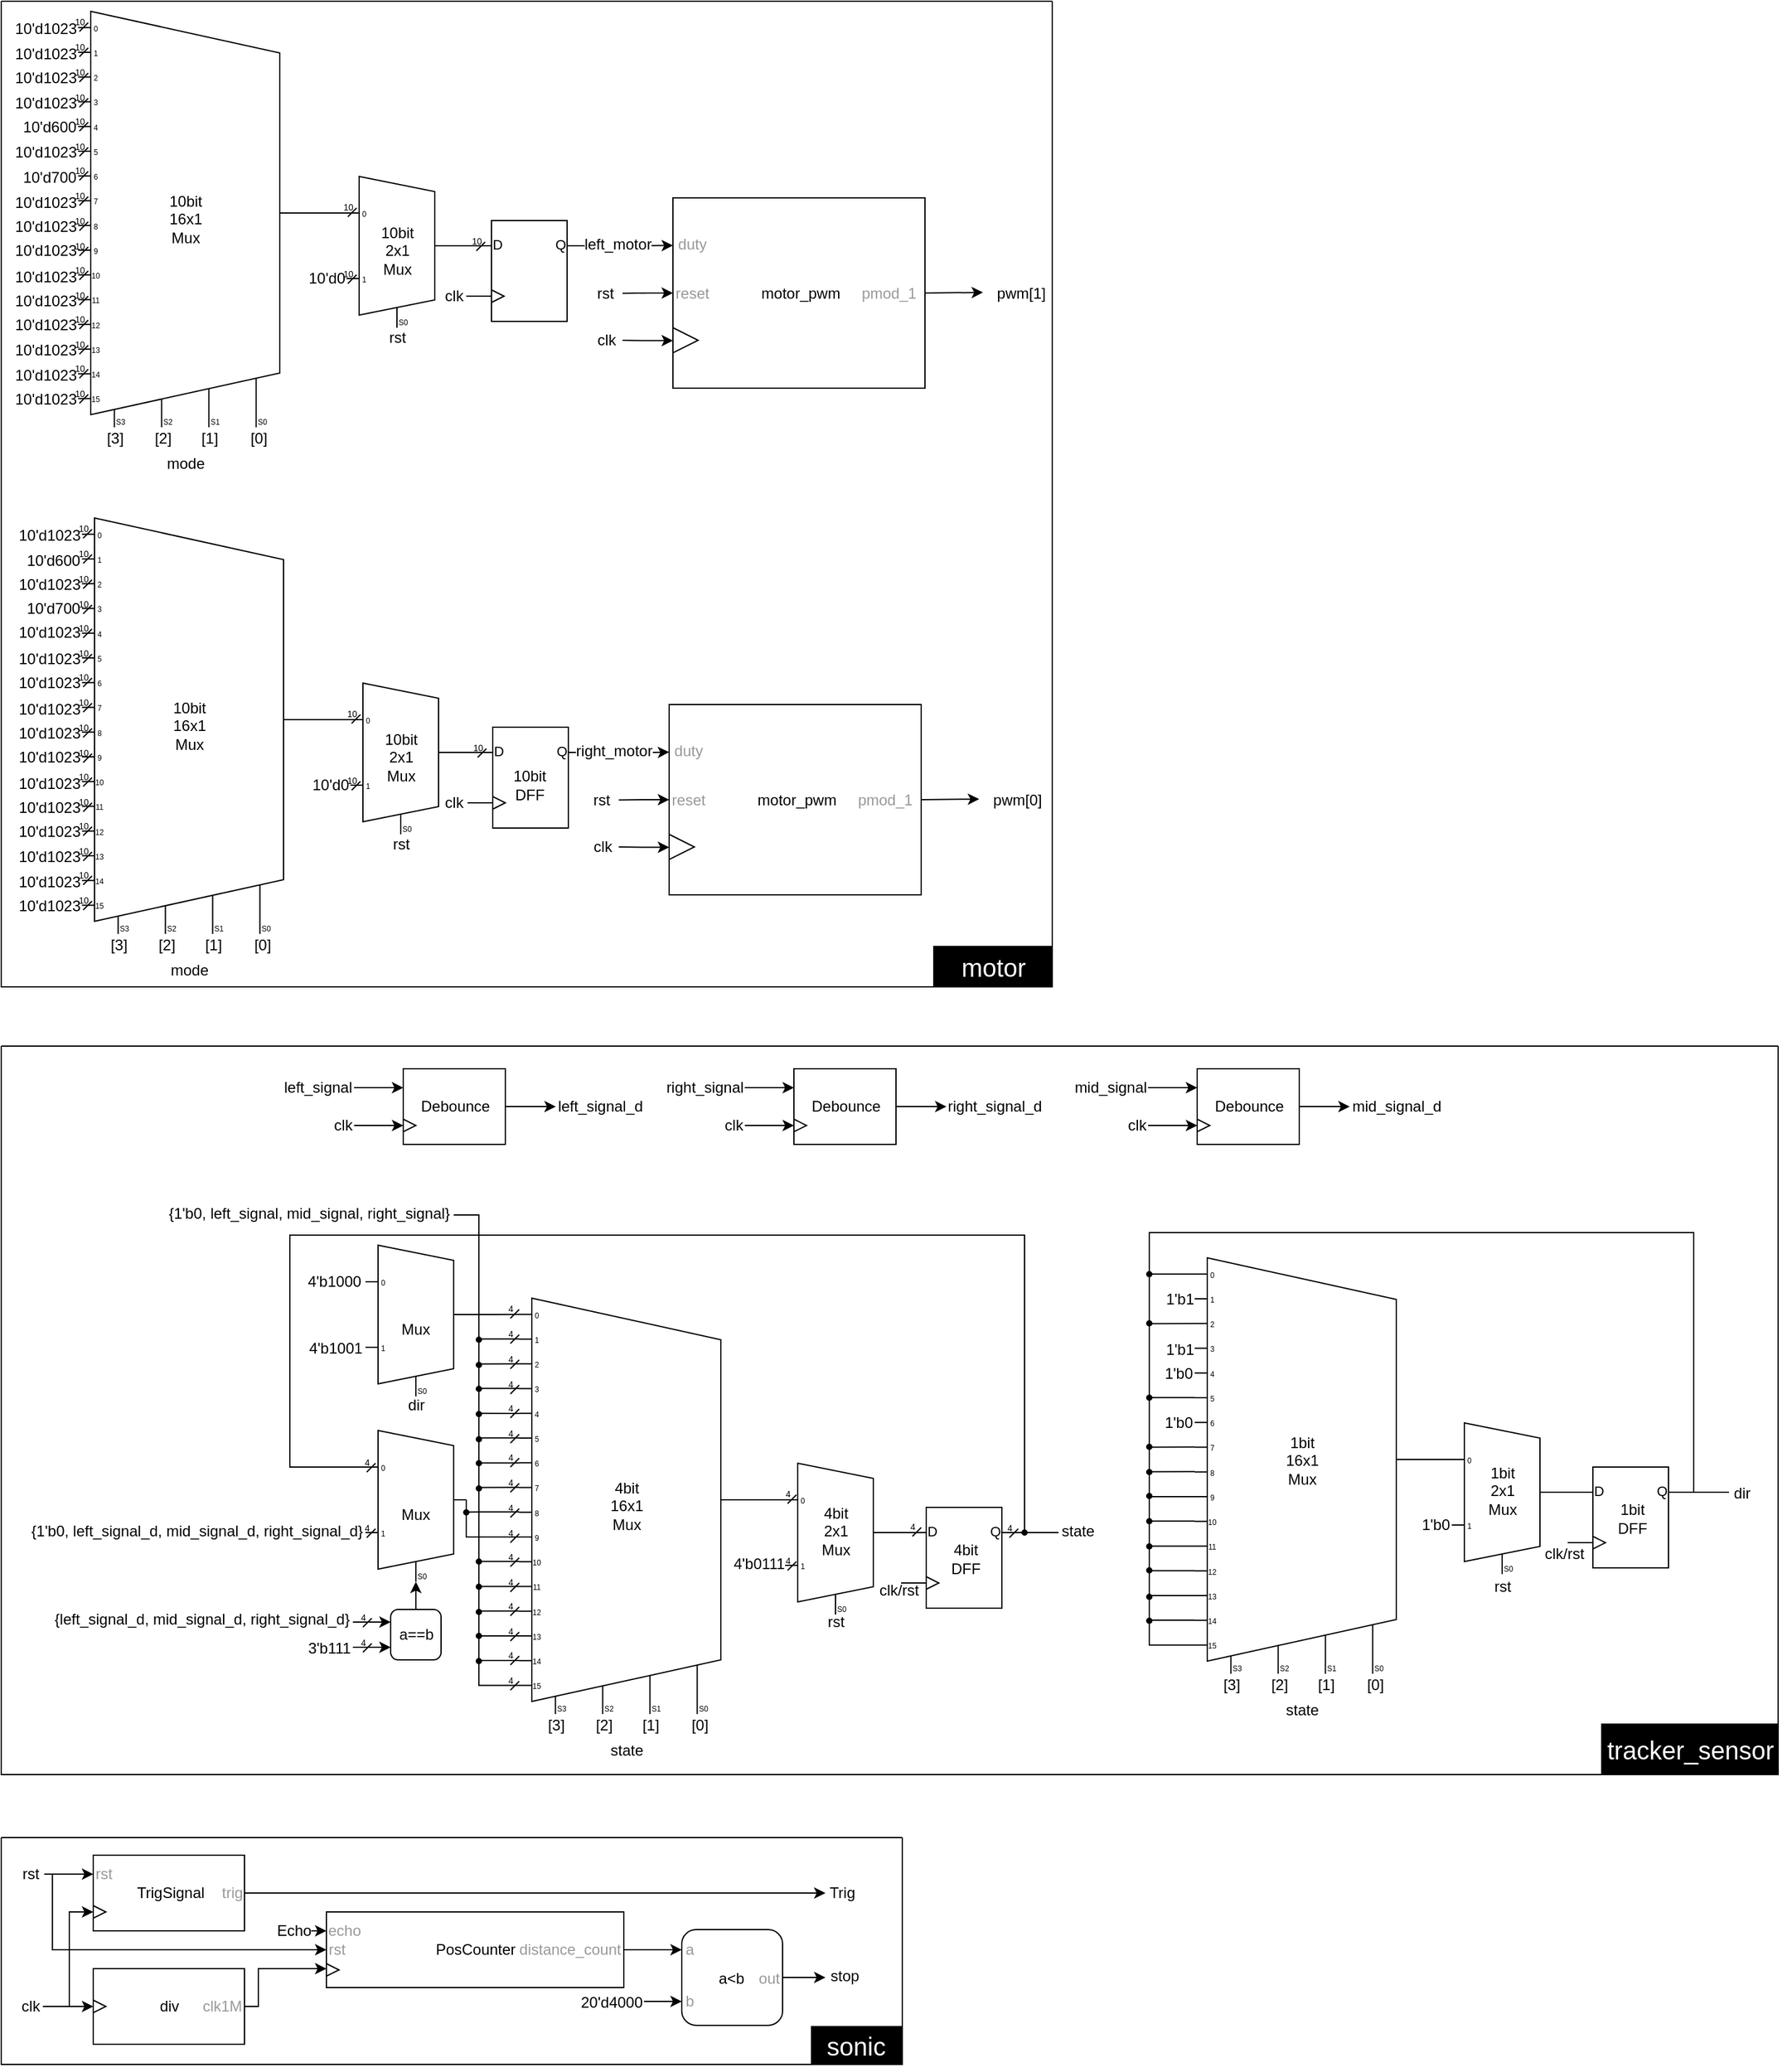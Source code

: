 <mxfile version="24.7.17">
  <diagram name="Page-1" id="GQzGw8_XQOEmGknN4i-v">
    <mxGraphModel dx="1979" dy="748" grid="1" gridSize="10" guides="1" tooltips="1" connect="1" arrows="1" fold="1" page="1" pageScale="1" pageWidth="827" pageHeight="1169" math="0" shadow="0">
      <root>
        <mxCell id="0" />
        <mxCell id="1" parent="0" />
        <mxCell id="8isKm8VtecGjxPrrL5Td-574" value="" style="rounded=0;whiteSpace=wrap;html=1;shadow=0;dashed=0;strokeColor=default;align=center;verticalAlign=center;fontFamily=Helvetica;fontSize=12;fontColor=default;fillColor=default;" vertex="1" parent="1">
          <mxGeometry x="159" y="1040" width="81" height="60" as="geometry" />
        </mxCell>
        <mxCell id="8isKm8VtecGjxPrrL5Td-575" value="Debounce" style="text;html=1;align=center;verticalAlign=middle;resizable=0;points=[];autosize=1;strokeColor=none;fillColor=none;fontFamily=Helvetica;fontSize=12;fontColor=default;" vertex="1" parent="1">
          <mxGeometry x="159.5" y="1055" width="80" height="30" as="geometry" />
        </mxCell>
        <mxCell id="8isKm8VtecGjxPrrL5Td-247" style="edgeStyle=orthogonalEdgeStyle;rounded=0;orthogonalLoop=1;jettySize=auto;html=1;exitX=1;exitY=0.25;exitDx=0;exitDy=0;exitPerimeter=0;entryX=0;entryY=0.25;entryDx=0;entryDy=0;fontFamily=Helvetica;fontSize=12;fontColor=default;" edge="1" parent="1" source="8isKm8VtecGjxPrrL5Td-1" target="8isKm8VtecGjxPrrL5Td-231">
          <mxGeometry relative="1" as="geometry" />
        </mxCell>
        <mxCell id="8isKm8VtecGjxPrrL5Td-1" value="" style="verticalLabelPosition=bottom;shadow=0;dashed=0;align=center;html=1;verticalAlign=top;shape=stencil(rVXBjoMgEP0aj7uxEtteN269m+wPoJ0qKYJB1rZ/vyg2KVooq030wBuY92aYGQKUtBVuIIhC3DZQyAB9B1HUYUFwThUcKUulwX2olwzXoBH1hz+34XRKSfORUt7oPa0U/AwXcpTjYcIqEERq60Vjm3DwiA5B+KXQ/kNJwRlTOghnrWF5sCvnmDA5ldJ7bhRJDRKERkfFV2N1G1efUayBIEr/Q3VYQLVbRpV5UG3eE1XGoFzAZgsMJQqx3SVKclycS8F/2fGpRtFX4qzwxrLZmoqmuXbosbCi5MQFOOScCKW6oh15bXBf6zPD3VzzDmz1YRNteqCEgTVsPxcuEdv1IvxcmCL261MxzpFVuZhEEjub6LkM9P58eqlw5tOtYugKS+Gql+FVyUu49m2KKSmZpiuA9YPj/gYYs7l72JdzKXlt9nFsXuKLMebJnXlx7/y4h3TNZsWA6ld0AP4A);" vertex="1" parent="1">
          <mxGeometry x="209" y="367" width="100" height="80" as="geometry" />
        </mxCell>
        <mxCell id="8isKm8VtecGjxPrrL5Td-2" value="" style="shadow=0;dashed=0;align=center;html=1;strokeWidth=1;shape=mxgraph.electrical.abstract.mux2;whiteSpace=wrap;strokeColor=default;verticalAlign=top;fontFamily=Helvetica;fontSize=12;fontColor=default;fillColor=default;" vertex="1" parent="1">
          <mxGeometry x="114" y="332" width="80" height="120" as="geometry" />
        </mxCell>
        <mxCell id="8isKm8VtecGjxPrrL5Td-3" value="" style="shadow=0;dashed=0;align=center;html=1;strokeWidth=1;shape=mxgraph.electrical.abstract.mux2;whiteSpace=wrap;strokeColor=default;verticalAlign=top;fontFamily=Helvetica;fontSize=12;fontColor=default;fillColor=default;selectorPins=4;" vertex="1" parent="1">
          <mxGeometry x="-99" y="201" width="170" height="330" as="geometry" />
        </mxCell>
        <mxCell id="8isKm8VtecGjxPrrL5Td-5" value="mode" style="text;html=1;align=center;verticalAlign=middle;resizable=0;points=[];autosize=1;strokeColor=none;fillColor=none;fontFamily=Helvetica;fontSize=12;fontColor=default;" vertex="1" parent="1">
          <mxGeometry x="-39" y="545" width="50" height="30" as="geometry" />
        </mxCell>
        <mxCell id="8isKm8VtecGjxPrrL5Td-6" value="[0]" style="text;html=1;align=center;verticalAlign=middle;resizable=0;points=[];autosize=1;strokeColor=none;fillColor=none;fontFamily=Helvetica;fontSize=12;fontColor=default;" vertex="1" parent="1">
          <mxGeometry x="24" y="525" width="40" height="30" as="geometry" />
        </mxCell>
        <mxCell id="8isKm8VtecGjxPrrL5Td-7" value="[1]" style="text;html=1;align=center;verticalAlign=middle;resizable=0;points=[];autosize=1;strokeColor=none;fillColor=none;fontFamily=Helvetica;fontSize=12;fontColor=default;" vertex="1" parent="1">
          <mxGeometry x="-15" y="525" width="40" height="30" as="geometry" />
        </mxCell>
        <mxCell id="8isKm8VtecGjxPrrL5Td-8" value="[2]" style="text;html=1;align=center;verticalAlign=middle;resizable=0;points=[];autosize=1;strokeColor=none;fillColor=none;fontFamily=Helvetica;fontSize=12;fontColor=default;" vertex="1" parent="1">
          <mxGeometry x="-52" y="525" width="40" height="30" as="geometry" />
        </mxCell>
        <mxCell id="8isKm8VtecGjxPrrL5Td-9" value="[3]" style="text;html=1;align=center;verticalAlign=middle;resizable=0;points=[];autosize=1;strokeColor=none;fillColor=none;fontFamily=Helvetica;fontSize=12;fontColor=default;" vertex="1" parent="1">
          <mxGeometry x="-90" y="525" width="40" height="30" as="geometry" />
        </mxCell>
        <mxCell id="8isKm8VtecGjxPrrL5Td-10" value="10&#39;d1023" style="text;html=1;align=center;verticalAlign=middle;resizable=0;points=[];autosize=1;strokeColor=none;fillColor=none;fontFamily=Helvetica;fontSize=12;fontColor=default;" vertex="1" parent="1">
          <mxGeometry x="-160" y="220" width="70" height="30" as="geometry" />
        </mxCell>
        <mxCell id="8isKm8VtecGjxPrrL5Td-11" value="10&#39;d1023" style="text;html=1;align=center;verticalAlign=middle;resizable=0;points=[];autosize=1;strokeColor=none;fillColor=none;fontFamily=Helvetica;fontSize=12;fontColor=default;" vertex="1" parent="1">
          <mxGeometry x="-160" y="259" width="70" height="30" as="geometry" />
        </mxCell>
        <mxCell id="8isKm8VtecGjxPrrL5Td-12" value="10&#39;d700" style="text;html=1;align=center;verticalAlign=middle;resizable=0;points=[];autosize=1;strokeColor=none;fillColor=none;fontFamily=Helvetica;fontSize=12;fontColor=default;" vertex="1" parent="1">
          <mxGeometry x="-157" y="318" width="70" height="30" as="geometry" />
        </mxCell>
        <mxCell id="8isKm8VtecGjxPrrL5Td-13" value="10&#39;d600" style="text;html=1;align=center;verticalAlign=middle;resizable=0;points=[];autosize=1;strokeColor=none;fillColor=none;fontFamily=Helvetica;fontSize=12;fontColor=default;" vertex="1" parent="1">
          <mxGeometry x="-157" y="278" width="70" height="30" as="geometry" />
        </mxCell>
        <mxCell id="8isKm8VtecGjxPrrL5Td-14" value="10&#39;d1023" style="text;html=1;align=center;verticalAlign=middle;resizable=0;points=[];autosize=1;strokeColor=none;fillColor=none;fontFamily=Helvetica;fontSize=12;fontColor=default;" vertex="1" parent="1">
          <mxGeometry x="-160" y="357" width="70" height="30" as="geometry" />
        </mxCell>
        <mxCell id="8isKm8VtecGjxPrrL5Td-15" value="10&#39;d1023" style="text;html=1;align=center;verticalAlign=middle;resizable=0;points=[];autosize=1;strokeColor=none;fillColor=none;fontFamily=Helvetica;fontSize=12;fontColor=default;" vertex="1" parent="1">
          <mxGeometry x="-160" y="376" width="70" height="30" as="geometry" />
        </mxCell>
        <mxCell id="8isKm8VtecGjxPrrL5Td-16" value="10&#39;d1023" style="text;html=1;align=center;verticalAlign=middle;resizable=0;points=[];autosize=1;strokeColor=none;fillColor=none;fontFamily=Helvetica;fontSize=12;fontColor=default;" vertex="1" parent="1">
          <mxGeometry x="-160" y="200" width="70" height="30" as="geometry" />
        </mxCell>
        <mxCell id="8isKm8VtecGjxPrrL5Td-17" value="10&#39;d1023" style="text;html=1;align=center;verticalAlign=middle;resizable=0;points=[];autosize=1;strokeColor=none;fillColor=none;fontFamily=Helvetica;fontSize=12;fontColor=default;" vertex="1" parent="1">
          <mxGeometry x="-160" y="239" width="70" height="30" as="geometry" />
        </mxCell>
        <mxCell id="8isKm8VtecGjxPrrL5Td-18" value="10&#39;d1023" style="text;html=1;align=center;verticalAlign=middle;resizable=0;points=[];autosize=1;strokeColor=none;fillColor=none;fontFamily=Helvetica;fontSize=12;fontColor=default;" vertex="1" parent="1">
          <mxGeometry x="-160" y="298" width="70" height="30" as="geometry" />
        </mxCell>
        <mxCell id="8isKm8VtecGjxPrrL5Td-19" value="10&#39;d1023" style="text;html=1;align=center;verticalAlign=middle;resizable=0;points=[];autosize=1;strokeColor=none;fillColor=none;fontFamily=Helvetica;fontSize=12;fontColor=default;" vertex="1" parent="1">
          <mxGeometry x="-160" y="338" width="70" height="30" as="geometry" />
        </mxCell>
        <mxCell id="8isKm8VtecGjxPrrL5Td-20" value="10&#39;d1023" style="text;html=1;align=center;verticalAlign=middle;resizable=0;points=[];autosize=1;strokeColor=none;fillColor=none;fontFamily=Helvetica;fontSize=12;fontColor=default;" vertex="1" parent="1">
          <mxGeometry x="-160" y="397" width="70" height="30" as="geometry" />
        </mxCell>
        <mxCell id="8isKm8VtecGjxPrrL5Td-21" value="10&#39;d1023" style="text;html=1;align=center;verticalAlign=middle;resizable=0;points=[];autosize=1;strokeColor=none;fillColor=none;fontFamily=Helvetica;fontSize=12;fontColor=default;" vertex="1" parent="1">
          <mxGeometry x="-160" y="416" width="70" height="30" as="geometry" />
        </mxCell>
        <mxCell id="8isKm8VtecGjxPrrL5Td-22" value="10&#39;d1023" style="text;html=1;align=center;verticalAlign=middle;resizable=0;points=[];autosize=1;strokeColor=none;fillColor=none;fontFamily=Helvetica;fontSize=12;fontColor=default;" vertex="1" parent="1">
          <mxGeometry x="-160" y="435" width="70" height="30" as="geometry" />
        </mxCell>
        <mxCell id="8isKm8VtecGjxPrrL5Td-23" value="10&#39;d1023" style="text;html=1;align=center;verticalAlign=middle;resizable=0;points=[];autosize=1;strokeColor=none;fillColor=none;fontFamily=Helvetica;fontSize=12;fontColor=default;" vertex="1" parent="1">
          <mxGeometry x="-160" y="455" width="70" height="30" as="geometry" />
        </mxCell>
        <mxCell id="8isKm8VtecGjxPrrL5Td-24" value="10&#39;d1023" style="text;html=1;align=center;verticalAlign=middle;resizable=0;points=[];autosize=1;strokeColor=none;fillColor=none;fontFamily=Helvetica;fontSize=12;fontColor=default;" vertex="1" parent="1">
          <mxGeometry x="-160" y="475" width="70" height="30" as="geometry" />
        </mxCell>
        <mxCell id="8isKm8VtecGjxPrrL5Td-25" value="10&#39;d1023" style="text;html=1;align=center;verticalAlign=middle;resizable=0;points=[];autosize=1;strokeColor=none;fillColor=none;fontFamily=Helvetica;fontSize=12;fontColor=default;" vertex="1" parent="1">
          <mxGeometry x="-160" y="494" width="70" height="30" as="geometry" />
        </mxCell>
        <mxCell id="8isKm8VtecGjxPrrL5Td-27" value="rst" style="text;html=1;align=center;verticalAlign=middle;resizable=0;points=[];autosize=1;strokeColor=none;fillColor=none;fontFamily=Helvetica;fontSize=12;fontColor=default;" vertex="1" parent="1">
          <mxGeometry x="134" y="445" width="40" height="30" as="geometry" />
        </mxCell>
        <mxCell id="8isKm8VtecGjxPrrL5Td-28" style="edgeStyle=orthogonalEdgeStyle;rounded=0;orthogonalLoop=1;jettySize=auto;html=1;exitX=1;exitY=0.5;exitDx=0;exitDy=-5;exitPerimeter=0;entryX=0;entryY=0.217;entryDx=0;entryDy=3;entryPerimeter=0;fontFamily=Helvetica;fontSize=12;fontColor=default;endArrow=none;endFill=0;" edge="1" parent="1" source="8isKm8VtecGjxPrrL5Td-3" target="8isKm8VtecGjxPrrL5Td-2">
          <mxGeometry relative="1" as="geometry" />
        </mxCell>
        <mxCell id="8isKm8VtecGjxPrrL5Td-29" value="10&#39;d0" style="text;html=1;align=center;verticalAlign=middle;resizable=0;points=[];autosize=1;strokeColor=none;fillColor=none;fontFamily=Helvetica;fontSize=12;fontColor=default;" vertex="1" parent="1">
          <mxGeometry x="73" y="398" width="50" height="30" as="geometry" />
        </mxCell>
        <mxCell id="8isKm8VtecGjxPrrL5Td-30" value="10bit&lt;div&gt;16x1&lt;/div&gt;&lt;div&gt;Mux&lt;/div&gt;" style="text;html=1;align=center;verticalAlign=middle;resizable=0;points=[];autosize=1;strokeColor=none;fillColor=none;fontFamily=Helvetica;fontSize=12;fontColor=default;" vertex="1" parent="1">
          <mxGeometry x="-39" y="336" width="50" height="60" as="geometry" />
        </mxCell>
        <mxCell id="8isKm8VtecGjxPrrL5Td-31" value="10bit&lt;div&gt;2x1&lt;/div&gt;&lt;div&gt;Mux&lt;/div&gt;" style="text;html=1;align=center;verticalAlign=middle;resizable=0;points=[];autosize=1;strokeColor=none;fillColor=none;fontFamily=Helvetica;fontSize=12;fontColor=default;" vertex="1" parent="1">
          <mxGeometry x="129" y="361" width="50" height="60" as="geometry" />
        </mxCell>
        <mxCell id="8isKm8VtecGjxPrrL5Td-35" value="" style="group" vertex="1" connectable="0" parent="1">
          <mxGeometry x="-113" y="193" width="30" height="30" as="geometry" />
        </mxCell>
        <mxCell id="8isKm8VtecGjxPrrL5Td-36" value="" style="endArrow=none;html=1;rounded=0;fontFamily=Helvetica;fontSize=12;fontColor=default;" edge="1" parent="8isKm8VtecGjxPrrL5Td-35">
          <mxGeometry width="50" height="50" relative="1" as="geometry">
            <mxPoint x="15" y="24" as="sourcePoint" />
            <mxPoint x="22" y="17" as="targetPoint" />
          </mxGeometry>
        </mxCell>
        <mxCell id="8isKm8VtecGjxPrrL5Td-37" value="&lt;font style=&quot;font-size: 7px;&quot;&gt;10&lt;/font&gt;" style="text;html=1;align=center;verticalAlign=middle;resizable=0;points=[];autosize=1;strokeColor=none;fillColor=none;fontFamily=Helvetica;fontSize=12;fontColor=default;" vertex="1" parent="8isKm8VtecGjxPrrL5Td-35">
          <mxGeometry width="30" height="30" as="geometry" />
        </mxCell>
        <mxCell id="8isKm8VtecGjxPrrL5Td-38" value="" style="group" vertex="1" connectable="0" parent="1">
          <mxGeometry x="-113" y="213" width="30" height="30" as="geometry" />
        </mxCell>
        <mxCell id="8isKm8VtecGjxPrrL5Td-39" value="" style="endArrow=none;html=1;rounded=0;fontFamily=Helvetica;fontSize=12;fontColor=default;" edge="1" parent="8isKm8VtecGjxPrrL5Td-38">
          <mxGeometry width="50" height="50" relative="1" as="geometry">
            <mxPoint x="15" y="24" as="sourcePoint" />
            <mxPoint x="22" y="17" as="targetPoint" />
          </mxGeometry>
        </mxCell>
        <mxCell id="8isKm8VtecGjxPrrL5Td-40" value="&lt;font style=&quot;font-size: 7px;&quot;&gt;10&lt;/font&gt;" style="text;html=1;align=center;verticalAlign=middle;resizable=0;points=[];autosize=1;strokeColor=none;fillColor=none;fontFamily=Helvetica;fontSize=12;fontColor=default;" vertex="1" parent="8isKm8VtecGjxPrrL5Td-38">
          <mxGeometry width="30" height="30" as="geometry" />
        </mxCell>
        <mxCell id="8isKm8VtecGjxPrrL5Td-41" value="" style="group" vertex="1" connectable="0" parent="1">
          <mxGeometry x="-113" y="233" width="30" height="30" as="geometry" />
        </mxCell>
        <mxCell id="8isKm8VtecGjxPrrL5Td-42" value="" style="endArrow=none;html=1;rounded=0;fontFamily=Helvetica;fontSize=12;fontColor=default;" edge="1" parent="8isKm8VtecGjxPrrL5Td-41">
          <mxGeometry width="50" height="50" relative="1" as="geometry">
            <mxPoint x="15" y="24" as="sourcePoint" />
            <mxPoint x="22" y="17" as="targetPoint" />
          </mxGeometry>
        </mxCell>
        <mxCell id="8isKm8VtecGjxPrrL5Td-43" value="&lt;font style=&quot;font-size: 7px;&quot;&gt;10&lt;/font&gt;" style="text;html=1;align=center;verticalAlign=middle;resizable=0;points=[];autosize=1;strokeColor=none;fillColor=none;fontFamily=Helvetica;fontSize=12;fontColor=default;" vertex="1" parent="8isKm8VtecGjxPrrL5Td-41">
          <mxGeometry width="30" height="30" as="geometry" />
        </mxCell>
        <mxCell id="8isKm8VtecGjxPrrL5Td-44" value="" style="group" vertex="1" connectable="0" parent="1">
          <mxGeometry x="-113" y="253" width="30" height="30" as="geometry" />
        </mxCell>
        <mxCell id="8isKm8VtecGjxPrrL5Td-45" value="" style="endArrow=none;html=1;rounded=0;fontFamily=Helvetica;fontSize=12;fontColor=default;" edge="1" parent="8isKm8VtecGjxPrrL5Td-44">
          <mxGeometry width="50" height="50" relative="1" as="geometry">
            <mxPoint x="15" y="24" as="sourcePoint" />
            <mxPoint x="22" y="17" as="targetPoint" />
          </mxGeometry>
        </mxCell>
        <mxCell id="8isKm8VtecGjxPrrL5Td-46" value="&lt;font style=&quot;font-size: 7px;&quot;&gt;10&lt;/font&gt;" style="text;html=1;align=center;verticalAlign=middle;resizable=0;points=[];autosize=1;strokeColor=none;fillColor=none;fontFamily=Helvetica;fontSize=12;fontColor=default;" vertex="1" parent="8isKm8VtecGjxPrrL5Td-44">
          <mxGeometry width="30" height="30" as="geometry" />
        </mxCell>
        <mxCell id="8isKm8VtecGjxPrrL5Td-47" value="" style="group" vertex="1" connectable="0" parent="1">
          <mxGeometry x="-113" y="272" width="30" height="30" as="geometry" />
        </mxCell>
        <mxCell id="8isKm8VtecGjxPrrL5Td-48" value="" style="endArrow=none;html=1;rounded=0;fontFamily=Helvetica;fontSize=12;fontColor=default;" edge="1" parent="8isKm8VtecGjxPrrL5Td-47">
          <mxGeometry width="50" height="50" relative="1" as="geometry">
            <mxPoint x="15" y="24" as="sourcePoint" />
            <mxPoint x="22" y="17" as="targetPoint" />
          </mxGeometry>
        </mxCell>
        <mxCell id="8isKm8VtecGjxPrrL5Td-49" value="&lt;font style=&quot;font-size: 7px;&quot;&gt;10&lt;/font&gt;" style="text;html=1;align=center;verticalAlign=middle;resizable=0;points=[];autosize=1;strokeColor=none;fillColor=none;fontFamily=Helvetica;fontSize=12;fontColor=default;" vertex="1" parent="8isKm8VtecGjxPrrL5Td-47">
          <mxGeometry width="30" height="30" as="geometry" />
        </mxCell>
        <mxCell id="8isKm8VtecGjxPrrL5Td-50" value="" style="group" vertex="1" connectable="0" parent="1">
          <mxGeometry x="-113" y="292" width="30" height="30" as="geometry" />
        </mxCell>
        <mxCell id="8isKm8VtecGjxPrrL5Td-51" value="" style="endArrow=none;html=1;rounded=0;fontFamily=Helvetica;fontSize=12;fontColor=default;" edge="1" parent="8isKm8VtecGjxPrrL5Td-50">
          <mxGeometry width="50" height="50" relative="1" as="geometry">
            <mxPoint x="15" y="24" as="sourcePoint" />
            <mxPoint x="22" y="17" as="targetPoint" />
          </mxGeometry>
        </mxCell>
        <mxCell id="8isKm8VtecGjxPrrL5Td-52" value="&lt;font style=&quot;font-size: 7px;&quot;&gt;10&lt;/font&gt;" style="text;html=1;align=center;verticalAlign=middle;resizable=0;points=[];autosize=1;strokeColor=none;fillColor=none;fontFamily=Helvetica;fontSize=12;fontColor=default;" vertex="1" parent="8isKm8VtecGjxPrrL5Td-50">
          <mxGeometry width="30" height="30" as="geometry" />
        </mxCell>
        <mxCell id="8isKm8VtecGjxPrrL5Td-53" value="" style="group" vertex="1" connectable="0" parent="1">
          <mxGeometry x="-113" y="311" width="30" height="30" as="geometry" />
        </mxCell>
        <mxCell id="8isKm8VtecGjxPrrL5Td-54" value="" style="endArrow=none;html=1;rounded=0;fontFamily=Helvetica;fontSize=12;fontColor=default;" edge="1" parent="8isKm8VtecGjxPrrL5Td-53">
          <mxGeometry width="50" height="50" relative="1" as="geometry">
            <mxPoint x="15" y="24" as="sourcePoint" />
            <mxPoint x="22" y="17" as="targetPoint" />
          </mxGeometry>
        </mxCell>
        <mxCell id="8isKm8VtecGjxPrrL5Td-55" value="&lt;font style=&quot;font-size: 7px;&quot;&gt;10&lt;/font&gt;" style="text;html=1;align=center;verticalAlign=middle;resizable=0;points=[];autosize=1;strokeColor=none;fillColor=none;fontFamily=Helvetica;fontSize=12;fontColor=default;" vertex="1" parent="8isKm8VtecGjxPrrL5Td-53">
          <mxGeometry width="30" height="30" as="geometry" />
        </mxCell>
        <mxCell id="8isKm8VtecGjxPrrL5Td-56" value="" style="group" vertex="1" connectable="0" parent="1">
          <mxGeometry x="-113" y="331" width="30" height="30" as="geometry" />
        </mxCell>
        <mxCell id="8isKm8VtecGjxPrrL5Td-57" value="" style="endArrow=none;html=1;rounded=0;fontFamily=Helvetica;fontSize=12;fontColor=default;" edge="1" parent="8isKm8VtecGjxPrrL5Td-56">
          <mxGeometry width="50" height="50" relative="1" as="geometry">
            <mxPoint x="15" y="24" as="sourcePoint" />
            <mxPoint x="22" y="17" as="targetPoint" />
          </mxGeometry>
        </mxCell>
        <mxCell id="8isKm8VtecGjxPrrL5Td-58" value="&lt;font style=&quot;font-size: 7px;&quot;&gt;10&lt;/font&gt;" style="text;html=1;align=center;verticalAlign=middle;resizable=0;points=[];autosize=1;strokeColor=none;fillColor=none;fontFamily=Helvetica;fontSize=12;fontColor=default;" vertex="1" parent="8isKm8VtecGjxPrrL5Td-56">
          <mxGeometry width="30" height="30" as="geometry" />
        </mxCell>
        <mxCell id="8isKm8VtecGjxPrrL5Td-59" value="" style="group" vertex="1" connectable="0" parent="1">
          <mxGeometry x="-113" y="351" width="30" height="30" as="geometry" />
        </mxCell>
        <mxCell id="8isKm8VtecGjxPrrL5Td-60" value="" style="endArrow=none;html=1;rounded=0;fontFamily=Helvetica;fontSize=12;fontColor=default;" edge="1" parent="8isKm8VtecGjxPrrL5Td-59">
          <mxGeometry width="50" height="50" relative="1" as="geometry">
            <mxPoint x="15" y="24" as="sourcePoint" />
            <mxPoint x="22" y="17" as="targetPoint" />
          </mxGeometry>
        </mxCell>
        <mxCell id="8isKm8VtecGjxPrrL5Td-61" value="&lt;font style=&quot;font-size: 7px;&quot;&gt;10&lt;/font&gt;" style="text;html=1;align=center;verticalAlign=middle;resizable=0;points=[];autosize=1;strokeColor=none;fillColor=none;fontFamily=Helvetica;fontSize=12;fontColor=default;" vertex="1" parent="8isKm8VtecGjxPrrL5Td-59">
          <mxGeometry width="30" height="30" as="geometry" />
        </mxCell>
        <mxCell id="8isKm8VtecGjxPrrL5Td-62" value="" style="group" vertex="1" connectable="0" parent="1">
          <mxGeometry x="-113" y="371" width="30" height="30" as="geometry" />
        </mxCell>
        <mxCell id="8isKm8VtecGjxPrrL5Td-63" value="" style="endArrow=none;html=1;rounded=0;fontFamily=Helvetica;fontSize=12;fontColor=default;" edge="1" parent="8isKm8VtecGjxPrrL5Td-62">
          <mxGeometry width="50" height="50" relative="1" as="geometry">
            <mxPoint x="15" y="24" as="sourcePoint" />
            <mxPoint x="22" y="17" as="targetPoint" />
          </mxGeometry>
        </mxCell>
        <mxCell id="8isKm8VtecGjxPrrL5Td-64" value="&lt;font style=&quot;font-size: 7px;&quot;&gt;10&lt;/font&gt;" style="text;html=1;align=center;verticalAlign=middle;resizable=0;points=[];autosize=1;strokeColor=none;fillColor=none;fontFamily=Helvetica;fontSize=12;fontColor=default;" vertex="1" parent="8isKm8VtecGjxPrrL5Td-62">
          <mxGeometry width="30" height="30" as="geometry" />
        </mxCell>
        <mxCell id="8isKm8VtecGjxPrrL5Td-65" value="" style="group" vertex="1" connectable="0" parent="1">
          <mxGeometry x="-113" y="390" width="30" height="30" as="geometry" />
        </mxCell>
        <mxCell id="8isKm8VtecGjxPrrL5Td-66" value="" style="endArrow=none;html=1;rounded=0;fontFamily=Helvetica;fontSize=12;fontColor=default;" edge="1" parent="8isKm8VtecGjxPrrL5Td-65">
          <mxGeometry width="50" height="50" relative="1" as="geometry">
            <mxPoint x="15" y="24" as="sourcePoint" />
            <mxPoint x="22" y="17" as="targetPoint" />
          </mxGeometry>
        </mxCell>
        <mxCell id="8isKm8VtecGjxPrrL5Td-67" value="&lt;font style=&quot;font-size: 7px;&quot;&gt;10&lt;/font&gt;" style="text;html=1;align=center;verticalAlign=middle;resizable=0;points=[];autosize=1;strokeColor=none;fillColor=none;fontFamily=Helvetica;fontSize=12;fontColor=default;" vertex="1" parent="8isKm8VtecGjxPrrL5Td-65">
          <mxGeometry width="30" height="30" as="geometry" />
        </mxCell>
        <mxCell id="8isKm8VtecGjxPrrL5Td-68" value="" style="group" vertex="1" connectable="0" parent="1">
          <mxGeometry x="-113" y="410" width="30" height="104" as="geometry" />
        </mxCell>
        <mxCell id="8isKm8VtecGjxPrrL5Td-69" value="" style="endArrow=none;html=1;rounded=0;fontFamily=Helvetica;fontSize=12;fontColor=default;" edge="1" parent="8isKm8VtecGjxPrrL5Td-68">
          <mxGeometry width="50" height="50" relative="1" as="geometry">
            <mxPoint x="15" y="24" as="sourcePoint" />
            <mxPoint x="22" y="17" as="targetPoint" />
          </mxGeometry>
        </mxCell>
        <mxCell id="8isKm8VtecGjxPrrL5Td-70" value="&lt;font style=&quot;font-size: 7px;&quot;&gt;10&lt;/font&gt;" style="text;html=1;align=center;verticalAlign=middle;resizable=0;points=[];autosize=1;strokeColor=none;fillColor=none;fontFamily=Helvetica;fontSize=12;fontColor=default;" vertex="1" parent="8isKm8VtecGjxPrrL5Td-68">
          <mxGeometry width="30" height="30" as="geometry" />
        </mxCell>
        <mxCell id="8isKm8VtecGjxPrrL5Td-71" value="" style="group" vertex="1" connectable="0" parent="8isKm8VtecGjxPrrL5Td-68">
          <mxGeometry y="19" width="30" height="30" as="geometry" />
        </mxCell>
        <mxCell id="8isKm8VtecGjxPrrL5Td-72" value="" style="endArrow=none;html=1;rounded=0;fontFamily=Helvetica;fontSize=12;fontColor=default;" edge="1" parent="8isKm8VtecGjxPrrL5Td-71">
          <mxGeometry width="50" height="50" relative="1" as="geometry">
            <mxPoint x="15" y="24" as="sourcePoint" />
            <mxPoint x="22" y="17" as="targetPoint" />
          </mxGeometry>
        </mxCell>
        <mxCell id="8isKm8VtecGjxPrrL5Td-73" value="&lt;font style=&quot;font-size: 7px;&quot;&gt;10&lt;/font&gt;" style="text;html=1;align=center;verticalAlign=middle;resizable=0;points=[];autosize=1;strokeColor=none;fillColor=none;fontFamily=Helvetica;fontSize=12;fontColor=default;" vertex="1" parent="8isKm8VtecGjxPrrL5Td-71">
          <mxGeometry width="30" height="30" as="geometry" />
        </mxCell>
        <mxCell id="8isKm8VtecGjxPrrL5Td-74" value="" style="group" vertex="1" connectable="0" parent="8isKm8VtecGjxPrrL5Td-68">
          <mxGeometry y="39" width="30" height="30" as="geometry" />
        </mxCell>
        <mxCell id="8isKm8VtecGjxPrrL5Td-75" value="" style="endArrow=none;html=1;rounded=0;fontFamily=Helvetica;fontSize=12;fontColor=default;" edge="1" parent="8isKm8VtecGjxPrrL5Td-74">
          <mxGeometry width="50" height="50" relative="1" as="geometry">
            <mxPoint x="15" y="24" as="sourcePoint" />
            <mxPoint x="22" y="17" as="targetPoint" />
          </mxGeometry>
        </mxCell>
        <mxCell id="8isKm8VtecGjxPrrL5Td-76" value="&lt;font style=&quot;font-size: 7px;&quot;&gt;10&lt;/font&gt;" style="text;html=1;align=center;verticalAlign=middle;resizable=0;points=[];autosize=1;strokeColor=none;fillColor=none;fontFamily=Helvetica;fontSize=12;fontColor=default;" vertex="1" parent="8isKm8VtecGjxPrrL5Td-74">
          <mxGeometry width="30" height="30" as="geometry" />
        </mxCell>
        <mxCell id="8isKm8VtecGjxPrrL5Td-77" value="" style="group" vertex="1" connectable="0" parent="8isKm8VtecGjxPrrL5Td-68">
          <mxGeometry y="58" width="30" height="30" as="geometry" />
        </mxCell>
        <mxCell id="8isKm8VtecGjxPrrL5Td-78" value="" style="endArrow=none;html=1;rounded=0;fontFamily=Helvetica;fontSize=12;fontColor=default;" edge="1" parent="8isKm8VtecGjxPrrL5Td-77">
          <mxGeometry width="50" height="50" relative="1" as="geometry">
            <mxPoint x="15" y="24" as="sourcePoint" />
            <mxPoint x="22" y="17" as="targetPoint" />
          </mxGeometry>
        </mxCell>
        <mxCell id="8isKm8VtecGjxPrrL5Td-79" value="&lt;font style=&quot;font-size: 7px;&quot;&gt;10&lt;/font&gt;" style="text;html=1;align=center;verticalAlign=middle;resizable=0;points=[];autosize=1;strokeColor=none;fillColor=none;fontFamily=Helvetica;fontSize=12;fontColor=default;" vertex="1" parent="8isKm8VtecGjxPrrL5Td-77">
          <mxGeometry width="30" height="30" as="geometry" />
        </mxCell>
        <mxCell id="8isKm8VtecGjxPrrL5Td-80" value="" style="group" vertex="1" connectable="0" parent="8isKm8VtecGjxPrrL5Td-68">
          <mxGeometry y="78" width="30" height="30" as="geometry" />
        </mxCell>
        <mxCell id="8isKm8VtecGjxPrrL5Td-81" value="" style="endArrow=none;html=1;rounded=0;fontFamily=Helvetica;fontSize=12;fontColor=default;" edge="1" parent="8isKm8VtecGjxPrrL5Td-80">
          <mxGeometry width="50" height="50" relative="1" as="geometry">
            <mxPoint x="15" y="24" as="sourcePoint" />
            <mxPoint x="22" y="17" as="targetPoint" />
          </mxGeometry>
        </mxCell>
        <mxCell id="8isKm8VtecGjxPrrL5Td-82" value="&lt;font style=&quot;font-size: 7px;&quot;&gt;10&lt;/font&gt;" style="text;html=1;align=center;verticalAlign=middle;resizable=0;points=[];autosize=1;strokeColor=none;fillColor=none;fontFamily=Helvetica;fontSize=12;fontColor=default;" vertex="1" parent="8isKm8VtecGjxPrrL5Td-80">
          <mxGeometry width="30" height="30" as="geometry" />
        </mxCell>
        <mxCell id="8isKm8VtecGjxPrrL5Td-83" value="" style="group" vertex="1" connectable="0" parent="1">
          <mxGeometry x="100" y="340" width="30" height="30" as="geometry" />
        </mxCell>
        <mxCell id="8isKm8VtecGjxPrrL5Td-84" value="" style="endArrow=none;html=1;rounded=0;fontFamily=Helvetica;fontSize=12;fontColor=default;" edge="1" parent="8isKm8VtecGjxPrrL5Td-83">
          <mxGeometry width="50" height="50" relative="1" as="geometry">
            <mxPoint x="15" y="24" as="sourcePoint" />
            <mxPoint x="22" y="17" as="targetPoint" />
          </mxGeometry>
        </mxCell>
        <mxCell id="8isKm8VtecGjxPrrL5Td-85" value="&lt;font style=&quot;font-size: 7px;&quot;&gt;10&lt;/font&gt;" style="text;html=1;align=center;verticalAlign=middle;resizable=0;points=[];autosize=1;strokeColor=none;fillColor=none;fontFamily=Helvetica;fontSize=12;fontColor=default;" vertex="1" parent="8isKm8VtecGjxPrrL5Td-83">
          <mxGeometry width="30" height="30" as="geometry" />
        </mxCell>
        <mxCell id="8isKm8VtecGjxPrrL5Td-86" value="" style="group" vertex="1" connectable="0" parent="1">
          <mxGeometry x="100" y="393" width="30" height="30" as="geometry" />
        </mxCell>
        <mxCell id="8isKm8VtecGjxPrrL5Td-87" value="" style="endArrow=none;html=1;rounded=0;fontFamily=Helvetica;fontSize=12;fontColor=default;" edge="1" parent="8isKm8VtecGjxPrrL5Td-86">
          <mxGeometry width="50" height="50" relative="1" as="geometry">
            <mxPoint x="15" y="24" as="sourcePoint" />
            <mxPoint x="22" y="17" as="targetPoint" />
          </mxGeometry>
        </mxCell>
        <mxCell id="8isKm8VtecGjxPrrL5Td-88" value="&lt;font style=&quot;font-size: 7px;&quot;&gt;10&lt;/font&gt;" style="text;html=1;align=center;verticalAlign=middle;resizable=0;points=[];autosize=1;strokeColor=none;fillColor=none;fontFamily=Helvetica;fontSize=12;fontColor=default;" vertex="1" parent="8isKm8VtecGjxPrrL5Td-86">
          <mxGeometry width="30" height="30" as="geometry" />
        </mxCell>
        <mxCell id="8isKm8VtecGjxPrrL5Td-93" value="" style="verticalLabelPosition=bottom;shadow=0;dashed=0;align=center;html=1;verticalAlign=top;shape=stencil(rVXBjoMgEP0aj7uxEtteN269m+wPoJ0qKYJB1rZ/vyg2KVooq030wBuY92aYGQKUtBVuIIhC3DZQyAB9B1HUYUFwThUcKUulwX2olwzXoBH1hz+34XRKSfORUt7oPa0U/AwXcpTjYcIqEERq60Vjm3DwiA5B+KXQ/kNJwRlTOghnrWF5sCvnmDA5ldJ7bhRJDRKERkfFV2N1G1efUayBIEr/Q3VYQLVbRpV5UG3eE1XGoFzAZgsMJQqx3SVKclycS8F/2fGpRtFX4qzwxrLZmoqmuXbosbCi5MQFOOScCKW6oh15bXBf6zPD3VzzDmz1YRNteqCEgTVsPxcuEdv1IvxcmCL261MxzpFVuZhEEjub6LkM9P58eqlw5tOtYugKS+Gql+FVyUu49m2KKSmZpiuA9YPj/gYYs7l72JdzKXlt9nFsXuKLMebJnXlx7/y4h3TNZsWA6ld0AP4A);" vertex="1" parent="1">
          <mxGeometry x="210" y="769" width="100" height="80" as="geometry" />
        </mxCell>
        <mxCell id="8isKm8VtecGjxPrrL5Td-94" value="" style="shadow=0;dashed=0;align=center;html=1;strokeWidth=1;shape=mxgraph.electrical.abstract.mux2;whiteSpace=wrap;strokeColor=default;verticalAlign=top;fontFamily=Helvetica;fontSize=12;fontColor=default;fillColor=default;" vertex="1" parent="1">
          <mxGeometry x="117" y="734" width="80" height="120" as="geometry" />
        </mxCell>
        <mxCell id="8isKm8VtecGjxPrrL5Td-95" value="" style="shadow=0;dashed=0;align=center;html=1;strokeWidth=1;shape=mxgraph.electrical.abstract.mux2;whiteSpace=wrap;strokeColor=default;verticalAlign=top;fontFamily=Helvetica;fontSize=12;fontColor=default;fillColor=default;selectorPins=4;" vertex="1" parent="1">
          <mxGeometry x="-96" y="603" width="170" height="330" as="geometry" />
        </mxCell>
        <mxCell id="8isKm8VtecGjxPrrL5Td-96" value="mode" style="text;html=1;align=center;verticalAlign=middle;resizable=0;points=[];autosize=1;strokeColor=none;fillColor=none;fontFamily=Helvetica;fontSize=12;fontColor=default;" vertex="1" parent="1">
          <mxGeometry x="-36" y="947" width="50" height="30" as="geometry" />
        </mxCell>
        <mxCell id="8isKm8VtecGjxPrrL5Td-97" value="[0]" style="text;html=1;align=center;verticalAlign=middle;resizable=0;points=[];autosize=1;strokeColor=none;fillColor=none;fontFamily=Helvetica;fontSize=12;fontColor=default;" vertex="1" parent="1">
          <mxGeometry x="27" y="927" width="40" height="30" as="geometry" />
        </mxCell>
        <mxCell id="8isKm8VtecGjxPrrL5Td-98" value="[1]" style="text;html=1;align=center;verticalAlign=middle;resizable=0;points=[];autosize=1;strokeColor=none;fillColor=none;fontFamily=Helvetica;fontSize=12;fontColor=default;" vertex="1" parent="1">
          <mxGeometry x="-12" y="927" width="40" height="30" as="geometry" />
        </mxCell>
        <mxCell id="8isKm8VtecGjxPrrL5Td-99" value="[2]" style="text;html=1;align=center;verticalAlign=middle;resizable=0;points=[];autosize=1;strokeColor=none;fillColor=none;fontFamily=Helvetica;fontSize=12;fontColor=default;" vertex="1" parent="1">
          <mxGeometry x="-49" y="927" width="40" height="30" as="geometry" />
        </mxCell>
        <mxCell id="8isKm8VtecGjxPrrL5Td-100" value="[3]" style="text;html=1;align=center;verticalAlign=middle;resizable=0;points=[];autosize=1;strokeColor=none;fillColor=none;fontFamily=Helvetica;fontSize=12;fontColor=default;" vertex="1" parent="1">
          <mxGeometry x="-87" y="927" width="40" height="30" as="geometry" />
        </mxCell>
        <mxCell id="8isKm8VtecGjxPrrL5Td-101" value="10&#39;d600" style="text;html=1;align=center;verticalAlign=middle;resizable=0;points=[];autosize=1;strokeColor=none;fillColor=none;fontFamily=Helvetica;fontSize=12;fontColor=default;" vertex="1" parent="1">
          <mxGeometry x="-154" y="622" width="70" height="30" as="geometry" />
        </mxCell>
        <mxCell id="8isKm8VtecGjxPrrL5Td-102" value="10&#39;d700" style="text;html=1;align=center;verticalAlign=middle;resizable=0;points=[];autosize=1;strokeColor=none;fillColor=none;fontFamily=Helvetica;fontSize=12;fontColor=default;" vertex="1" parent="1">
          <mxGeometry x="-154" y="660" width="70" height="30" as="geometry" />
        </mxCell>
        <mxCell id="8isKm8VtecGjxPrrL5Td-105" value="10&#39;d1023" style="text;html=1;align=center;verticalAlign=middle;resizable=0;points=[];autosize=1;strokeColor=none;fillColor=none;fontFamily=Helvetica;fontSize=12;fontColor=default;" vertex="1" parent="1">
          <mxGeometry x="-157" y="759" width="70" height="30" as="geometry" />
        </mxCell>
        <mxCell id="8isKm8VtecGjxPrrL5Td-106" value="10&#39;d1023" style="text;html=1;align=center;verticalAlign=middle;resizable=0;points=[];autosize=1;strokeColor=none;fillColor=none;fontFamily=Helvetica;fontSize=12;fontColor=default;" vertex="1" parent="1">
          <mxGeometry x="-157" y="778" width="70" height="30" as="geometry" />
        </mxCell>
        <mxCell id="8isKm8VtecGjxPrrL5Td-107" value="10&#39;d1023" style="text;html=1;align=center;verticalAlign=middle;resizable=0;points=[];autosize=1;strokeColor=none;fillColor=none;fontFamily=Helvetica;fontSize=12;fontColor=default;" vertex="1" parent="1">
          <mxGeometry x="-157" y="602" width="70" height="30" as="geometry" />
        </mxCell>
        <mxCell id="8isKm8VtecGjxPrrL5Td-108" value="10&#39;d1023" style="text;html=1;align=center;verticalAlign=middle;resizable=0;points=[];autosize=1;strokeColor=none;fillColor=none;fontFamily=Helvetica;fontSize=12;fontColor=default;" vertex="1" parent="1">
          <mxGeometry x="-157" y="641" width="70" height="30" as="geometry" />
        </mxCell>
        <mxCell id="8isKm8VtecGjxPrrL5Td-109" value="10&#39;d1023" style="text;html=1;align=center;verticalAlign=middle;resizable=0;points=[];autosize=1;strokeColor=none;fillColor=none;fontFamily=Helvetica;fontSize=12;fontColor=default;" vertex="1" parent="1">
          <mxGeometry x="-157" y="700" width="70" height="30" as="geometry" />
        </mxCell>
        <mxCell id="8isKm8VtecGjxPrrL5Td-110" value="10&#39;d1023" style="text;html=1;align=center;verticalAlign=middle;resizable=0;points=[];autosize=1;strokeColor=none;fillColor=none;fontFamily=Helvetica;fontSize=12;fontColor=default;" vertex="1" parent="1">
          <mxGeometry x="-157" y="740" width="70" height="30" as="geometry" />
        </mxCell>
        <mxCell id="8isKm8VtecGjxPrrL5Td-111" value="10&#39;d1023" style="text;html=1;align=center;verticalAlign=middle;resizable=0;points=[];autosize=1;strokeColor=none;fillColor=none;fontFamily=Helvetica;fontSize=12;fontColor=default;" vertex="1" parent="1">
          <mxGeometry x="-157" y="799" width="70" height="30" as="geometry" />
        </mxCell>
        <mxCell id="8isKm8VtecGjxPrrL5Td-112" value="10&#39;d1023" style="text;html=1;align=center;verticalAlign=middle;resizable=0;points=[];autosize=1;strokeColor=none;fillColor=none;fontFamily=Helvetica;fontSize=12;fontColor=default;" vertex="1" parent="1">
          <mxGeometry x="-157" y="818" width="70" height="30" as="geometry" />
        </mxCell>
        <mxCell id="8isKm8VtecGjxPrrL5Td-113" value="10&#39;d1023" style="text;html=1;align=center;verticalAlign=middle;resizable=0;points=[];autosize=1;strokeColor=none;fillColor=none;fontFamily=Helvetica;fontSize=12;fontColor=default;" vertex="1" parent="1">
          <mxGeometry x="-157" y="837" width="70" height="30" as="geometry" />
        </mxCell>
        <mxCell id="8isKm8VtecGjxPrrL5Td-114" value="10&#39;d1023" style="text;html=1;align=center;verticalAlign=middle;resizable=0;points=[];autosize=1;strokeColor=none;fillColor=none;fontFamily=Helvetica;fontSize=12;fontColor=default;" vertex="1" parent="1">
          <mxGeometry x="-157" y="857" width="70" height="30" as="geometry" />
        </mxCell>
        <mxCell id="8isKm8VtecGjxPrrL5Td-115" value="10&#39;d1023" style="text;html=1;align=center;verticalAlign=middle;resizable=0;points=[];autosize=1;strokeColor=none;fillColor=none;fontFamily=Helvetica;fontSize=12;fontColor=default;" vertex="1" parent="1">
          <mxGeometry x="-157" y="877" width="70" height="30" as="geometry" />
        </mxCell>
        <mxCell id="8isKm8VtecGjxPrrL5Td-116" value="10&#39;d1023" style="text;html=1;align=center;verticalAlign=middle;resizable=0;points=[];autosize=1;strokeColor=none;fillColor=none;fontFamily=Helvetica;fontSize=12;fontColor=default;" vertex="1" parent="1">
          <mxGeometry x="-157" y="896" width="70" height="30" as="geometry" />
        </mxCell>
        <mxCell id="8isKm8VtecGjxPrrL5Td-117" value="rst" style="text;html=1;align=center;verticalAlign=middle;resizable=0;points=[];autosize=1;strokeColor=none;fillColor=none;fontFamily=Helvetica;fontSize=12;fontColor=default;" vertex="1" parent="1">
          <mxGeometry x="137" y="847" width="40" height="30" as="geometry" />
        </mxCell>
        <mxCell id="8isKm8VtecGjxPrrL5Td-118" style="edgeStyle=orthogonalEdgeStyle;rounded=0;orthogonalLoop=1;jettySize=auto;html=1;exitX=1;exitY=0.5;exitDx=0;exitDy=-5;exitPerimeter=0;entryX=0;entryY=0.217;entryDx=0;entryDy=3;entryPerimeter=0;fontFamily=Helvetica;fontSize=12;fontColor=default;endArrow=none;endFill=0;" edge="1" parent="1" source="8isKm8VtecGjxPrrL5Td-95" target="8isKm8VtecGjxPrrL5Td-94">
          <mxGeometry relative="1" as="geometry" />
        </mxCell>
        <mxCell id="8isKm8VtecGjxPrrL5Td-119" value="10&#39;d0" style="text;html=1;align=center;verticalAlign=middle;resizable=0;points=[];autosize=1;strokeColor=none;fillColor=none;fontFamily=Helvetica;fontSize=12;fontColor=default;" vertex="1" parent="1">
          <mxGeometry x="76" y="800" width="50" height="30" as="geometry" />
        </mxCell>
        <mxCell id="8isKm8VtecGjxPrrL5Td-120" value="10bit&lt;div&gt;16x1&lt;/div&gt;&lt;div&gt;Mux&lt;/div&gt;" style="text;html=1;align=center;verticalAlign=middle;resizable=0;points=[];autosize=1;strokeColor=none;fillColor=none;fontFamily=Helvetica;fontSize=12;fontColor=default;" vertex="1" parent="1">
          <mxGeometry x="-36" y="738" width="50" height="60" as="geometry" />
        </mxCell>
        <mxCell id="8isKm8VtecGjxPrrL5Td-121" value="10bit&lt;div&gt;2x1&lt;/div&gt;&lt;div&gt;Mux&lt;/div&gt;" style="text;html=1;align=center;verticalAlign=middle;resizable=0;points=[];autosize=1;strokeColor=none;fillColor=none;fontFamily=Helvetica;fontSize=12;fontColor=default;" vertex="1" parent="1">
          <mxGeometry x="132" y="763" width="50" height="60" as="geometry" />
        </mxCell>
        <mxCell id="8isKm8VtecGjxPrrL5Td-122" value="" style="group" vertex="1" connectable="0" parent="1">
          <mxGeometry x="-110" y="595" width="30" height="30" as="geometry" />
        </mxCell>
        <mxCell id="8isKm8VtecGjxPrrL5Td-123" value="" style="endArrow=none;html=1;rounded=0;fontFamily=Helvetica;fontSize=12;fontColor=default;" edge="1" parent="8isKm8VtecGjxPrrL5Td-122">
          <mxGeometry width="50" height="50" relative="1" as="geometry">
            <mxPoint x="15" y="24" as="sourcePoint" />
            <mxPoint x="22" y="17" as="targetPoint" />
          </mxGeometry>
        </mxCell>
        <mxCell id="8isKm8VtecGjxPrrL5Td-124" value="&lt;font style=&quot;font-size: 7px;&quot;&gt;10&lt;/font&gt;" style="text;html=1;align=center;verticalAlign=middle;resizable=0;points=[];autosize=1;strokeColor=none;fillColor=none;fontFamily=Helvetica;fontSize=12;fontColor=default;" vertex="1" parent="8isKm8VtecGjxPrrL5Td-122">
          <mxGeometry width="30" height="30" as="geometry" />
        </mxCell>
        <mxCell id="8isKm8VtecGjxPrrL5Td-125" value="" style="group" vertex="1" connectable="0" parent="1">
          <mxGeometry x="-110" y="615" width="30" height="30" as="geometry" />
        </mxCell>
        <mxCell id="8isKm8VtecGjxPrrL5Td-126" value="" style="endArrow=none;html=1;rounded=0;fontFamily=Helvetica;fontSize=12;fontColor=default;" edge="1" parent="8isKm8VtecGjxPrrL5Td-125">
          <mxGeometry width="50" height="50" relative="1" as="geometry">
            <mxPoint x="15" y="24" as="sourcePoint" />
            <mxPoint x="22" y="17" as="targetPoint" />
          </mxGeometry>
        </mxCell>
        <mxCell id="8isKm8VtecGjxPrrL5Td-127" value="&lt;font style=&quot;font-size: 7px;&quot;&gt;10&lt;/font&gt;" style="text;html=1;align=center;verticalAlign=middle;resizable=0;points=[];autosize=1;strokeColor=none;fillColor=none;fontFamily=Helvetica;fontSize=12;fontColor=default;" vertex="1" parent="8isKm8VtecGjxPrrL5Td-125">
          <mxGeometry width="30" height="30" as="geometry" />
        </mxCell>
        <mxCell id="8isKm8VtecGjxPrrL5Td-128" value="" style="group" vertex="1" connectable="0" parent="1">
          <mxGeometry x="-110" y="635" width="30" height="30" as="geometry" />
        </mxCell>
        <mxCell id="8isKm8VtecGjxPrrL5Td-129" value="" style="endArrow=none;html=1;rounded=0;fontFamily=Helvetica;fontSize=12;fontColor=default;" edge="1" parent="8isKm8VtecGjxPrrL5Td-128">
          <mxGeometry width="50" height="50" relative="1" as="geometry">
            <mxPoint x="15" y="24" as="sourcePoint" />
            <mxPoint x="22" y="17" as="targetPoint" />
          </mxGeometry>
        </mxCell>
        <mxCell id="8isKm8VtecGjxPrrL5Td-130" value="&lt;font style=&quot;font-size: 7px;&quot;&gt;10&lt;/font&gt;" style="text;html=1;align=center;verticalAlign=middle;resizable=0;points=[];autosize=1;strokeColor=none;fillColor=none;fontFamily=Helvetica;fontSize=12;fontColor=default;" vertex="1" parent="8isKm8VtecGjxPrrL5Td-128">
          <mxGeometry width="30" height="30" as="geometry" />
        </mxCell>
        <mxCell id="8isKm8VtecGjxPrrL5Td-131" value="" style="group" vertex="1" connectable="0" parent="1">
          <mxGeometry x="-110" y="655" width="30" height="30" as="geometry" />
        </mxCell>
        <mxCell id="8isKm8VtecGjxPrrL5Td-132" value="" style="endArrow=none;html=1;rounded=0;fontFamily=Helvetica;fontSize=12;fontColor=default;" edge="1" parent="8isKm8VtecGjxPrrL5Td-131">
          <mxGeometry width="50" height="50" relative="1" as="geometry">
            <mxPoint x="15" y="24" as="sourcePoint" />
            <mxPoint x="22" y="17" as="targetPoint" />
          </mxGeometry>
        </mxCell>
        <mxCell id="8isKm8VtecGjxPrrL5Td-133" value="&lt;font style=&quot;font-size: 7px;&quot;&gt;10&lt;/font&gt;" style="text;html=1;align=center;verticalAlign=middle;resizable=0;points=[];autosize=1;strokeColor=none;fillColor=none;fontFamily=Helvetica;fontSize=12;fontColor=default;" vertex="1" parent="8isKm8VtecGjxPrrL5Td-131">
          <mxGeometry width="30" height="30" as="geometry" />
        </mxCell>
        <mxCell id="8isKm8VtecGjxPrrL5Td-134" value="" style="group" vertex="1" connectable="0" parent="1">
          <mxGeometry x="-110" y="674" width="30" height="30" as="geometry" />
        </mxCell>
        <mxCell id="8isKm8VtecGjxPrrL5Td-135" value="" style="endArrow=none;html=1;rounded=0;fontFamily=Helvetica;fontSize=12;fontColor=default;" edge="1" parent="8isKm8VtecGjxPrrL5Td-134">
          <mxGeometry width="50" height="50" relative="1" as="geometry">
            <mxPoint x="15" y="24" as="sourcePoint" />
            <mxPoint x="22" y="17" as="targetPoint" />
          </mxGeometry>
        </mxCell>
        <mxCell id="8isKm8VtecGjxPrrL5Td-136" value="&lt;font style=&quot;font-size: 7px;&quot;&gt;10&lt;/font&gt;" style="text;html=1;align=center;verticalAlign=middle;resizable=0;points=[];autosize=1;strokeColor=none;fillColor=none;fontFamily=Helvetica;fontSize=12;fontColor=default;" vertex="1" parent="8isKm8VtecGjxPrrL5Td-134">
          <mxGeometry width="30" height="30" as="geometry" />
        </mxCell>
        <mxCell id="8isKm8VtecGjxPrrL5Td-137" value="" style="group" vertex="1" connectable="0" parent="1">
          <mxGeometry x="-110" y="694" width="30" height="30" as="geometry" />
        </mxCell>
        <mxCell id="8isKm8VtecGjxPrrL5Td-138" value="" style="endArrow=none;html=1;rounded=0;fontFamily=Helvetica;fontSize=12;fontColor=default;" edge="1" parent="8isKm8VtecGjxPrrL5Td-137">
          <mxGeometry width="50" height="50" relative="1" as="geometry">
            <mxPoint x="15" y="24" as="sourcePoint" />
            <mxPoint x="22" y="17" as="targetPoint" />
          </mxGeometry>
        </mxCell>
        <mxCell id="8isKm8VtecGjxPrrL5Td-139" value="&lt;font style=&quot;font-size: 7px;&quot;&gt;10&lt;/font&gt;" style="text;html=1;align=center;verticalAlign=middle;resizable=0;points=[];autosize=1;strokeColor=none;fillColor=none;fontFamily=Helvetica;fontSize=12;fontColor=default;" vertex="1" parent="8isKm8VtecGjxPrrL5Td-137">
          <mxGeometry width="30" height="30" as="geometry" />
        </mxCell>
        <mxCell id="8isKm8VtecGjxPrrL5Td-140" value="" style="group" vertex="1" connectable="0" parent="1">
          <mxGeometry x="-110" y="713" width="30" height="30" as="geometry" />
        </mxCell>
        <mxCell id="8isKm8VtecGjxPrrL5Td-141" value="" style="endArrow=none;html=1;rounded=0;fontFamily=Helvetica;fontSize=12;fontColor=default;" edge="1" parent="8isKm8VtecGjxPrrL5Td-140">
          <mxGeometry width="50" height="50" relative="1" as="geometry">
            <mxPoint x="15" y="24" as="sourcePoint" />
            <mxPoint x="22" y="17" as="targetPoint" />
          </mxGeometry>
        </mxCell>
        <mxCell id="8isKm8VtecGjxPrrL5Td-142" value="&lt;font style=&quot;font-size: 7px;&quot;&gt;10&lt;/font&gt;" style="text;html=1;align=center;verticalAlign=middle;resizable=0;points=[];autosize=1;strokeColor=none;fillColor=none;fontFamily=Helvetica;fontSize=12;fontColor=default;" vertex="1" parent="8isKm8VtecGjxPrrL5Td-140">
          <mxGeometry width="30" height="30" as="geometry" />
        </mxCell>
        <mxCell id="8isKm8VtecGjxPrrL5Td-143" value="" style="group" vertex="1" connectable="0" parent="1">
          <mxGeometry x="-110" y="733" width="30" height="30" as="geometry" />
        </mxCell>
        <mxCell id="8isKm8VtecGjxPrrL5Td-144" value="" style="endArrow=none;html=1;rounded=0;fontFamily=Helvetica;fontSize=12;fontColor=default;" edge="1" parent="8isKm8VtecGjxPrrL5Td-143">
          <mxGeometry width="50" height="50" relative="1" as="geometry">
            <mxPoint x="15" y="24" as="sourcePoint" />
            <mxPoint x="22" y="17" as="targetPoint" />
          </mxGeometry>
        </mxCell>
        <mxCell id="8isKm8VtecGjxPrrL5Td-145" value="&lt;font style=&quot;font-size: 7px;&quot;&gt;10&lt;/font&gt;" style="text;html=1;align=center;verticalAlign=middle;resizable=0;points=[];autosize=1;strokeColor=none;fillColor=none;fontFamily=Helvetica;fontSize=12;fontColor=default;" vertex="1" parent="8isKm8VtecGjxPrrL5Td-143">
          <mxGeometry width="30" height="30" as="geometry" />
        </mxCell>
        <mxCell id="8isKm8VtecGjxPrrL5Td-146" value="" style="group" vertex="1" connectable="0" parent="1">
          <mxGeometry x="-110" y="753" width="30" height="30" as="geometry" />
        </mxCell>
        <mxCell id="8isKm8VtecGjxPrrL5Td-147" value="" style="endArrow=none;html=1;rounded=0;fontFamily=Helvetica;fontSize=12;fontColor=default;" edge="1" parent="8isKm8VtecGjxPrrL5Td-146">
          <mxGeometry width="50" height="50" relative="1" as="geometry">
            <mxPoint x="15" y="24" as="sourcePoint" />
            <mxPoint x="22" y="17" as="targetPoint" />
          </mxGeometry>
        </mxCell>
        <mxCell id="8isKm8VtecGjxPrrL5Td-148" value="&lt;font style=&quot;font-size: 7px;&quot;&gt;10&lt;/font&gt;" style="text;html=1;align=center;verticalAlign=middle;resizable=0;points=[];autosize=1;strokeColor=none;fillColor=none;fontFamily=Helvetica;fontSize=12;fontColor=default;" vertex="1" parent="8isKm8VtecGjxPrrL5Td-146">
          <mxGeometry width="30" height="30" as="geometry" />
        </mxCell>
        <mxCell id="8isKm8VtecGjxPrrL5Td-149" value="" style="group" vertex="1" connectable="0" parent="1">
          <mxGeometry x="-110" y="773" width="30" height="30" as="geometry" />
        </mxCell>
        <mxCell id="8isKm8VtecGjxPrrL5Td-150" value="" style="endArrow=none;html=1;rounded=0;fontFamily=Helvetica;fontSize=12;fontColor=default;" edge="1" parent="8isKm8VtecGjxPrrL5Td-149">
          <mxGeometry width="50" height="50" relative="1" as="geometry">
            <mxPoint x="15" y="24" as="sourcePoint" />
            <mxPoint x="22" y="17" as="targetPoint" />
          </mxGeometry>
        </mxCell>
        <mxCell id="8isKm8VtecGjxPrrL5Td-151" value="&lt;font style=&quot;font-size: 7px;&quot;&gt;10&lt;/font&gt;" style="text;html=1;align=center;verticalAlign=middle;resizable=0;points=[];autosize=1;strokeColor=none;fillColor=none;fontFamily=Helvetica;fontSize=12;fontColor=default;" vertex="1" parent="8isKm8VtecGjxPrrL5Td-149">
          <mxGeometry width="30" height="30" as="geometry" />
        </mxCell>
        <mxCell id="8isKm8VtecGjxPrrL5Td-152" value="" style="group" vertex="1" connectable="0" parent="1">
          <mxGeometry x="-110" y="792" width="30" height="30" as="geometry" />
        </mxCell>
        <mxCell id="8isKm8VtecGjxPrrL5Td-153" value="" style="endArrow=none;html=1;rounded=0;fontFamily=Helvetica;fontSize=12;fontColor=default;" edge="1" parent="8isKm8VtecGjxPrrL5Td-152">
          <mxGeometry width="50" height="50" relative="1" as="geometry">
            <mxPoint x="15" y="24" as="sourcePoint" />
            <mxPoint x="22" y="17" as="targetPoint" />
          </mxGeometry>
        </mxCell>
        <mxCell id="8isKm8VtecGjxPrrL5Td-154" value="&lt;font style=&quot;font-size: 7px;&quot;&gt;10&lt;/font&gt;" style="text;html=1;align=center;verticalAlign=middle;resizable=0;points=[];autosize=1;strokeColor=none;fillColor=none;fontFamily=Helvetica;fontSize=12;fontColor=default;" vertex="1" parent="8isKm8VtecGjxPrrL5Td-152">
          <mxGeometry width="30" height="30" as="geometry" />
        </mxCell>
        <mxCell id="8isKm8VtecGjxPrrL5Td-155" value="" style="group" vertex="1" connectable="0" parent="1">
          <mxGeometry x="-110" y="812" width="30" height="104" as="geometry" />
        </mxCell>
        <mxCell id="8isKm8VtecGjxPrrL5Td-156" value="" style="endArrow=none;html=1;rounded=0;fontFamily=Helvetica;fontSize=12;fontColor=default;" edge="1" parent="8isKm8VtecGjxPrrL5Td-155">
          <mxGeometry width="50" height="50" relative="1" as="geometry">
            <mxPoint x="15" y="24" as="sourcePoint" />
            <mxPoint x="22" y="17" as="targetPoint" />
          </mxGeometry>
        </mxCell>
        <mxCell id="8isKm8VtecGjxPrrL5Td-157" value="&lt;font style=&quot;font-size: 7px;&quot;&gt;10&lt;/font&gt;" style="text;html=1;align=center;verticalAlign=middle;resizable=0;points=[];autosize=1;strokeColor=none;fillColor=none;fontFamily=Helvetica;fontSize=12;fontColor=default;" vertex="1" parent="8isKm8VtecGjxPrrL5Td-155">
          <mxGeometry width="30" height="30" as="geometry" />
        </mxCell>
        <mxCell id="8isKm8VtecGjxPrrL5Td-158" value="" style="group" vertex="1" connectable="0" parent="8isKm8VtecGjxPrrL5Td-155">
          <mxGeometry y="19" width="30" height="30" as="geometry" />
        </mxCell>
        <mxCell id="8isKm8VtecGjxPrrL5Td-159" value="" style="endArrow=none;html=1;rounded=0;fontFamily=Helvetica;fontSize=12;fontColor=default;" edge="1" parent="8isKm8VtecGjxPrrL5Td-158">
          <mxGeometry width="50" height="50" relative="1" as="geometry">
            <mxPoint x="15" y="24" as="sourcePoint" />
            <mxPoint x="22" y="17" as="targetPoint" />
          </mxGeometry>
        </mxCell>
        <mxCell id="8isKm8VtecGjxPrrL5Td-160" value="&lt;font style=&quot;font-size: 7px;&quot;&gt;10&lt;/font&gt;" style="text;html=1;align=center;verticalAlign=middle;resizable=0;points=[];autosize=1;strokeColor=none;fillColor=none;fontFamily=Helvetica;fontSize=12;fontColor=default;" vertex="1" parent="8isKm8VtecGjxPrrL5Td-158">
          <mxGeometry width="30" height="30" as="geometry" />
        </mxCell>
        <mxCell id="8isKm8VtecGjxPrrL5Td-161" value="" style="group" vertex="1" connectable="0" parent="8isKm8VtecGjxPrrL5Td-155">
          <mxGeometry y="39" width="30" height="30" as="geometry" />
        </mxCell>
        <mxCell id="8isKm8VtecGjxPrrL5Td-162" value="" style="endArrow=none;html=1;rounded=0;fontFamily=Helvetica;fontSize=12;fontColor=default;" edge="1" parent="8isKm8VtecGjxPrrL5Td-161">
          <mxGeometry width="50" height="50" relative="1" as="geometry">
            <mxPoint x="15" y="24" as="sourcePoint" />
            <mxPoint x="22" y="17" as="targetPoint" />
          </mxGeometry>
        </mxCell>
        <mxCell id="8isKm8VtecGjxPrrL5Td-163" value="&lt;font style=&quot;font-size: 7px;&quot;&gt;10&lt;/font&gt;" style="text;html=1;align=center;verticalAlign=middle;resizable=0;points=[];autosize=1;strokeColor=none;fillColor=none;fontFamily=Helvetica;fontSize=12;fontColor=default;" vertex="1" parent="8isKm8VtecGjxPrrL5Td-161">
          <mxGeometry width="30" height="30" as="geometry" />
        </mxCell>
        <mxCell id="8isKm8VtecGjxPrrL5Td-164" value="" style="group" vertex="1" connectable="0" parent="8isKm8VtecGjxPrrL5Td-155">
          <mxGeometry y="58" width="30" height="30" as="geometry" />
        </mxCell>
        <mxCell id="8isKm8VtecGjxPrrL5Td-165" value="" style="endArrow=none;html=1;rounded=0;fontFamily=Helvetica;fontSize=12;fontColor=default;" edge="1" parent="8isKm8VtecGjxPrrL5Td-164">
          <mxGeometry width="50" height="50" relative="1" as="geometry">
            <mxPoint x="15" y="24" as="sourcePoint" />
            <mxPoint x="22" y="17" as="targetPoint" />
          </mxGeometry>
        </mxCell>
        <mxCell id="8isKm8VtecGjxPrrL5Td-166" value="&lt;font style=&quot;font-size: 7px;&quot;&gt;10&lt;/font&gt;" style="text;html=1;align=center;verticalAlign=middle;resizable=0;points=[];autosize=1;strokeColor=none;fillColor=none;fontFamily=Helvetica;fontSize=12;fontColor=default;" vertex="1" parent="8isKm8VtecGjxPrrL5Td-164">
          <mxGeometry width="30" height="30" as="geometry" />
        </mxCell>
        <mxCell id="8isKm8VtecGjxPrrL5Td-167" value="" style="group" vertex="1" connectable="0" parent="8isKm8VtecGjxPrrL5Td-155">
          <mxGeometry y="78" width="30" height="30" as="geometry" />
        </mxCell>
        <mxCell id="8isKm8VtecGjxPrrL5Td-168" value="" style="endArrow=none;html=1;rounded=0;fontFamily=Helvetica;fontSize=12;fontColor=default;" edge="1" parent="8isKm8VtecGjxPrrL5Td-167">
          <mxGeometry width="50" height="50" relative="1" as="geometry">
            <mxPoint x="15" y="24" as="sourcePoint" />
            <mxPoint x="22" y="17" as="targetPoint" />
          </mxGeometry>
        </mxCell>
        <mxCell id="8isKm8VtecGjxPrrL5Td-169" value="&lt;font style=&quot;font-size: 7px;&quot;&gt;10&lt;/font&gt;" style="text;html=1;align=center;verticalAlign=middle;resizable=0;points=[];autosize=1;strokeColor=none;fillColor=none;fontFamily=Helvetica;fontSize=12;fontColor=default;" vertex="1" parent="8isKm8VtecGjxPrrL5Td-167">
          <mxGeometry width="30" height="30" as="geometry" />
        </mxCell>
        <mxCell id="8isKm8VtecGjxPrrL5Td-170" value="" style="group" vertex="1" connectable="0" parent="1">
          <mxGeometry x="103" y="742" width="30" height="30" as="geometry" />
        </mxCell>
        <mxCell id="8isKm8VtecGjxPrrL5Td-171" value="" style="endArrow=none;html=1;rounded=0;fontFamily=Helvetica;fontSize=12;fontColor=default;" edge="1" parent="8isKm8VtecGjxPrrL5Td-170">
          <mxGeometry width="50" height="50" relative="1" as="geometry">
            <mxPoint x="15" y="24" as="sourcePoint" />
            <mxPoint x="22" y="17" as="targetPoint" />
          </mxGeometry>
        </mxCell>
        <mxCell id="8isKm8VtecGjxPrrL5Td-172" value="&lt;font style=&quot;font-size: 7px;&quot;&gt;10&lt;/font&gt;" style="text;html=1;align=center;verticalAlign=middle;resizable=0;points=[];autosize=1;strokeColor=none;fillColor=none;fontFamily=Helvetica;fontSize=12;fontColor=default;" vertex="1" parent="8isKm8VtecGjxPrrL5Td-170">
          <mxGeometry width="30" height="30" as="geometry" />
        </mxCell>
        <mxCell id="8isKm8VtecGjxPrrL5Td-173" value="" style="group" vertex="1" connectable="0" parent="1">
          <mxGeometry x="103" y="795" width="30" height="30" as="geometry" />
        </mxCell>
        <mxCell id="8isKm8VtecGjxPrrL5Td-174" value="" style="endArrow=none;html=1;rounded=0;fontFamily=Helvetica;fontSize=12;fontColor=default;" edge="1" parent="8isKm8VtecGjxPrrL5Td-173">
          <mxGeometry width="50" height="50" relative="1" as="geometry">
            <mxPoint x="15" y="24" as="sourcePoint" />
            <mxPoint x="22" y="17" as="targetPoint" />
          </mxGeometry>
        </mxCell>
        <mxCell id="8isKm8VtecGjxPrrL5Td-175" value="&lt;font style=&quot;font-size: 7px;&quot;&gt;10&lt;/font&gt;" style="text;html=1;align=center;verticalAlign=middle;resizable=0;points=[];autosize=1;strokeColor=none;fillColor=none;fontFamily=Helvetica;fontSize=12;fontColor=default;" vertex="1" parent="8isKm8VtecGjxPrrL5Td-173">
          <mxGeometry width="30" height="30" as="geometry" />
        </mxCell>
        <mxCell id="8isKm8VtecGjxPrrL5Td-180" value="10&#39;d1023" style="text;html=1;align=center;verticalAlign=middle;resizable=0;points=[];autosize=1;strokeColor=none;fillColor=none;fontFamily=Helvetica;fontSize=12;fontColor=default;" vertex="1" parent="1">
          <mxGeometry x="-157" y="679" width="70" height="30" as="geometry" />
        </mxCell>
        <mxCell id="8isKm8VtecGjxPrrL5Td-181" value="10&#39;d1023" style="text;html=1;align=center;verticalAlign=middle;resizable=0;points=[];autosize=1;strokeColor=none;fillColor=none;fontFamily=Helvetica;fontSize=12;fontColor=default;" vertex="1" parent="1">
          <mxGeometry x="-157" y="719" width="70" height="30" as="geometry" />
        </mxCell>
        <mxCell id="8isKm8VtecGjxPrrL5Td-182" value="" style="swimlane;startSize=0;shadow=0;dashed=0;strokeColor=default;align=center;verticalAlign=top;fontFamily=Helvetica;fontSize=12;fontColor=default;fillColor=default;" vertex="1" parent="1">
          <mxGeometry x="-160" y="193" width="834" height="782" as="geometry" />
        </mxCell>
        <mxCell id="8isKm8VtecGjxPrrL5Td-231" value="" style="rounded=0;whiteSpace=wrap;html=1;shadow=0;dashed=0;strokeColor=default;align=center;verticalAlign=center;fontFamily=Helvetica;fontSize=12;fontColor=default;fillColor=default;imageAspect=1;imageHeight=24;" vertex="1" parent="8isKm8VtecGjxPrrL5Td-182">
          <mxGeometry x="533" y="156" width="200" height="151" as="geometry" />
        </mxCell>
        <mxCell id="8isKm8VtecGjxPrrL5Td-232" value="&lt;font color=&quot;#999999&quot;&gt;pmod_1&lt;/font&gt;" style="text;html=1;align=center;verticalAlign=middle;resizable=0;points=[];autosize=1;strokeColor=none;fillColor=none;fontFamily=Helvetica;fontSize=12;fontColor=default;" vertex="1" parent="8isKm8VtecGjxPrrL5Td-182">
          <mxGeometry x="669" y="216.5" width="70" height="30" as="geometry" />
        </mxCell>
        <mxCell id="8isKm8VtecGjxPrrL5Td-233" style="edgeStyle=orthogonalEdgeStyle;rounded=0;orthogonalLoop=1;jettySize=auto;html=1;exitX=0;exitY=0.75;exitDx=0;exitDy=0;fontFamily=Helvetica;fontSize=12;fontColor=default;startArrow=classic;startFill=1;endArrow=none;endFill=0;" edge="1" parent="8isKm8VtecGjxPrrL5Td-182" source="8isKm8VtecGjxPrrL5Td-231">
          <mxGeometry relative="1" as="geometry">
            <mxPoint x="493" y="269" as="targetPoint" />
          </mxGeometry>
        </mxCell>
        <mxCell id="8isKm8VtecGjxPrrL5Td-234" style="edgeStyle=orthogonalEdgeStyle;rounded=0;orthogonalLoop=1;jettySize=auto;html=1;exitX=0;exitY=0.5;exitDx=0;exitDy=0;fontFamily=Helvetica;fontSize=12;fontColor=default;startArrow=classic;startFill=1;endArrow=none;endFill=0;" edge="1" parent="8isKm8VtecGjxPrrL5Td-182" source="8isKm8VtecGjxPrrL5Td-231">
          <mxGeometry relative="1" as="geometry">
            <mxPoint x="493" y="231.721" as="targetPoint" />
          </mxGeometry>
        </mxCell>
        <mxCell id="8isKm8VtecGjxPrrL5Td-236" style="edgeStyle=orthogonalEdgeStyle;rounded=0;orthogonalLoop=1;jettySize=auto;html=1;exitX=1;exitY=0.5;exitDx=0;exitDy=0;fontFamily=Helvetica;fontSize=12;fontColor=default;" edge="1" parent="8isKm8VtecGjxPrrL5Td-182" source="8isKm8VtecGjxPrrL5Td-231">
          <mxGeometry relative="1" as="geometry">
            <mxPoint x="779" y="231" as="targetPoint" />
          </mxGeometry>
        </mxCell>
        <mxCell id="8isKm8VtecGjxPrrL5Td-237" value="" style="triangle;whiteSpace=wrap;html=1;rounded=0;shadow=0;dashed=0;strokeColor=default;align=center;verticalAlign=center;fontFamily=Helvetica;fontSize=12;fontColor=default;fillColor=default;" vertex="1" parent="8isKm8VtecGjxPrrL5Td-182">
          <mxGeometry x="533" y="259" width="20" height="20" as="geometry" />
        </mxCell>
        <mxCell id="8isKm8VtecGjxPrrL5Td-238" value="&lt;font color=&quot;#999999&quot;&gt;reset&lt;/font&gt;" style="text;html=1;align=center;verticalAlign=middle;resizable=0;points=[];autosize=1;strokeColor=none;fillColor=none;fontFamily=Helvetica;fontSize=12;fontColor=default;" vertex="1" parent="8isKm8VtecGjxPrrL5Td-182">
          <mxGeometry x="523" y="216.5" width="50" height="30" as="geometry" />
        </mxCell>
        <mxCell id="8isKm8VtecGjxPrrL5Td-239" value="&lt;font color=&quot;#999999&quot;&gt;duty&lt;/font&gt;" style="text;html=1;align=center;verticalAlign=middle;resizable=0;points=[];autosize=1;strokeColor=none;fillColor=none;fontFamily=Helvetica;fontSize=12;fontColor=default;" vertex="1" parent="8isKm8VtecGjxPrrL5Td-182">
          <mxGeometry x="523" y="178" width="50" height="30" as="geometry" />
        </mxCell>
        <mxCell id="8isKm8VtecGjxPrrL5Td-240" value="motor_pwm" style="text;html=1;align=center;verticalAlign=middle;resizable=0;points=[];autosize=1;strokeColor=none;fillColor=none;fontFamily=Helvetica;fontSize=12;fontColor=default;" vertex="1" parent="8isKm8VtecGjxPrrL5Td-182">
          <mxGeometry x="589" y="216.5" width="90" height="30" as="geometry" />
        </mxCell>
        <mxCell id="8isKm8VtecGjxPrrL5Td-242" value="rst" style="text;html=1;align=center;verticalAlign=middle;resizable=0;points=[];autosize=1;strokeColor=none;fillColor=none;fontFamily=Helvetica;fontSize=12;fontColor=default;" vertex="1" parent="8isKm8VtecGjxPrrL5Td-182">
          <mxGeometry x="459" y="216.5" width="40" height="30" as="geometry" />
        </mxCell>
        <mxCell id="8isKm8VtecGjxPrrL5Td-243" value="pwm[1]" style="text;html=1;align=center;verticalAlign=middle;resizable=0;points=[];autosize=1;strokeColor=none;fillColor=none;fontFamily=Helvetica;fontSize=12;fontColor=default;" vertex="1" parent="8isKm8VtecGjxPrrL5Td-182">
          <mxGeometry x="779" y="216.5" width="60" height="30" as="geometry" />
        </mxCell>
        <mxCell id="8isKm8VtecGjxPrrL5Td-244" value="clk" style="text;html=1;align=center;verticalAlign=middle;resizable=0;points=[];autosize=1;strokeColor=none;fillColor=none;fontFamily=Helvetica;fontSize=12;fontColor=default;" vertex="1" parent="8isKm8VtecGjxPrrL5Td-182">
          <mxGeometry x="460" y="254" width="40" height="30" as="geometry" />
        </mxCell>
        <mxCell id="8isKm8VtecGjxPrrL5Td-250" value="&lt;span style=&quot;background-color: rgb(255, 255, 255);&quot;&gt;left_motor&lt;/span&gt;" style="text;html=1;align=center;verticalAlign=middle;resizable=0;points=[];autosize=1;strokeColor=none;fillColor=none;fontFamily=Helvetica;fontSize=12;fontColor=default;" vertex="1" parent="8isKm8VtecGjxPrrL5Td-182">
          <mxGeometry x="449" y="178" width="80" height="30" as="geometry" />
        </mxCell>
        <mxCell id="8isKm8VtecGjxPrrL5Td-265" style="edgeStyle=orthogonalEdgeStyle;rounded=0;orthogonalLoop=1;jettySize=auto;html=1;exitX=1;exitY=0.25;exitDx=0;exitDy=0;exitPerimeter=0;entryX=0;entryY=0.25;entryDx=0;entryDy=0;fontFamily=Helvetica;fontSize=12;fontColor=default;" edge="1" parent="8isKm8VtecGjxPrrL5Td-182" target="8isKm8VtecGjxPrrL5Td-266">
          <mxGeometry relative="1" as="geometry">
            <mxPoint x="466" y="596" as="sourcePoint" />
          </mxGeometry>
        </mxCell>
        <mxCell id="8isKm8VtecGjxPrrL5Td-266" value="" style="rounded=0;whiteSpace=wrap;html=1;shadow=0;dashed=0;strokeColor=default;align=center;verticalAlign=center;fontFamily=Helvetica;fontSize=12;fontColor=default;fillColor=default;imageAspect=1;imageHeight=24;" vertex="1" parent="8isKm8VtecGjxPrrL5Td-182">
          <mxGeometry x="530" y="558" width="200" height="151" as="geometry" />
        </mxCell>
        <mxCell id="8isKm8VtecGjxPrrL5Td-267" value="&lt;font color=&quot;#999999&quot;&gt;pmod_1&lt;/font&gt;" style="text;html=1;align=center;verticalAlign=middle;resizable=0;points=[];autosize=1;strokeColor=none;fillColor=none;fontFamily=Helvetica;fontSize=12;fontColor=default;" vertex="1" parent="8isKm8VtecGjxPrrL5Td-182">
          <mxGeometry x="666" y="618.5" width="70" height="30" as="geometry" />
        </mxCell>
        <mxCell id="8isKm8VtecGjxPrrL5Td-268" style="edgeStyle=orthogonalEdgeStyle;rounded=0;orthogonalLoop=1;jettySize=auto;html=1;exitX=0;exitY=0.75;exitDx=0;exitDy=0;fontFamily=Helvetica;fontSize=12;fontColor=default;startArrow=classic;startFill=1;endArrow=none;endFill=0;" edge="1" parent="8isKm8VtecGjxPrrL5Td-182" source="8isKm8VtecGjxPrrL5Td-266">
          <mxGeometry relative="1" as="geometry">
            <mxPoint x="490" y="671" as="targetPoint" />
          </mxGeometry>
        </mxCell>
        <mxCell id="8isKm8VtecGjxPrrL5Td-269" style="edgeStyle=orthogonalEdgeStyle;rounded=0;orthogonalLoop=1;jettySize=auto;html=1;exitX=0;exitY=0.5;exitDx=0;exitDy=0;fontFamily=Helvetica;fontSize=12;fontColor=default;startArrow=classic;startFill=1;endArrow=none;endFill=0;" edge="1" parent="8isKm8VtecGjxPrrL5Td-182" source="8isKm8VtecGjxPrrL5Td-266">
          <mxGeometry relative="1" as="geometry">
            <mxPoint x="490" y="633.721" as="targetPoint" />
          </mxGeometry>
        </mxCell>
        <mxCell id="8isKm8VtecGjxPrrL5Td-270" style="edgeStyle=orthogonalEdgeStyle;rounded=0;orthogonalLoop=1;jettySize=auto;html=1;exitX=1;exitY=0.5;exitDx=0;exitDy=0;fontFamily=Helvetica;fontSize=12;fontColor=default;" edge="1" parent="8isKm8VtecGjxPrrL5Td-182" source="8isKm8VtecGjxPrrL5Td-266">
          <mxGeometry relative="1" as="geometry">
            <mxPoint x="776" y="633" as="targetPoint" />
          </mxGeometry>
        </mxCell>
        <mxCell id="8isKm8VtecGjxPrrL5Td-271" value="" style="triangle;whiteSpace=wrap;html=1;rounded=0;shadow=0;dashed=0;strokeColor=default;align=center;verticalAlign=center;fontFamily=Helvetica;fontSize=12;fontColor=default;fillColor=default;" vertex="1" parent="8isKm8VtecGjxPrrL5Td-182">
          <mxGeometry x="530" y="661" width="20" height="20" as="geometry" />
        </mxCell>
        <mxCell id="8isKm8VtecGjxPrrL5Td-272" value="&lt;font color=&quot;#999999&quot;&gt;reset&lt;/font&gt;" style="text;html=1;align=center;verticalAlign=middle;resizable=0;points=[];autosize=1;strokeColor=none;fillColor=none;fontFamily=Helvetica;fontSize=12;fontColor=default;" vertex="1" parent="8isKm8VtecGjxPrrL5Td-182">
          <mxGeometry x="520" y="618.5" width="50" height="30" as="geometry" />
        </mxCell>
        <mxCell id="8isKm8VtecGjxPrrL5Td-273" value="&lt;font color=&quot;#999999&quot;&gt;duty&lt;/font&gt;" style="text;html=1;align=center;verticalAlign=middle;resizable=0;points=[];autosize=1;strokeColor=none;fillColor=none;fontFamily=Helvetica;fontSize=12;fontColor=default;" vertex="1" parent="8isKm8VtecGjxPrrL5Td-182">
          <mxGeometry x="520" y="580" width="50" height="30" as="geometry" />
        </mxCell>
        <mxCell id="8isKm8VtecGjxPrrL5Td-274" value="motor_pwm" style="text;html=1;align=center;verticalAlign=middle;resizable=0;points=[];autosize=1;strokeColor=none;fillColor=none;fontFamily=Helvetica;fontSize=12;fontColor=default;" vertex="1" parent="8isKm8VtecGjxPrrL5Td-182">
          <mxGeometry x="586" y="618.5" width="90" height="30" as="geometry" />
        </mxCell>
        <mxCell id="8isKm8VtecGjxPrrL5Td-275" value="rst" style="text;html=1;align=center;verticalAlign=middle;resizable=0;points=[];autosize=1;strokeColor=none;fillColor=none;fontFamily=Helvetica;fontSize=12;fontColor=default;" vertex="1" parent="8isKm8VtecGjxPrrL5Td-182">
          <mxGeometry x="456" y="618.5" width="40" height="30" as="geometry" />
        </mxCell>
        <mxCell id="8isKm8VtecGjxPrrL5Td-276" value="pwm[0]" style="text;html=1;align=center;verticalAlign=middle;resizable=0;points=[];autosize=1;strokeColor=none;fillColor=none;fontFamily=Helvetica;fontSize=12;fontColor=default;" vertex="1" parent="8isKm8VtecGjxPrrL5Td-182">
          <mxGeometry x="776" y="618.5" width="60" height="30" as="geometry" />
        </mxCell>
        <mxCell id="8isKm8VtecGjxPrrL5Td-277" value="clk" style="text;html=1;align=center;verticalAlign=middle;resizable=0;points=[];autosize=1;strokeColor=none;fillColor=none;fontFamily=Helvetica;fontSize=12;fontColor=default;" vertex="1" parent="8isKm8VtecGjxPrrL5Td-182">
          <mxGeometry x="457" y="656" width="40" height="30" as="geometry" />
        </mxCell>
        <mxCell id="8isKm8VtecGjxPrrL5Td-278" value="&lt;span style=&quot;background-color: rgb(255, 255, 255);&quot;&gt;right_motor&lt;/span&gt;" style="text;html=1;align=center;verticalAlign=middle;resizable=0;points=[];autosize=1;strokeColor=none;fillColor=none;fontFamily=Helvetica;fontSize=12;fontColor=default;" vertex="1" parent="8isKm8VtecGjxPrrL5Td-182">
          <mxGeometry x="446" y="580" width="80" height="30" as="geometry" />
        </mxCell>
        <mxCell id="8isKm8VtecGjxPrrL5Td-413" value="clk" style="text;html=1;align=center;verticalAlign=middle;resizable=0;points=[];autosize=1;strokeColor=none;fillColor=none;fontFamily=Helvetica;fontSize=12;fontColor=default;gradientColor=none;rounded=0;" vertex="1" parent="8isKm8VtecGjxPrrL5Td-182">
          <mxGeometry x="339" y="621" width="40" height="30" as="geometry" />
        </mxCell>
        <mxCell id="8isKm8VtecGjxPrrL5Td-176" value="" style="group" vertex="1" connectable="0" parent="8isKm8VtecGjxPrrL5Td-182">
          <mxGeometry x="363" y="576" width="30" height="30" as="geometry" />
        </mxCell>
        <mxCell id="8isKm8VtecGjxPrrL5Td-177" value="" style="endArrow=none;html=1;rounded=0;fontFamily=Helvetica;fontSize=12;fontColor=default;" edge="1" parent="8isKm8VtecGjxPrrL5Td-176">
          <mxGeometry width="50" height="50" relative="1" as="geometry">
            <mxPoint x="15" y="24" as="sourcePoint" />
            <mxPoint x="22" y="17" as="targetPoint" />
          </mxGeometry>
        </mxCell>
        <mxCell id="8isKm8VtecGjxPrrL5Td-178" value="&lt;font style=&quot;font-size: 7px;&quot;&gt;10&lt;/font&gt;" style="text;html=1;align=center;verticalAlign=middle;resizable=0;points=[];autosize=1;strokeColor=none;fillColor=none;fontFamily=Helvetica;fontSize=12;fontColor=default;" vertex="1" parent="8isKm8VtecGjxPrrL5Td-176">
          <mxGeometry width="30" height="30" as="geometry" />
        </mxCell>
        <mxCell id="8isKm8VtecGjxPrrL5Td-89" value="" style="group" vertex="1" connectable="0" parent="8isKm8VtecGjxPrrL5Td-182">
          <mxGeometry x="362" y="174" width="30" height="30" as="geometry" />
        </mxCell>
        <mxCell id="8isKm8VtecGjxPrrL5Td-90" value="" style="endArrow=none;html=1;rounded=0;fontFamily=Helvetica;fontSize=12;fontColor=default;" edge="1" parent="8isKm8VtecGjxPrrL5Td-89">
          <mxGeometry width="50" height="50" relative="1" as="geometry">
            <mxPoint x="15" y="24" as="sourcePoint" />
            <mxPoint x="22" y="17" as="targetPoint" />
          </mxGeometry>
        </mxCell>
        <mxCell id="8isKm8VtecGjxPrrL5Td-91" value="&lt;font style=&quot;font-size: 7px;&quot;&gt;10&lt;/font&gt;" style="text;html=1;align=center;verticalAlign=middle;resizable=0;points=[];autosize=1;strokeColor=none;fillColor=none;fontFamily=Helvetica;fontSize=12;fontColor=default;" vertex="1" parent="8isKm8VtecGjxPrrL5Td-89">
          <mxGeometry width="30" height="30" as="geometry" />
        </mxCell>
        <mxCell id="8isKm8VtecGjxPrrL5Td-418" value="clk" style="text;html=1;align=center;verticalAlign=middle;resizable=0;points=[];autosize=1;strokeColor=none;fillColor=none;fontFamily=Helvetica;fontSize=12;fontColor=default;" vertex="1" parent="8isKm8VtecGjxPrrL5Td-182">
          <mxGeometry x="339" y="218.5" width="40" height="30" as="geometry" />
        </mxCell>
        <mxCell id="8isKm8VtecGjxPrrL5Td-557" value="" style="rounded=0;whiteSpace=wrap;html=1;shadow=0;dashed=0;strokeColor=default;align=center;verticalAlign=center;fontFamily=Helvetica;fontSize=12;fontColor=default;fillColor=#000000;" vertex="1" parent="8isKm8VtecGjxPrrL5Td-182">
          <mxGeometry x="740" y="750" width="94" height="32" as="geometry" />
        </mxCell>
        <mxCell id="8isKm8VtecGjxPrrL5Td-558" value="&lt;font color=&quot;#ffffff&quot; style=&quot;font-size: 20px;&quot;&gt;motor&lt;/font&gt;" style="text;html=1;align=center;verticalAlign=middle;resizable=0;points=[];autosize=1;strokeColor=none;fillColor=none;fontFamily=Helvetica;fontSize=12;fontColor=default;" vertex="1" parent="8isKm8VtecGjxPrrL5Td-182">
          <mxGeometry x="752" y="746" width="70" height="40" as="geometry" />
        </mxCell>
        <mxCell id="8isKm8VtecGjxPrrL5Td-309" style="edgeStyle=orthogonalEdgeStyle;rounded=0;orthogonalLoop=1;jettySize=auto;html=1;exitX=0;exitY=0.922;exitDx=0;exitDy=3;exitPerimeter=0;fontFamily=Helvetica;fontSize=12;fontColor=default;endArrow=none;endFill=0;startArrow=none;startFill=0;" edge="1" parent="1" source="8isKm8VtecGjxPrrL5Td-282">
          <mxGeometry relative="1" as="geometry">
            <mxPoint x="199" y="1156" as="targetPoint" />
            <Array as="points">
              <mxPoint x="219" y="1529" />
              <mxPoint x="219" y="1156" />
            </Array>
          </mxGeometry>
        </mxCell>
        <mxCell id="8isKm8VtecGjxPrrL5Td-310" style="edgeStyle=orthogonalEdgeStyle;rounded=0;orthogonalLoop=1;jettySize=auto;html=1;exitX=0;exitY=0.862;exitDx=0;exitDy=3;exitPerimeter=0;fontFamily=Helvetica;fontSize=12;fontColor=default;endArrow=none;endFill=0;" edge="1" parent="1" source="8isKm8VtecGjxPrrL5Td-282">
          <mxGeometry relative="1" as="geometry">
            <mxPoint x="219" y="1509.744" as="targetPoint" />
          </mxGeometry>
        </mxCell>
        <mxCell id="8isKm8VtecGjxPrrL5Td-311" style="edgeStyle=orthogonalEdgeStyle;rounded=0;orthogonalLoop=1;jettySize=auto;html=1;exitX=0;exitY=0.803;exitDx=0;exitDy=3;exitPerimeter=0;fontFamily=Helvetica;fontSize=12;fontColor=default;endArrow=none;endFill=0;" edge="1" parent="1" source="8isKm8VtecGjxPrrL5Td-282">
          <mxGeometry relative="1" as="geometry">
            <mxPoint x="219" y="1489.744" as="targetPoint" />
          </mxGeometry>
        </mxCell>
        <mxCell id="8isKm8VtecGjxPrrL5Td-312" style="edgeStyle=orthogonalEdgeStyle;rounded=0;orthogonalLoop=1;jettySize=auto;html=1;exitX=0;exitY=0.743;exitDx=0;exitDy=3;exitPerimeter=0;fontFamily=Helvetica;fontSize=12;fontColor=default;endArrow=none;endFill=0;" edge="1" parent="1" source="8isKm8VtecGjxPrrL5Td-282">
          <mxGeometry relative="1" as="geometry">
            <mxPoint x="219" y="1470.256" as="targetPoint" />
          </mxGeometry>
        </mxCell>
        <mxCell id="8isKm8VtecGjxPrrL5Td-313" style="edgeStyle=orthogonalEdgeStyle;rounded=0;orthogonalLoop=1;jettySize=auto;html=1;exitX=0;exitY=0.684;exitDx=0;exitDy=3;exitPerimeter=0;fontFamily=Helvetica;fontSize=12;fontColor=default;endArrow=none;endFill=0;" edge="1" parent="1" source="8isKm8VtecGjxPrrL5Td-282">
          <mxGeometry relative="1" as="geometry">
            <mxPoint x="219" y="1450.769" as="targetPoint" />
          </mxGeometry>
        </mxCell>
        <mxCell id="8isKm8VtecGjxPrrL5Td-314" style="edgeStyle=orthogonalEdgeStyle;rounded=0;orthogonalLoop=1;jettySize=auto;html=1;exitX=0;exitY=0.624;exitDx=0;exitDy=3;exitPerimeter=0;fontFamily=Helvetica;fontSize=12;fontColor=default;endArrow=none;endFill=0;" edge="1" parent="1" source="8isKm8VtecGjxPrrL5Td-282">
          <mxGeometry relative="1" as="geometry">
            <mxPoint x="219" y="1431.282" as="targetPoint" />
          </mxGeometry>
        </mxCell>
        <mxCell id="8isKm8VtecGjxPrrL5Td-315" style="edgeStyle=orthogonalEdgeStyle;rounded=0;orthogonalLoop=1;jettySize=auto;html=1;exitX=0;exitY=0.446;exitDx=0;exitDy=3;exitPerimeter=0;fontFamily=Helvetica;fontSize=12;fontColor=default;endArrow=none;endFill=0;" edge="1" parent="1" source="8isKm8VtecGjxPrrL5Td-282">
          <mxGeometry relative="1" as="geometry">
            <mxPoint x="219" y="1372.308" as="targetPoint" />
          </mxGeometry>
        </mxCell>
        <mxCell id="8isKm8VtecGjxPrrL5Td-316" style="edgeStyle=orthogonalEdgeStyle;rounded=0;orthogonalLoop=1;jettySize=auto;html=1;exitX=0;exitY=0.387;exitDx=0;exitDy=3;exitPerimeter=0;fontFamily=Helvetica;fontSize=12;fontColor=default;endArrow=none;endFill=0;" edge="1" parent="1" source="8isKm8VtecGjxPrrL5Td-282">
          <mxGeometry relative="1" as="geometry">
            <mxPoint x="219" y="1352.308" as="targetPoint" />
          </mxGeometry>
        </mxCell>
        <mxCell id="8isKm8VtecGjxPrrL5Td-317" style="edgeStyle=orthogonalEdgeStyle;rounded=0;orthogonalLoop=1;jettySize=auto;html=1;exitX=0;exitY=0.327;exitDx=0;exitDy=3;exitPerimeter=0;fontFamily=Helvetica;fontSize=12;fontColor=default;endArrow=none;endFill=0;" edge="1" parent="1" source="8isKm8VtecGjxPrrL5Td-282">
          <mxGeometry relative="1" as="geometry">
            <mxPoint x="219" y="1332.821" as="targetPoint" />
          </mxGeometry>
        </mxCell>
        <mxCell id="8isKm8VtecGjxPrrL5Td-318" style="edgeStyle=orthogonalEdgeStyle;rounded=0;orthogonalLoop=1;jettySize=auto;html=1;exitX=0;exitY=0.268;exitDx=0;exitDy=3;exitPerimeter=0;fontFamily=Helvetica;fontSize=12;fontColor=default;endArrow=none;endFill=0;" edge="1" parent="1" source="8isKm8VtecGjxPrrL5Td-282">
          <mxGeometry relative="1" as="geometry">
            <mxPoint x="219" y="1313.333" as="targetPoint" />
          </mxGeometry>
        </mxCell>
        <mxCell id="8isKm8VtecGjxPrrL5Td-319" style="edgeStyle=orthogonalEdgeStyle;rounded=0;orthogonalLoop=1;jettySize=auto;html=1;exitX=0;exitY=0.208;exitDx=0;exitDy=3;exitPerimeter=0;fontFamily=Helvetica;fontSize=12;fontColor=default;endArrow=none;endFill=0;" edge="1" parent="1" source="8isKm8VtecGjxPrrL5Td-282">
          <mxGeometry relative="1" as="geometry">
            <mxPoint x="219" y="1293.846" as="targetPoint" />
          </mxGeometry>
        </mxCell>
        <mxCell id="8isKm8VtecGjxPrrL5Td-322" style="edgeStyle=orthogonalEdgeStyle;rounded=0;orthogonalLoop=1;jettySize=auto;html=1;exitX=0;exitY=0.089;exitDx=0;exitDy=3;exitPerimeter=0;fontFamily=Helvetica;fontSize=12;fontColor=default;endArrow=none;endFill=0;" edge="1" parent="1" source="8isKm8VtecGjxPrrL5Td-282">
          <mxGeometry relative="1" as="geometry">
            <mxPoint x="219" y="1254.359" as="targetPoint" />
          </mxGeometry>
        </mxCell>
        <mxCell id="8isKm8VtecGjxPrrL5Td-323" style="edgeStyle=orthogonalEdgeStyle;rounded=0;orthogonalLoop=1;jettySize=auto;html=1;exitX=0;exitY=0.149;exitDx=0;exitDy=3;exitPerimeter=0;fontFamily=Helvetica;fontSize=12;fontColor=default;endArrow=none;endFill=0;" edge="1" parent="1" source="8isKm8VtecGjxPrrL5Td-282">
          <mxGeometry relative="1" as="geometry">
            <mxPoint x="219" y="1273.846" as="targetPoint" />
          </mxGeometry>
        </mxCell>
        <mxCell id="8isKm8VtecGjxPrrL5Td-282" value="" style="shadow=0;dashed=0;align=center;html=1;strokeWidth=1;shape=mxgraph.electrical.abstract.mux2;whiteSpace=wrap;strokeColor=default;verticalAlign=top;fontFamily=Helvetica;fontSize=12;fontColor=default;fillColor=default;selectorPins=4;" vertex="1" parent="1">
          <mxGeometry x="251" y="1222" width="170" height="330" as="geometry" />
        </mxCell>
        <mxCell id="8isKm8VtecGjxPrrL5Td-283" value="state" style="text;html=1;align=center;verticalAlign=middle;resizable=0;points=[];autosize=1;strokeColor=none;fillColor=none;fontFamily=Helvetica;fontSize=12;fontColor=default;" vertex="1" parent="1">
          <mxGeometry x="311" y="1566" width="50" height="30" as="geometry" />
        </mxCell>
        <mxCell id="8isKm8VtecGjxPrrL5Td-284" value="[0]" style="text;html=1;align=center;verticalAlign=middle;resizable=0;points=[];autosize=1;strokeColor=none;fillColor=none;fontFamily=Helvetica;fontSize=12;fontColor=default;" vertex="1" parent="1">
          <mxGeometry x="374" y="1546" width="40" height="30" as="geometry" />
        </mxCell>
        <mxCell id="8isKm8VtecGjxPrrL5Td-285" value="[1]" style="text;html=1;align=center;verticalAlign=middle;resizable=0;points=[];autosize=1;strokeColor=none;fillColor=none;fontFamily=Helvetica;fontSize=12;fontColor=default;" vertex="1" parent="1">
          <mxGeometry x="335" y="1546" width="40" height="30" as="geometry" />
        </mxCell>
        <mxCell id="8isKm8VtecGjxPrrL5Td-286" value="[2]" style="text;html=1;align=center;verticalAlign=middle;resizable=0;points=[];autosize=1;strokeColor=none;fillColor=none;fontFamily=Helvetica;fontSize=12;fontColor=default;" vertex="1" parent="1">
          <mxGeometry x="298" y="1546" width="40" height="30" as="geometry" />
        </mxCell>
        <mxCell id="8isKm8VtecGjxPrrL5Td-287" value="[3]" style="text;html=1;align=center;verticalAlign=middle;resizable=0;points=[];autosize=1;strokeColor=none;fillColor=none;fontFamily=Helvetica;fontSize=12;fontColor=default;" vertex="1" parent="1">
          <mxGeometry x="260" y="1546" width="40" height="30" as="geometry" />
        </mxCell>
        <mxCell id="8isKm8VtecGjxPrrL5Td-288" value="Mux" style="shadow=0;dashed=0;align=center;html=1;strokeWidth=1;shape=mxgraph.electrical.abstract.mux2;whiteSpace=wrap;rounded=0;strokeColor=default;verticalAlign=center;fontFamily=Helvetica;fontSize=12;fontColor=default;fillColor=default;" vertex="1" parent="1">
          <mxGeometry x="129" y="1180" width="80" height="120" as="geometry" />
        </mxCell>
        <mxCell id="8isKm8VtecGjxPrrL5Td-289" style="edgeStyle=orthogonalEdgeStyle;rounded=0;orthogonalLoop=1;jettySize=auto;html=1;exitX=1;exitY=0.5;exitDx=0;exitDy=-5;exitPerimeter=0;entryX=0;entryY=0.03;entryDx=0;entryDy=3;entryPerimeter=0;fontFamily=Helvetica;fontSize=12;fontColor=default;endArrow=none;endFill=0;" edge="1" parent="1" source="8isKm8VtecGjxPrrL5Td-288" target="8isKm8VtecGjxPrrL5Td-282">
          <mxGeometry relative="1" as="geometry" />
        </mxCell>
        <mxCell id="8isKm8VtecGjxPrrL5Td-290" value="dir" style="text;html=1;align=center;verticalAlign=middle;resizable=0;points=[];autosize=1;strokeColor=none;fillColor=none;fontFamily=Helvetica;fontSize=12;fontColor=default;" vertex="1" parent="1">
          <mxGeometry x="149" y="1292" width="40" height="30" as="geometry" />
        </mxCell>
        <mxCell id="8isKm8VtecGjxPrrL5Td-291" value="4&#39;b1000" style="text;html=1;align=center;verticalAlign=middle;resizable=0;points=[];autosize=1;strokeColor=none;fillColor=none;fontFamily=Helvetica;fontSize=12;fontColor=default;" vertex="1" parent="1">
          <mxGeometry x="69" y="1194" width="70" height="30" as="geometry" />
        </mxCell>
        <mxCell id="8isKm8VtecGjxPrrL5Td-292" value="4&#39;b1001" style="text;html=1;align=center;verticalAlign=middle;resizable=0;points=[];autosize=1;strokeColor=none;fillColor=none;fontFamily=Helvetica;fontSize=12;fontColor=default;" vertex="1" parent="1">
          <mxGeometry x="70" y="1247" width="70" height="30" as="geometry" />
        </mxCell>
        <mxCell id="8isKm8VtecGjxPrrL5Td-325" style="edgeStyle=orthogonalEdgeStyle;rounded=0;orthogonalLoop=1;jettySize=auto;html=1;exitX=0.375;exitY=1;exitDx=10;exitDy=0;exitPerimeter=0;entryX=0.5;entryY=0;entryDx=0;entryDy=0;fontFamily=Helvetica;fontSize=12;fontColor=default;startArrow=classic;startFill=1;endArrow=none;endFill=0;" edge="1" parent="1" source="8isKm8VtecGjxPrrL5Td-293" target="8isKm8VtecGjxPrrL5Td-294">
          <mxGeometry relative="1" as="geometry" />
        </mxCell>
        <mxCell id="8isKm8VtecGjxPrrL5Td-293" value="Mux" style="shadow=0;dashed=0;align=center;html=1;strokeWidth=1;shape=mxgraph.electrical.abstract.mux2;whiteSpace=wrap;rounded=0;strokeColor=default;verticalAlign=center;fontFamily=Helvetica;fontSize=12;fontColor=default;fillColor=default;" vertex="1" parent="1">
          <mxGeometry x="129" y="1327" width="80" height="120" as="geometry" />
        </mxCell>
        <mxCell id="8isKm8VtecGjxPrrL5Td-296" style="edgeStyle=orthogonalEdgeStyle;rounded=0;orthogonalLoop=1;jettySize=auto;html=1;exitX=0;exitY=0.25;exitDx=0;exitDy=0;fontFamily=Helvetica;fontSize=12;fontColor=default;endArrow=none;endFill=0;startArrow=classic;startFill=1;" edge="1" parent="1" source="8isKm8VtecGjxPrrL5Td-294">
          <mxGeometry relative="1" as="geometry">
            <mxPoint x="119" y="1479.143" as="targetPoint" />
          </mxGeometry>
        </mxCell>
        <mxCell id="8isKm8VtecGjxPrrL5Td-298" style="edgeStyle=orthogonalEdgeStyle;rounded=0;orthogonalLoop=1;jettySize=auto;html=1;exitX=0;exitY=0.75;exitDx=0;exitDy=0;fontFamily=Helvetica;fontSize=12;fontColor=default;startArrow=classic;startFill=1;endArrow=none;endFill=0;" edge="1" parent="1" source="8isKm8VtecGjxPrrL5Td-294">
          <mxGeometry relative="1" as="geometry">
            <mxPoint x="119" y="1499.143" as="targetPoint" />
          </mxGeometry>
        </mxCell>
        <mxCell id="8isKm8VtecGjxPrrL5Td-294" value="" style="rounded=1;whiteSpace=wrap;html=1;shadow=0;dashed=0;strokeColor=default;align=center;verticalAlign=center;fontFamily=Helvetica;fontSize=12;fontColor=default;fillColor=default;imageVerticalAlign=top;" vertex="1" parent="1">
          <mxGeometry x="149" y="1469" width="40" height="40" as="geometry" />
        </mxCell>
        <mxCell id="8isKm8VtecGjxPrrL5Td-295" value="a==b" style="text;html=1;align=center;verticalAlign=middle;resizable=0;points=[];autosize=1;strokeColor=none;fillColor=none;fontFamily=Helvetica;fontSize=12;fontColor=default;" vertex="1" parent="1">
          <mxGeometry x="144" y="1474" width="50" height="30" as="geometry" />
        </mxCell>
        <mxCell id="8isKm8VtecGjxPrrL5Td-299" value="{left_signal_d, mid_signal_d, right_signal_d}" style="text;html=1;align=center;verticalAlign=middle;resizable=0;points=[];autosize=1;strokeColor=none;fillColor=none;fontFamily=Helvetica;fontSize=12;fontColor=default;" vertex="1" parent="1">
          <mxGeometry x="-131" y="1462" width="260" height="30" as="geometry" />
        </mxCell>
        <mxCell id="8isKm8VtecGjxPrrL5Td-300" value="3&#39;b111" style="text;html=1;align=center;verticalAlign=middle;resizable=0;points=[];autosize=1;strokeColor=none;fillColor=none;fontFamily=Helvetica;fontSize=12;fontColor=default;" vertex="1" parent="1">
          <mxGeometry x="70" y="1485" width="60" height="30" as="geometry" />
        </mxCell>
        <mxCell id="8isKm8VtecGjxPrrL5Td-301" value="{1&#39;b0, left_signal_d, mid_signal_d, right_signal_d}" style="text;html=1;align=center;verticalAlign=middle;resizable=0;points=[];autosize=1;strokeColor=none;fillColor=none;fontFamily=Helvetica;fontSize=12;fontColor=default;" vertex="1" parent="1">
          <mxGeometry x="-150" y="1392" width="290" height="30" as="geometry" />
        </mxCell>
        <mxCell id="8isKm8VtecGjxPrrL5Td-303" style="edgeStyle=orthogonalEdgeStyle;rounded=0;orthogonalLoop=1;jettySize=auto;html=1;exitX=0;exitY=0.505;exitDx=0;exitDy=3;exitPerimeter=0;entryX=1;entryY=0.5;entryDx=0;entryDy=-5;entryPerimeter=0;fontFamily=Helvetica;fontSize=12;fontColor=default;endArrow=none;endFill=0;" edge="1" parent="1" source="8isKm8VtecGjxPrrL5Td-282" target="8isKm8VtecGjxPrrL5Td-293">
          <mxGeometry relative="1" as="geometry">
            <Array as="points">
              <mxPoint x="209" y="1392" />
            </Array>
          </mxGeometry>
        </mxCell>
        <mxCell id="8isKm8VtecGjxPrrL5Td-305" style="edgeStyle=orthogonalEdgeStyle;rounded=0;orthogonalLoop=1;jettySize=auto;html=1;exitX=0;exitY=0.565;exitDx=0;exitDy=3;exitPerimeter=0;entryX=1;entryY=0.5;entryDx=0;entryDy=-5;entryPerimeter=0;fontFamily=Helvetica;fontSize=12;fontColor=default;endArrow=none;endFill=0;" edge="1" parent="1" source="8isKm8VtecGjxPrrL5Td-282" target="8isKm8VtecGjxPrrL5Td-293">
          <mxGeometry relative="1" as="geometry">
            <Array as="points">
              <mxPoint x="209" y="1411" />
            </Array>
          </mxGeometry>
        </mxCell>
        <mxCell id="8isKm8VtecGjxPrrL5Td-306" value="{1&#39;b0, left_signal, mid_signal, right_signal}" style="text;html=1;align=center;verticalAlign=middle;resizable=0;points=[];autosize=1;strokeColor=none;fillColor=none;fontFamily=Helvetica;fontSize=12;fontColor=default;" vertex="1" parent="1">
          <mxGeometry x="-41" y="1140" width="250" height="30" as="geometry" />
        </mxCell>
        <mxCell id="8isKm8VtecGjxPrrL5Td-326" value="" style="group" vertex="1" connectable="0" parent="1">
          <mxGeometry x="229" y="1214" width="30" height="30" as="geometry" />
        </mxCell>
        <mxCell id="8isKm8VtecGjxPrrL5Td-327" value="" style="endArrow=none;html=1;rounded=0;fontFamily=Helvetica;fontSize=12;fontColor=default;" edge="1" parent="8isKm8VtecGjxPrrL5Td-326">
          <mxGeometry width="50" height="50" relative="1" as="geometry">
            <mxPoint x="15" y="24" as="sourcePoint" />
            <mxPoint x="22" y="17" as="targetPoint" />
          </mxGeometry>
        </mxCell>
        <mxCell id="8isKm8VtecGjxPrrL5Td-328" value="&lt;font style=&quot;font-size: 7px;&quot;&gt;4&lt;/font&gt;" style="text;html=1;align=center;verticalAlign=middle;resizable=0;points=[];autosize=1;strokeColor=none;fillColor=none;fontFamily=Helvetica;fontSize=12;fontColor=default;" vertex="1" parent="8isKm8VtecGjxPrrL5Td-326">
          <mxGeometry width="30" height="30" as="geometry" />
        </mxCell>
        <mxCell id="8isKm8VtecGjxPrrL5Td-329" value="" style="group" vertex="1" connectable="0" parent="1">
          <mxGeometry x="229" y="1234" width="30" height="30" as="geometry" />
        </mxCell>
        <mxCell id="8isKm8VtecGjxPrrL5Td-330" value="" style="endArrow=none;html=1;rounded=0;fontFamily=Helvetica;fontSize=12;fontColor=default;" edge="1" parent="8isKm8VtecGjxPrrL5Td-329">
          <mxGeometry width="50" height="50" relative="1" as="geometry">
            <mxPoint x="15" y="24" as="sourcePoint" />
            <mxPoint x="22" y="17" as="targetPoint" />
          </mxGeometry>
        </mxCell>
        <mxCell id="8isKm8VtecGjxPrrL5Td-331" value="&lt;font style=&quot;font-size: 7px;&quot;&gt;4&lt;/font&gt;" style="text;html=1;align=center;verticalAlign=middle;resizable=0;points=[];autosize=1;strokeColor=none;fillColor=none;fontFamily=Helvetica;fontSize=12;fontColor=default;" vertex="1" parent="8isKm8VtecGjxPrrL5Td-329">
          <mxGeometry width="30" height="30" as="geometry" />
        </mxCell>
        <mxCell id="8isKm8VtecGjxPrrL5Td-332" value="" style="group" vertex="1" connectable="0" parent="1">
          <mxGeometry x="229" y="1254" width="30" height="30" as="geometry" />
        </mxCell>
        <mxCell id="8isKm8VtecGjxPrrL5Td-333" value="" style="endArrow=none;html=1;rounded=0;fontFamily=Helvetica;fontSize=12;fontColor=default;" edge="1" parent="8isKm8VtecGjxPrrL5Td-332">
          <mxGeometry width="50" height="50" relative="1" as="geometry">
            <mxPoint x="15" y="24" as="sourcePoint" />
            <mxPoint x="22" y="17" as="targetPoint" />
          </mxGeometry>
        </mxCell>
        <mxCell id="8isKm8VtecGjxPrrL5Td-334" value="&lt;font style=&quot;font-size: 7px;&quot;&gt;4&lt;/font&gt;" style="text;html=1;align=center;verticalAlign=middle;resizable=0;points=[];autosize=1;strokeColor=none;fillColor=none;fontFamily=Helvetica;fontSize=12;fontColor=default;" vertex="1" parent="8isKm8VtecGjxPrrL5Td-332">
          <mxGeometry width="30" height="30" as="geometry" />
        </mxCell>
        <mxCell id="8isKm8VtecGjxPrrL5Td-335" value="" style="group" vertex="1" connectable="0" parent="1">
          <mxGeometry x="229" y="1274" width="30" height="30" as="geometry" />
        </mxCell>
        <mxCell id="8isKm8VtecGjxPrrL5Td-336" value="" style="endArrow=none;html=1;rounded=0;fontFamily=Helvetica;fontSize=12;fontColor=default;" edge="1" parent="8isKm8VtecGjxPrrL5Td-335">
          <mxGeometry width="50" height="50" relative="1" as="geometry">
            <mxPoint x="15" y="24" as="sourcePoint" />
            <mxPoint x="22" y="17" as="targetPoint" />
          </mxGeometry>
        </mxCell>
        <mxCell id="8isKm8VtecGjxPrrL5Td-337" value="&lt;font style=&quot;font-size: 7px;&quot;&gt;4&lt;/font&gt;" style="text;html=1;align=center;verticalAlign=middle;resizable=0;points=[];autosize=1;strokeColor=none;fillColor=none;fontFamily=Helvetica;fontSize=12;fontColor=default;" vertex="1" parent="8isKm8VtecGjxPrrL5Td-335">
          <mxGeometry width="30" height="30" as="geometry" />
        </mxCell>
        <mxCell id="8isKm8VtecGjxPrrL5Td-338" value="" style="group" vertex="1" connectable="0" parent="1">
          <mxGeometry x="229" y="1293" width="30" height="30" as="geometry" />
        </mxCell>
        <mxCell id="8isKm8VtecGjxPrrL5Td-339" value="" style="endArrow=none;html=1;rounded=0;fontFamily=Helvetica;fontSize=12;fontColor=default;" edge="1" parent="8isKm8VtecGjxPrrL5Td-338">
          <mxGeometry width="50" height="50" relative="1" as="geometry">
            <mxPoint x="15" y="24" as="sourcePoint" />
            <mxPoint x="22" y="17" as="targetPoint" />
          </mxGeometry>
        </mxCell>
        <mxCell id="8isKm8VtecGjxPrrL5Td-340" value="&lt;font style=&quot;font-size: 7px;&quot;&gt;4&lt;/font&gt;" style="text;html=1;align=center;verticalAlign=middle;resizable=0;points=[];autosize=1;strokeColor=none;fillColor=none;fontFamily=Helvetica;fontSize=12;fontColor=default;" vertex="1" parent="8isKm8VtecGjxPrrL5Td-338">
          <mxGeometry width="30" height="30" as="geometry" />
        </mxCell>
        <mxCell id="8isKm8VtecGjxPrrL5Td-341" value="" style="group" vertex="1" connectable="0" parent="1">
          <mxGeometry x="229" y="1313" width="30" height="30" as="geometry" />
        </mxCell>
        <mxCell id="8isKm8VtecGjxPrrL5Td-342" value="" style="endArrow=none;html=1;rounded=0;fontFamily=Helvetica;fontSize=12;fontColor=default;" edge="1" parent="8isKm8VtecGjxPrrL5Td-341">
          <mxGeometry width="50" height="50" relative="1" as="geometry">
            <mxPoint x="15" y="24" as="sourcePoint" />
            <mxPoint x="22" y="17" as="targetPoint" />
          </mxGeometry>
        </mxCell>
        <mxCell id="8isKm8VtecGjxPrrL5Td-343" value="&lt;font style=&quot;font-size: 7px;&quot;&gt;4&lt;/font&gt;" style="text;html=1;align=center;verticalAlign=middle;resizable=0;points=[];autosize=1;strokeColor=none;fillColor=none;fontFamily=Helvetica;fontSize=12;fontColor=default;" vertex="1" parent="8isKm8VtecGjxPrrL5Td-341">
          <mxGeometry width="30" height="30" as="geometry" />
        </mxCell>
        <mxCell id="8isKm8VtecGjxPrrL5Td-344" value="" style="group" vertex="1" connectable="0" parent="1">
          <mxGeometry x="229" y="1332" width="30" height="30" as="geometry" />
        </mxCell>
        <mxCell id="8isKm8VtecGjxPrrL5Td-345" value="" style="endArrow=none;html=1;rounded=0;fontFamily=Helvetica;fontSize=12;fontColor=default;" edge="1" parent="8isKm8VtecGjxPrrL5Td-344">
          <mxGeometry width="50" height="50" relative="1" as="geometry">
            <mxPoint x="15" y="24" as="sourcePoint" />
            <mxPoint x="22" y="17" as="targetPoint" />
          </mxGeometry>
        </mxCell>
        <mxCell id="8isKm8VtecGjxPrrL5Td-346" value="&lt;font style=&quot;font-size: 7px;&quot;&gt;4&lt;/font&gt;" style="text;html=1;align=center;verticalAlign=middle;resizable=0;points=[];autosize=1;strokeColor=none;fillColor=none;fontFamily=Helvetica;fontSize=12;fontColor=default;" vertex="1" parent="8isKm8VtecGjxPrrL5Td-344">
          <mxGeometry width="30" height="30" as="geometry" />
        </mxCell>
        <mxCell id="8isKm8VtecGjxPrrL5Td-347" value="" style="group" vertex="1" connectable="0" parent="1">
          <mxGeometry x="229" y="1352" width="30" height="30" as="geometry" />
        </mxCell>
        <mxCell id="8isKm8VtecGjxPrrL5Td-348" value="" style="endArrow=none;html=1;rounded=0;fontFamily=Helvetica;fontSize=12;fontColor=default;" edge="1" parent="8isKm8VtecGjxPrrL5Td-347">
          <mxGeometry width="50" height="50" relative="1" as="geometry">
            <mxPoint x="15" y="24" as="sourcePoint" />
            <mxPoint x="22" y="17" as="targetPoint" />
          </mxGeometry>
        </mxCell>
        <mxCell id="8isKm8VtecGjxPrrL5Td-349" value="&lt;font style=&quot;font-size: 7px;&quot;&gt;4&lt;/font&gt;" style="text;html=1;align=center;verticalAlign=middle;resizable=0;points=[];autosize=1;strokeColor=none;fillColor=none;fontFamily=Helvetica;fontSize=12;fontColor=default;" vertex="1" parent="8isKm8VtecGjxPrrL5Td-347">
          <mxGeometry width="30" height="30" as="geometry" />
        </mxCell>
        <mxCell id="8isKm8VtecGjxPrrL5Td-350" value="" style="group" vertex="1" connectable="0" parent="1">
          <mxGeometry x="229" y="1372" width="30" height="30" as="geometry" />
        </mxCell>
        <mxCell id="8isKm8VtecGjxPrrL5Td-351" value="" style="endArrow=none;html=1;rounded=0;fontFamily=Helvetica;fontSize=12;fontColor=default;" edge="1" parent="8isKm8VtecGjxPrrL5Td-350">
          <mxGeometry width="50" height="50" relative="1" as="geometry">
            <mxPoint x="15" y="24" as="sourcePoint" />
            <mxPoint x="22" y="17" as="targetPoint" />
          </mxGeometry>
        </mxCell>
        <mxCell id="8isKm8VtecGjxPrrL5Td-352" value="&lt;font style=&quot;font-size: 7px;&quot;&gt;4&lt;/font&gt;" style="text;html=1;align=center;verticalAlign=middle;resizable=0;points=[];autosize=1;strokeColor=none;fillColor=none;fontFamily=Helvetica;fontSize=12;fontColor=default;" vertex="1" parent="8isKm8VtecGjxPrrL5Td-350">
          <mxGeometry width="30" height="30" as="geometry" />
        </mxCell>
        <mxCell id="8isKm8VtecGjxPrrL5Td-353" value="" style="group" vertex="1" connectable="0" parent="1">
          <mxGeometry x="229" y="1392" width="30" height="30" as="geometry" />
        </mxCell>
        <mxCell id="8isKm8VtecGjxPrrL5Td-354" value="" style="endArrow=none;html=1;rounded=0;fontFamily=Helvetica;fontSize=12;fontColor=default;" edge="1" parent="8isKm8VtecGjxPrrL5Td-353">
          <mxGeometry width="50" height="50" relative="1" as="geometry">
            <mxPoint x="15" y="24" as="sourcePoint" />
            <mxPoint x="22" y="17" as="targetPoint" />
          </mxGeometry>
        </mxCell>
        <mxCell id="8isKm8VtecGjxPrrL5Td-355" value="&lt;font style=&quot;font-size: 7px;&quot;&gt;4&lt;/font&gt;" style="text;html=1;align=center;verticalAlign=middle;resizable=0;points=[];autosize=1;strokeColor=none;fillColor=none;fontFamily=Helvetica;fontSize=12;fontColor=default;" vertex="1" parent="8isKm8VtecGjxPrrL5Td-353">
          <mxGeometry width="30" height="30" as="geometry" />
        </mxCell>
        <mxCell id="8isKm8VtecGjxPrrL5Td-356" value="" style="group" vertex="1" connectable="0" parent="1">
          <mxGeometry x="229" y="1411" width="30" height="30" as="geometry" />
        </mxCell>
        <mxCell id="8isKm8VtecGjxPrrL5Td-357" value="" style="endArrow=none;html=1;rounded=0;fontFamily=Helvetica;fontSize=12;fontColor=default;" edge="1" parent="8isKm8VtecGjxPrrL5Td-356">
          <mxGeometry width="50" height="50" relative="1" as="geometry">
            <mxPoint x="15" y="24" as="sourcePoint" />
            <mxPoint x="22" y="17" as="targetPoint" />
          </mxGeometry>
        </mxCell>
        <mxCell id="8isKm8VtecGjxPrrL5Td-358" value="&lt;font style=&quot;font-size: 7px;&quot;&gt;4&lt;/font&gt;" style="text;html=1;align=center;verticalAlign=middle;resizable=0;points=[];autosize=1;strokeColor=none;fillColor=none;fontFamily=Helvetica;fontSize=12;fontColor=default;" vertex="1" parent="8isKm8VtecGjxPrrL5Td-356">
          <mxGeometry width="30" height="30" as="geometry" />
        </mxCell>
        <mxCell id="8isKm8VtecGjxPrrL5Td-359" value="" style="group" vertex="1" connectable="0" parent="1">
          <mxGeometry x="229" y="1431" width="30" height="104" as="geometry" />
        </mxCell>
        <mxCell id="8isKm8VtecGjxPrrL5Td-360" value="" style="endArrow=none;html=1;rounded=0;fontFamily=Helvetica;fontSize=12;fontColor=default;" edge="1" parent="8isKm8VtecGjxPrrL5Td-359">
          <mxGeometry width="50" height="50" relative="1" as="geometry">
            <mxPoint x="15" y="24" as="sourcePoint" />
            <mxPoint x="22" y="17" as="targetPoint" />
          </mxGeometry>
        </mxCell>
        <mxCell id="8isKm8VtecGjxPrrL5Td-361" value="&lt;font style=&quot;font-size: 7px;&quot;&gt;4&lt;/font&gt;" style="text;html=1;align=center;verticalAlign=middle;resizable=0;points=[];autosize=1;strokeColor=none;fillColor=none;fontFamily=Helvetica;fontSize=12;fontColor=default;" vertex="1" parent="8isKm8VtecGjxPrrL5Td-359">
          <mxGeometry width="30" height="30" as="geometry" />
        </mxCell>
        <mxCell id="8isKm8VtecGjxPrrL5Td-362" value="" style="group" vertex="1" connectable="0" parent="8isKm8VtecGjxPrrL5Td-359">
          <mxGeometry y="19" width="30" height="30" as="geometry" />
        </mxCell>
        <mxCell id="8isKm8VtecGjxPrrL5Td-363" value="" style="endArrow=none;html=1;rounded=0;fontFamily=Helvetica;fontSize=12;fontColor=default;" edge="1" parent="8isKm8VtecGjxPrrL5Td-362">
          <mxGeometry width="50" height="50" relative="1" as="geometry">
            <mxPoint x="15" y="24" as="sourcePoint" />
            <mxPoint x="22" y="17" as="targetPoint" />
          </mxGeometry>
        </mxCell>
        <mxCell id="8isKm8VtecGjxPrrL5Td-364" value="&lt;font style=&quot;font-size: 7px;&quot;&gt;4&lt;/font&gt;" style="text;html=1;align=center;verticalAlign=middle;resizable=0;points=[];autosize=1;strokeColor=none;fillColor=none;fontFamily=Helvetica;fontSize=12;fontColor=default;" vertex="1" parent="8isKm8VtecGjxPrrL5Td-362">
          <mxGeometry width="30" height="30" as="geometry" />
        </mxCell>
        <mxCell id="8isKm8VtecGjxPrrL5Td-365" value="" style="group" vertex="1" connectable="0" parent="8isKm8VtecGjxPrrL5Td-359">
          <mxGeometry y="39" width="30" height="30" as="geometry" />
        </mxCell>
        <mxCell id="8isKm8VtecGjxPrrL5Td-366" value="" style="endArrow=none;html=1;rounded=0;fontFamily=Helvetica;fontSize=12;fontColor=default;" edge="1" parent="8isKm8VtecGjxPrrL5Td-365">
          <mxGeometry width="50" height="50" relative="1" as="geometry">
            <mxPoint x="15" y="24" as="sourcePoint" />
            <mxPoint x="22" y="17" as="targetPoint" />
          </mxGeometry>
        </mxCell>
        <mxCell id="8isKm8VtecGjxPrrL5Td-367" value="&lt;font style=&quot;font-size: 7px;&quot;&gt;4&lt;/font&gt;" style="text;html=1;align=center;verticalAlign=middle;resizable=0;points=[];autosize=1;strokeColor=none;fillColor=none;fontFamily=Helvetica;fontSize=12;fontColor=default;" vertex="1" parent="8isKm8VtecGjxPrrL5Td-365">
          <mxGeometry width="30" height="30" as="geometry" />
        </mxCell>
        <mxCell id="8isKm8VtecGjxPrrL5Td-368" value="" style="group" vertex="1" connectable="0" parent="8isKm8VtecGjxPrrL5Td-359">
          <mxGeometry y="58" width="30" height="30" as="geometry" />
        </mxCell>
        <mxCell id="8isKm8VtecGjxPrrL5Td-369" value="" style="endArrow=none;html=1;rounded=0;fontFamily=Helvetica;fontSize=12;fontColor=default;" edge="1" parent="8isKm8VtecGjxPrrL5Td-368">
          <mxGeometry width="50" height="50" relative="1" as="geometry">
            <mxPoint x="15" y="24" as="sourcePoint" />
            <mxPoint x="22" y="17" as="targetPoint" />
          </mxGeometry>
        </mxCell>
        <mxCell id="8isKm8VtecGjxPrrL5Td-370" value="&lt;font style=&quot;font-size: 7px;&quot;&gt;4&lt;/font&gt;" style="text;html=1;align=center;verticalAlign=middle;resizable=0;points=[];autosize=1;strokeColor=none;fillColor=none;fontFamily=Helvetica;fontSize=12;fontColor=default;" vertex="1" parent="8isKm8VtecGjxPrrL5Td-368">
          <mxGeometry width="30" height="30" as="geometry" />
        </mxCell>
        <mxCell id="8isKm8VtecGjxPrrL5Td-371" value="" style="group" vertex="1" connectable="0" parent="8isKm8VtecGjxPrrL5Td-359">
          <mxGeometry y="78" width="30" height="30" as="geometry" />
        </mxCell>
        <mxCell id="8isKm8VtecGjxPrrL5Td-372" value="" style="endArrow=none;html=1;rounded=0;fontFamily=Helvetica;fontSize=12;fontColor=default;" edge="1" parent="8isKm8VtecGjxPrrL5Td-371">
          <mxGeometry width="50" height="50" relative="1" as="geometry">
            <mxPoint x="15" y="24" as="sourcePoint" />
            <mxPoint x="22" y="17" as="targetPoint" />
          </mxGeometry>
        </mxCell>
        <mxCell id="8isKm8VtecGjxPrrL5Td-373" value="&lt;font style=&quot;font-size: 7px;&quot;&gt;4&lt;/font&gt;" style="text;html=1;align=center;verticalAlign=middle;resizable=0;points=[];autosize=1;strokeColor=none;fillColor=none;fontFamily=Helvetica;fontSize=12;fontColor=default;" vertex="1" parent="8isKm8VtecGjxPrrL5Td-371">
          <mxGeometry width="30" height="30" as="geometry" />
        </mxCell>
        <mxCell id="8isKm8VtecGjxPrrL5Td-374" value="" style="group" vertex="1" connectable="0" parent="1">
          <mxGeometry x="112" y="1459" width="30" height="30" as="geometry" />
        </mxCell>
        <mxCell id="8isKm8VtecGjxPrrL5Td-375" value="" style="endArrow=none;html=1;rounded=0;fontFamily=Helvetica;fontSize=12;fontColor=default;" edge="1" parent="8isKm8VtecGjxPrrL5Td-374">
          <mxGeometry width="50" height="50" relative="1" as="geometry">
            <mxPoint x="15" y="24" as="sourcePoint" />
            <mxPoint x="22" y="17" as="targetPoint" />
          </mxGeometry>
        </mxCell>
        <mxCell id="8isKm8VtecGjxPrrL5Td-376" value="&lt;font style=&quot;font-size: 7px;&quot;&gt;4&lt;/font&gt;" style="text;html=1;align=center;verticalAlign=middle;resizable=0;points=[];autosize=1;strokeColor=none;fillColor=none;fontFamily=Helvetica;fontSize=12;fontColor=default;" vertex="1" parent="8isKm8VtecGjxPrrL5Td-374">
          <mxGeometry width="30" height="30" as="geometry" />
        </mxCell>
        <mxCell id="8isKm8VtecGjxPrrL5Td-377" value="" style="group" vertex="1" connectable="0" parent="1">
          <mxGeometry x="112" y="1479" width="30" height="30" as="geometry" />
        </mxCell>
        <mxCell id="8isKm8VtecGjxPrrL5Td-378" value="" style="endArrow=none;html=1;rounded=0;fontFamily=Helvetica;fontSize=12;fontColor=default;" edge="1" parent="8isKm8VtecGjxPrrL5Td-377">
          <mxGeometry width="50" height="50" relative="1" as="geometry">
            <mxPoint x="15" y="24" as="sourcePoint" />
            <mxPoint x="22" y="17" as="targetPoint" />
          </mxGeometry>
        </mxCell>
        <mxCell id="8isKm8VtecGjxPrrL5Td-379" value="&lt;font style=&quot;font-size: 7px;&quot;&gt;4&lt;/font&gt;" style="text;html=1;align=center;verticalAlign=middle;resizable=0;points=[];autosize=1;strokeColor=none;fillColor=none;fontFamily=Helvetica;fontSize=12;fontColor=default;" vertex="1" parent="8isKm8VtecGjxPrrL5Td-377">
          <mxGeometry width="30" height="30" as="geometry" />
        </mxCell>
        <mxCell id="8isKm8VtecGjxPrrL5Td-381" value="" style="group" vertex="1" connectable="0" parent="1">
          <mxGeometry x="115" y="1388" width="30" height="30" as="geometry" />
        </mxCell>
        <mxCell id="8isKm8VtecGjxPrrL5Td-382" value="" style="endArrow=none;html=1;rounded=0;fontFamily=Helvetica;fontSize=12;fontColor=default;" edge="1" parent="8isKm8VtecGjxPrrL5Td-381">
          <mxGeometry width="50" height="50" relative="1" as="geometry">
            <mxPoint x="15" y="24" as="sourcePoint" />
            <mxPoint x="22" y="17" as="targetPoint" />
          </mxGeometry>
        </mxCell>
        <mxCell id="8isKm8VtecGjxPrrL5Td-383" value="&lt;font style=&quot;font-size: 7px;&quot;&gt;4&lt;/font&gt;" style="text;html=1;align=center;verticalAlign=middle;resizable=0;points=[];autosize=1;strokeColor=none;fillColor=none;fontFamily=Helvetica;fontSize=12;fontColor=default;" vertex="1" parent="8isKm8VtecGjxPrrL5Td-381">
          <mxGeometry width="30" height="30" as="geometry" />
        </mxCell>
        <mxCell id="8isKm8VtecGjxPrrL5Td-384" value="" style="group" vertex="1" connectable="0" parent="1">
          <mxGeometry x="115" y="1336" width="30" height="30" as="geometry" />
        </mxCell>
        <mxCell id="8isKm8VtecGjxPrrL5Td-385" value="" style="endArrow=none;html=1;rounded=0;fontFamily=Helvetica;fontSize=12;fontColor=default;" edge="1" parent="8isKm8VtecGjxPrrL5Td-384">
          <mxGeometry width="50" height="50" relative="1" as="geometry">
            <mxPoint x="15" y="24" as="sourcePoint" />
            <mxPoint x="22" y="17" as="targetPoint" />
          </mxGeometry>
        </mxCell>
        <mxCell id="8isKm8VtecGjxPrrL5Td-386" value="&lt;font style=&quot;font-size: 7px;&quot;&gt;4&lt;/font&gt;" style="text;html=1;align=center;verticalAlign=middle;resizable=0;points=[];autosize=1;strokeColor=none;fillColor=none;fontFamily=Helvetica;fontSize=12;fontColor=default;" vertex="1" parent="8isKm8VtecGjxPrrL5Td-384">
          <mxGeometry width="30" height="30" as="geometry" />
        </mxCell>
        <mxCell id="8isKm8VtecGjxPrrL5Td-419" style="edgeStyle=orthogonalEdgeStyle;rounded=0;orthogonalLoop=1;jettySize=auto;html=1;exitX=1;exitY=0.5;exitDx=0;exitDy=-5;exitPerimeter=0;fontFamily=Helvetica;fontSize=12;fontColor=default;endArrow=none;endFill=0;" edge="1" parent="1" source="8isKm8VtecGjxPrrL5Td-387">
          <mxGeometry relative="1" as="geometry">
            <mxPoint x="554.143" y="1408.524" as="targetPoint" />
          </mxGeometry>
        </mxCell>
        <mxCell id="8isKm8VtecGjxPrrL5Td-387" value="" style="shadow=0;dashed=0;align=center;html=1;strokeWidth=1;shape=mxgraph.electrical.abstract.mux2;whiteSpace=wrap;rounded=0;strokeColor=default;verticalAlign=center;fontFamily=Helvetica;fontSize=12;fontColor=default;fillColor=default;" vertex="1" parent="1">
          <mxGeometry x="462" y="1353" width="80" height="120" as="geometry" />
        </mxCell>
        <mxCell id="8isKm8VtecGjxPrrL5Td-390" value="rst" style="text;html=1;align=center;verticalAlign=middle;resizable=0;points=[];autosize=1;strokeColor=none;fillColor=none;fontFamily=Helvetica;fontSize=12;fontColor=default;" vertex="1" parent="1">
          <mxGeometry x="482" y="1464" width="40" height="30" as="geometry" />
        </mxCell>
        <mxCell id="8isKm8VtecGjxPrrL5Td-391" value="4&#39;b0111" style="text;html=1;align=center;verticalAlign=middle;resizable=0;points=[];autosize=1;strokeColor=none;fillColor=none;fontFamily=Helvetica;fontSize=12;fontColor=default;" vertex="1" parent="1">
          <mxGeometry x="411" y="1418" width="60" height="30" as="geometry" />
        </mxCell>
        <mxCell id="8isKm8VtecGjxPrrL5Td-394" style="edgeStyle=orthogonalEdgeStyle;rounded=0;orthogonalLoop=1;jettySize=auto;html=1;exitX=1;exitY=0.5;exitDx=0;exitDy=-5;exitPerimeter=0;entryX=0;entryY=0.217;entryDx=0;entryDy=3;entryPerimeter=0;fontFamily=Helvetica;fontSize=12;fontColor=default;endArrow=none;endFill=0;" edge="1" parent="1" source="8isKm8VtecGjxPrrL5Td-282" target="8isKm8VtecGjxPrrL5Td-387">
          <mxGeometry relative="1" as="geometry" />
        </mxCell>
        <mxCell id="8isKm8VtecGjxPrrL5Td-411" style="edgeStyle=orthogonalEdgeStyle;rounded=0;orthogonalLoop=1;jettySize=auto;html=1;exitX=1;exitY=0.25;exitDx=0;exitDy=0;exitPerimeter=0;fontFamily=Helvetica;fontSize=12;fontColor=default;endArrow=none;endFill=0;" edge="1" parent="1" source="8isKm8VtecGjxPrrL5Td-395">
          <mxGeometry relative="1" as="geometry">
            <mxPoint x="679" y="1408.095" as="targetPoint" />
          </mxGeometry>
        </mxCell>
        <mxCell id="8isKm8VtecGjxPrrL5Td-395" value="" style="verticalLabelPosition=bottom;shadow=0;dashed=0;align=center;html=1;verticalAlign=top;shape=stencil(rVXBjoMgEP0aj7uxEtteN269m+wPoJ0qKYJB1rZ/vyg2KVooq030wBuY92aYGQKUtBVuIIhC3DZQyAB9B1HUYUFwThUcKUulwX2olwzXoBH1hz+34XRKSfORUt7oPa0U/AwXcpTjYcIqEERq60Vjm3DwiA5B+KXQ/kNJwRlTOghnrWF5sCvnmDA5ldJ7bhRJDRKERkfFV2N1G1efUayBIEr/Q3VYQLVbRpV5UG3eE1XGoFzAZgsMJQqx3SVKclycS8F/2fGpRtFX4qzwxrLZmoqmuXbosbCi5MQFOOScCKW6oh15bXBf6zPD3VzzDmz1YRNteqCEgTVsPxcuEdv1IvxcmCL261MxzpFVuZhEEjub6LkM9P58eqlw5tOtYugKS+Gql+FVyUu49m2KKSmZpiuA9YPj/gYYs7l72JdzKXlt9nFsXuKLMebJnXlx7/y4h3TNZsWA6ld0AP4A);" vertex="1" parent="1">
          <mxGeometry x="554" y="1388" width="100" height="80" as="geometry" />
        </mxCell>
        <mxCell id="8isKm8VtecGjxPrrL5Td-398" style="edgeStyle=orthogonalEdgeStyle;rounded=0;orthogonalLoop=1;jettySize=auto;html=1;exitX=1;exitY=0.25;exitDx=0;exitDy=0;exitPerimeter=0;entryX=0;entryY=0.217;entryDx=0;entryDy=3;entryPerimeter=0;fontFamily=Helvetica;fontSize=12;fontColor=default;endArrow=none;endFill=0;" edge="1" parent="1" source="8isKm8VtecGjxPrrL5Td-395" target="8isKm8VtecGjxPrrL5Td-293">
          <mxGeometry relative="1" as="geometry">
            <Array as="points">
              <mxPoint x="652" y="1172" />
              <mxPoint x="69" y="1172" />
              <mxPoint x="69" y="1356" />
            </Array>
          </mxGeometry>
        </mxCell>
        <mxCell id="8isKm8VtecGjxPrrL5Td-399" value="" style="group" vertex="1" connectable="0" parent="1">
          <mxGeometry x="449" y="1361" width="30" height="30" as="geometry" />
        </mxCell>
        <mxCell id="8isKm8VtecGjxPrrL5Td-400" value="" style="endArrow=none;html=1;rounded=0;fontFamily=Helvetica;fontSize=12;fontColor=default;" edge="1" parent="8isKm8VtecGjxPrrL5Td-399">
          <mxGeometry width="50" height="50" relative="1" as="geometry">
            <mxPoint x="15" y="24" as="sourcePoint" />
            <mxPoint x="22" y="17" as="targetPoint" />
          </mxGeometry>
        </mxCell>
        <mxCell id="8isKm8VtecGjxPrrL5Td-401" value="&lt;font style=&quot;font-size: 7px;&quot;&gt;4&lt;/font&gt;" style="text;html=1;align=center;verticalAlign=middle;resizable=0;points=[];autosize=1;strokeColor=none;fillColor=none;fontFamily=Helvetica;fontSize=12;fontColor=default;" vertex="1" parent="8isKm8VtecGjxPrrL5Td-399">
          <mxGeometry width="30" height="30" as="geometry" />
        </mxCell>
        <mxCell id="8isKm8VtecGjxPrrL5Td-402" value="" style="group" vertex="1" connectable="0" parent="1">
          <mxGeometry x="449" y="1414" width="30" height="30" as="geometry" />
        </mxCell>
        <mxCell id="8isKm8VtecGjxPrrL5Td-403" value="" style="endArrow=none;html=1;rounded=0;fontFamily=Helvetica;fontSize=12;fontColor=default;" edge="1" parent="8isKm8VtecGjxPrrL5Td-402">
          <mxGeometry width="50" height="50" relative="1" as="geometry">
            <mxPoint x="15" y="24" as="sourcePoint" />
            <mxPoint x="22" y="17" as="targetPoint" />
          </mxGeometry>
        </mxCell>
        <mxCell id="8isKm8VtecGjxPrrL5Td-404" value="&lt;font style=&quot;font-size: 7px;&quot;&gt;4&lt;/font&gt;" style="text;html=1;align=center;verticalAlign=middle;resizable=0;points=[];autosize=1;strokeColor=none;fillColor=none;fontFamily=Helvetica;fontSize=12;fontColor=default;" vertex="1" parent="8isKm8VtecGjxPrrL5Td-402">
          <mxGeometry width="30" height="30" as="geometry" />
        </mxCell>
        <mxCell id="8isKm8VtecGjxPrrL5Td-405" value="" style="group" vertex="1" connectable="0" parent="1">
          <mxGeometry x="548" y="1387" width="30" height="30" as="geometry" />
        </mxCell>
        <mxCell id="8isKm8VtecGjxPrrL5Td-406" value="" style="endArrow=none;html=1;rounded=0;fontFamily=Helvetica;fontSize=12;fontColor=default;" edge="1" parent="8isKm8VtecGjxPrrL5Td-405">
          <mxGeometry width="50" height="50" relative="1" as="geometry">
            <mxPoint x="15" y="24" as="sourcePoint" />
            <mxPoint x="22" y="17" as="targetPoint" />
          </mxGeometry>
        </mxCell>
        <mxCell id="8isKm8VtecGjxPrrL5Td-407" value="&lt;font style=&quot;font-size: 7px;&quot;&gt;4&lt;/font&gt;" style="text;html=1;align=center;verticalAlign=middle;resizable=0;points=[];autosize=1;strokeColor=none;fillColor=none;fontFamily=Helvetica;fontSize=12;fontColor=default;" vertex="1" parent="8isKm8VtecGjxPrrL5Td-405">
          <mxGeometry width="30" height="30" as="geometry" />
        </mxCell>
        <mxCell id="8isKm8VtecGjxPrrL5Td-412" value="state" style="text;html=1;align=center;verticalAlign=middle;resizable=0;points=[];autosize=1;strokeColor=none;fillColor=none;fontFamily=Helvetica;fontSize=12;fontColor=default;" vertex="1" parent="1">
          <mxGeometry x="669" y="1392" width="50" height="30" as="geometry" />
        </mxCell>
        <mxCell id="8isKm8VtecGjxPrrL5Td-416" style="edgeStyle=orthogonalEdgeStyle;rounded=0;orthogonalLoop=1;jettySize=auto;html=1;exitX=1;exitY=0.5;exitDx=0;exitDy=-5;exitPerimeter=0;entryX=0;entryY=0.25;entryDx=0;entryDy=0;entryPerimeter=0;fontFamily=Helvetica;fontSize=12;fontColor=default;endArrow=none;endFill=0;" edge="1" parent="1" source="8isKm8VtecGjxPrrL5Td-94" target="8isKm8VtecGjxPrrL5Td-93">
          <mxGeometry relative="1" as="geometry" />
        </mxCell>
        <mxCell id="8isKm8VtecGjxPrrL5Td-417" style="edgeStyle=orthogonalEdgeStyle;rounded=0;orthogonalLoop=1;jettySize=auto;html=1;exitX=1;exitY=0.5;exitDx=0;exitDy=-5;exitPerimeter=0;entryX=0;entryY=0.25;entryDx=0;entryDy=0;entryPerimeter=0;fontFamily=Helvetica;fontSize=12;fontColor=default;endArrow=none;endFill=0;" edge="1" parent="1" source="8isKm8VtecGjxPrrL5Td-2" target="8isKm8VtecGjxPrrL5Td-1">
          <mxGeometry relative="1" as="geometry" />
        </mxCell>
        <mxCell id="8isKm8VtecGjxPrrL5Td-420" value="clk/rst" style="text;html=1;align=center;verticalAlign=middle;resizable=0;points=[];autosize=1;strokeColor=none;fillColor=none;fontFamily=Helvetica;fontSize=12;fontColor=default;" vertex="1" parent="1">
          <mxGeometry x="527" y="1439" width="50" height="30" as="geometry" />
        </mxCell>
        <mxCell id="8isKm8VtecGjxPrrL5Td-421" value="" style="group" vertex="1" connectable="0" parent="1">
          <mxGeometry x="625" y="1388" width="30" height="30" as="geometry" />
        </mxCell>
        <mxCell id="8isKm8VtecGjxPrrL5Td-422" value="" style="endArrow=none;html=1;rounded=0;fontFamily=Helvetica;fontSize=12;fontColor=default;" edge="1" parent="8isKm8VtecGjxPrrL5Td-421">
          <mxGeometry width="50" height="50" relative="1" as="geometry">
            <mxPoint x="15" y="24" as="sourcePoint" />
            <mxPoint x="22" y="17" as="targetPoint" />
          </mxGeometry>
        </mxCell>
        <mxCell id="8isKm8VtecGjxPrrL5Td-423" value="&lt;font style=&quot;font-size: 7px;&quot;&gt;4&lt;/font&gt;" style="text;html=1;align=center;verticalAlign=middle;resizable=0;points=[];autosize=1;strokeColor=none;fillColor=none;fontFamily=Helvetica;fontSize=12;fontColor=default;" vertex="1" parent="8isKm8VtecGjxPrrL5Td-421">
          <mxGeometry width="30" height="30" as="geometry" />
        </mxCell>
        <mxCell id="8isKm8VtecGjxPrrL5Td-440" value="" style="ellipse;whiteSpace=wrap;html=1;aspect=fixed;rounded=0;shadow=0;dashed=0;strokeColor=default;align=center;verticalAlign=center;fontFamily=Helvetica;fontSize=12;fontColor=default;fillColor=#000000;" vertex="1" parent="8isKm8VtecGjxPrrL5Td-421">
          <mxGeometry x="25" y="18" width="4" height="4" as="geometry" />
        </mxCell>
        <mxCell id="8isKm8VtecGjxPrrL5Td-427" value="" style="ellipse;whiteSpace=wrap;html=1;aspect=fixed;rounded=0;shadow=0;dashed=0;strokeColor=default;align=center;verticalAlign=center;fontFamily=Helvetica;fontSize=12;fontColor=default;fillColor=#000000;" vertex="1" parent="1">
          <mxGeometry x="217" y="1508" width="4" height="4" as="geometry" />
        </mxCell>
        <mxCell id="8isKm8VtecGjxPrrL5Td-428" value="" style="ellipse;whiteSpace=wrap;html=1;aspect=fixed;rounded=0;shadow=0;dashed=0;strokeColor=default;align=center;verticalAlign=center;fontFamily=Helvetica;fontSize=12;fontColor=default;fillColor=#000000;" vertex="1" parent="1">
          <mxGeometry x="217" y="1488" width="4" height="4" as="geometry" />
        </mxCell>
        <mxCell id="8isKm8VtecGjxPrrL5Td-429" value="" style="ellipse;whiteSpace=wrap;html=1;aspect=fixed;rounded=0;shadow=0;dashed=0;strokeColor=default;align=center;verticalAlign=center;fontFamily=Helvetica;fontSize=12;fontColor=default;fillColor=#000000;" vertex="1" parent="1">
          <mxGeometry x="217" y="1469" width="4" height="4" as="geometry" />
        </mxCell>
        <mxCell id="8isKm8VtecGjxPrrL5Td-430" value="" style="ellipse;whiteSpace=wrap;html=1;aspect=fixed;rounded=0;shadow=0;dashed=0;strokeColor=default;align=center;verticalAlign=center;fontFamily=Helvetica;fontSize=12;fontColor=default;fillColor=#000000;" vertex="1" parent="1">
          <mxGeometry x="217" y="1449" width="4" height="4" as="geometry" />
        </mxCell>
        <mxCell id="8isKm8VtecGjxPrrL5Td-431" value="" style="ellipse;whiteSpace=wrap;html=1;aspect=fixed;rounded=0;shadow=0;dashed=0;strokeColor=default;align=center;verticalAlign=center;fontFamily=Helvetica;fontSize=12;fontColor=default;fillColor=#000000;" vertex="1" parent="1">
          <mxGeometry x="217" y="1312" width="4" height="4" as="geometry" />
        </mxCell>
        <mxCell id="8isKm8VtecGjxPrrL5Td-432" value="" style="ellipse;whiteSpace=wrap;html=1;aspect=fixed;rounded=0;shadow=0;dashed=0;strokeColor=default;align=center;verticalAlign=center;fontFamily=Helvetica;fontSize=12;fontColor=default;fillColor=#000000;" vertex="1" parent="1">
          <mxGeometry x="217" y="1292" width="4" height="4" as="geometry" />
        </mxCell>
        <mxCell id="8isKm8VtecGjxPrrL5Td-433" value="" style="ellipse;whiteSpace=wrap;html=1;aspect=fixed;rounded=0;shadow=0;dashed=0;strokeColor=default;align=center;verticalAlign=center;fontFamily=Helvetica;fontSize=12;fontColor=default;fillColor=#000000;" vertex="1" parent="1">
          <mxGeometry x="217" y="1273" width="4" height="4" as="geometry" />
        </mxCell>
        <mxCell id="8isKm8VtecGjxPrrL5Td-434" value="" style="ellipse;whiteSpace=wrap;html=1;aspect=fixed;rounded=0;shadow=0;dashed=0;strokeColor=default;align=center;verticalAlign=center;fontFamily=Helvetica;fontSize=12;fontColor=default;fillColor=#000000;" vertex="1" parent="1">
          <mxGeometry x="217" y="1253" width="4" height="4" as="geometry" />
        </mxCell>
        <mxCell id="8isKm8VtecGjxPrrL5Td-435" value="" style="ellipse;whiteSpace=wrap;html=1;aspect=fixed;rounded=0;shadow=0;dashed=0;strokeColor=default;align=center;verticalAlign=center;fontFamily=Helvetica;fontSize=12;fontColor=default;fillColor=#000000;" vertex="1" parent="1">
          <mxGeometry x="217" y="1371" width="4" height="4" as="geometry" />
        </mxCell>
        <mxCell id="8isKm8VtecGjxPrrL5Td-436" value="" style="ellipse;whiteSpace=wrap;html=1;aspect=fixed;rounded=0;shadow=0;dashed=0;strokeColor=default;align=center;verticalAlign=center;fontFamily=Helvetica;fontSize=12;fontColor=default;fillColor=#000000;" vertex="1" parent="1">
          <mxGeometry x="217" y="1351" width="4" height="4" as="geometry" />
        </mxCell>
        <mxCell id="8isKm8VtecGjxPrrL5Td-437" value="" style="ellipse;whiteSpace=wrap;html=1;aspect=fixed;rounded=0;shadow=0;dashed=0;strokeColor=default;align=center;verticalAlign=center;fontFamily=Helvetica;fontSize=12;fontColor=default;fillColor=#000000;" vertex="1" parent="1">
          <mxGeometry x="217" y="1332" width="4" height="4" as="geometry" />
        </mxCell>
        <mxCell id="8isKm8VtecGjxPrrL5Td-438" value="" style="ellipse;whiteSpace=wrap;html=1;aspect=fixed;rounded=0;shadow=0;dashed=0;strokeColor=default;align=center;verticalAlign=center;fontFamily=Helvetica;fontSize=12;fontColor=default;fillColor=#000000;" vertex="1" parent="1">
          <mxGeometry x="217" y="1429" width="4" height="4" as="geometry" />
        </mxCell>
        <mxCell id="8isKm8VtecGjxPrrL5Td-439" value="" style="ellipse;whiteSpace=wrap;html=1;aspect=fixed;rounded=0;shadow=0;dashed=0;strokeColor=default;align=center;verticalAlign=center;fontFamily=Helvetica;fontSize=12;fontColor=default;fillColor=#000000;" vertex="1" parent="1">
          <mxGeometry x="207" y="1390" width="4" height="4" as="geometry" />
        </mxCell>
        <mxCell id="8isKm8VtecGjxPrrL5Td-441" value="10bit&lt;br&gt;DFF" style="text;html=1;align=center;verticalAlign=middle;resizable=0;points=[];autosize=1;strokeColor=none;fillColor=none;fontFamily=Helvetica;fontSize=12;fontColor=default;" vertex="1" parent="1">
          <mxGeometry x="234" y="795" width="50" height="40" as="geometry" />
        </mxCell>
        <mxCell id="8isKm8VtecGjxPrrL5Td-442" value="4bit&lt;br&gt;DFF" style="text;html=1;align=center;verticalAlign=middle;resizable=0;points=[];autosize=1;strokeColor=none;fillColor=none;fontFamily=Helvetica;fontSize=12;fontColor=default;" vertex="1" parent="1">
          <mxGeometry x="580" y="1409" width="50" height="40" as="geometry" />
        </mxCell>
        <mxCell id="8isKm8VtecGjxPrrL5Td-443" value="4bit&lt;div&gt;2x1&lt;/div&gt;&lt;div&gt;Mux&lt;/div&gt;" style="text;html=1;align=center;verticalAlign=middle;resizable=0;points=[];autosize=1;strokeColor=none;fillColor=none;fontFamily=Helvetica;fontSize=12;fontColor=default;" vertex="1" parent="1">
          <mxGeometry x="477" y="1377" width="50" height="60" as="geometry" />
        </mxCell>
        <mxCell id="8isKm8VtecGjxPrrL5Td-444" value="4bit&lt;div&gt;16&lt;span style=&quot;background-color: initial;&quot;&gt;x1&lt;/span&gt;&lt;/div&gt;&lt;div&gt;Mux&lt;/div&gt;" style="text;html=1;align=center;verticalAlign=middle;resizable=0;points=[];autosize=1;strokeColor=none;fillColor=none;fontFamily=Helvetica;fontSize=12;fontColor=default;" vertex="1" parent="1">
          <mxGeometry x="311" y="1357" width="50" height="60" as="geometry" />
        </mxCell>
        <mxCell id="8isKm8VtecGjxPrrL5Td-524" style="edgeStyle=orthogonalEdgeStyle;rounded=0;orthogonalLoop=1;jettySize=auto;html=1;exitX=0;exitY=0.03;exitDx=0;exitDy=3;exitPerimeter=0;fontFamily=Helvetica;fontSize=12;fontColor=default;endArrow=none;endFill=0;" edge="1" parent="1" source="8isKm8VtecGjxPrrL5Td-492">
          <mxGeometry relative="1" as="geometry">
            <mxPoint x="751" y="1202.875" as="targetPoint" />
          </mxGeometry>
        </mxCell>
        <mxCell id="8isKm8VtecGjxPrrL5Td-525" style="edgeStyle=orthogonalEdgeStyle;rounded=0;orthogonalLoop=1;jettySize=auto;html=1;exitX=0;exitY=0.149;exitDx=0;exitDy=3;exitPerimeter=0;fontFamily=Helvetica;fontSize=12;fontColor=default;endArrow=none;endFill=0;" edge="1" parent="1" source="8isKm8VtecGjxPrrL5Td-492">
          <mxGeometry relative="1" as="geometry">
            <mxPoint x="751" y="1242.25" as="targetPoint" />
          </mxGeometry>
        </mxCell>
        <mxCell id="8isKm8VtecGjxPrrL5Td-526" style="edgeStyle=orthogonalEdgeStyle;rounded=0;orthogonalLoop=1;jettySize=auto;html=1;exitX=0;exitY=0.327;exitDx=0;exitDy=3;exitPerimeter=0;fontFamily=Helvetica;fontSize=12;fontColor=default;endArrow=none;endFill=0;" edge="1" parent="1" source="8isKm8VtecGjxPrrL5Td-492">
          <mxGeometry relative="1" as="geometry">
            <mxPoint x="751" y="1301" as="targetPoint" />
          </mxGeometry>
        </mxCell>
        <mxCell id="8isKm8VtecGjxPrrL5Td-527" style="edgeStyle=orthogonalEdgeStyle;rounded=0;orthogonalLoop=1;jettySize=auto;html=1;exitX=0;exitY=0.446;exitDx=0;exitDy=3;exitPerimeter=0;fontFamily=Helvetica;fontSize=12;fontColor=default;endArrow=none;endFill=0;" edge="1" parent="1" source="8isKm8VtecGjxPrrL5Td-492">
          <mxGeometry relative="1" as="geometry">
            <mxPoint x="751" y="1340.375" as="targetPoint" />
          </mxGeometry>
        </mxCell>
        <mxCell id="8isKm8VtecGjxPrrL5Td-528" style="edgeStyle=orthogonalEdgeStyle;rounded=0;orthogonalLoop=1;jettySize=auto;html=1;exitX=0;exitY=0.505;exitDx=0;exitDy=3;exitPerimeter=0;fontFamily=Helvetica;fontSize=12;fontColor=default;endArrow=none;endFill=0;" edge="1" parent="1" source="8isKm8VtecGjxPrrL5Td-492">
          <mxGeometry relative="1" as="geometry">
            <mxPoint x="751" y="1359.75" as="targetPoint" />
          </mxGeometry>
        </mxCell>
        <mxCell id="8isKm8VtecGjxPrrL5Td-529" style="edgeStyle=orthogonalEdgeStyle;rounded=0;orthogonalLoop=1;jettySize=auto;html=1;exitX=0;exitY=0.565;exitDx=0;exitDy=3;exitPerimeter=0;fontFamily=Helvetica;fontSize=12;fontColor=default;endArrow=none;endFill=0;" edge="1" parent="1" source="8isKm8VtecGjxPrrL5Td-492">
          <mxGeometry relative="1" as="geometry">
            <mxPoint x="751" y="1379.75" as="targetPoint" />
          </mxGeometry>
        </mxCell>
        <mxCell id="8isKm8VtecGjxPrrL5Td-530" style="edgeStyle=orthogonalEdgeStyle;rounded=0;orthogonalLoop=1;jettySize=auto;html=1;exitX=0;exitY=0.624;exitDx=0;exitDy=3;exitPerimeter=0;fontFamily=Helvetica;fontSize=12;fontColor=default;endArrow=none;endFill=0;" edge="1" parent="1" source="8isKm8VtecGjxPrrL5Td-492">
          <mxGeometry relative="1" as="geometry">
            <mxPoint x="751" y="1399.125" as="targetPoint" />
          </mxGeometry>
        </mxCell>
        <mxCell id="8isKm8VtecGjxPrrL5Td-531" style="edgeStyle=orthogonalEdgeStyle;rounded=0;orthogonalLoop=1;jettySize=auto;html=1;exitX=0;exitY=0.684;exitDx=0;exitDy=3;exitPerimeter=0;fontFamily=Helvetica;fontSize=12;fontColor=default;endArrow=none;endFill=0;" edge="1" parent="1" source="8isKm8VtecGjxPrrL5Td-492">
          <mxGeometry relative="1" as="geometry">
            <mxPoint x="751" y="1418.5" as="targetPoint" />
          </mxGeometry>
        </mxCell>
        <mxCell id="8isKm8VtecGjxPrrL5Td-532" style="edgeStyle=orthogonalEdgeStyle;rounded=0;orthogonalLoop=1;jettySize=auto;html=1;exitX=0;exitY=0.743;exitDx=0;exitDy=3;exitPerimeter=0;fontFamily=Helvetica;fontSize=12;fontColor=default;endArrow=none;endFill=0;" edge="1" parent="1" source="8isKm8VtecGjxPrrL5Td-492">
          <mxGeometry relative="1" as="geometry">
            <mxPoint x="751" y="1438.5" as="targetPoint" />
          </mxGeometry>
        </mxCell>
        <mxCell id="8isKm8VtecGjxPrrL5Td-533" style="edgeStyle=orthogonalEdgeStyle;rounded=0;orthogonalLoop=1;jettySize=auto;html=1;exitX=0;exitY=0.803;exitDx=0;exitDy=3;exitPerimeter=0;fontFamily=Helvetica;fontSize=12;fontColor=default;endArrow=none;endFill=0;" edge="1" parent="1" source="8isKm8VtecGjxPrrL5Td-492">
          <mxGeometry relative="1" as="geometry">
            <mxPoint x="751" y="1457.875" as="targetPoint" />
          </mxGeometry>
        </mxCell>
        <mxCell id="8isKm8VtecGjxPrrL5Td-534" style="edgeStyle=orthogonalEdgeStyle;rounded=0;orthogonalLoop=1;jettySize=auto;html=1;exitX=0;exitY=0.862;exitDx=0;exitDy=3;exitPerimeter=0;fontFamily=Helvetica;fontSize=12;fontColor=default;endArrow=none;endFill=0;" edge="1" parent="1" source="8isKm8VtecGjxPrrL5Td-492">
          <mxGeometry relative="1" as="geometry">
            <mxPoint x="751" y="1477.875" as="targetPoint" />
          </mxGeometry>
        </mxCell>
        <mxCell id="8isKm8VtecGjxPrrL5Td-492" value="" style="shadow=0;dashed=0;align=center;html=1;strokeWidth=1;shape=mxgraph.electrical.abstract.mux2;whiteSpace=wrap;strokeColor=default;verticalAlign=top;fontFamily=Helvetica;fontSize=12;fontColor=default;fillColor=default;selectorPins=4;" vertex="1" parent="1">
          <mxGeometry x="787" y="1190" width="170" height="330" as="geometry" />
        </mxCell>
        <mxCell id="8isKm8VtecGjxPrrL5Td-493" value="state" style="text;html=1;align=center;verticalAlign=middle;resizable=0;points=[];autosize=1;strokeColor=none;fillColor=none;fontFamily=Helvetica;fontSize=12;fontColor=default;" vertex="1" parent="1">
          <mxGeometry x="847" y="1534" width="50" height="30" as="geometry" />
        </mxCell>
        <mxCell id="8isKm8VtecGjxPrrL5Td-494" value="[0]" style="text;html=1;align=center;verticalAlign=middle;resizable=0;points=[];autosize=1;strokeColor=none;fillColor=none;fontFamily=Helvetica;fontSize=12;fontColor=default;" vertex="1" parent="1">
          <mxGeometry x="910" y="1514" width="40" height="30" as="geometry" />
        </mxCell>
        <mxCell id="8isKm8VtecGjxPrrL5Td-495" value="[1]" style="text;html=1;align=center;verticalAlign=middle;resizable=0;points=[];autosize=1;strokeColor=none;fillColor=none;fontFamily=Helvetica;fontSize=12;fontColor=default;" vertex="1" parent="1">
          <mxGeometry x="871" y="1514" width="40" height="30" as="geometry" />
        </mxCell>
        <mxCell id="8isKm8VtecGjxPrrL5Td-496" value="[2]" style="text;html=1;align=center;verticalAlign=middle;resizable=0;points=[];autosize=1;strokeColor=none;fillColor=none;fontFamily=Helvetica;fontSize=12;fontColor=default;" vertex="1" parent="1">
          <mxGeometry x="834" y="1514" width="40" height="30" as="geometry" />
        </mxCell>
        <mxCell id="8isKm8VtecGjxPrrL5Td-497" value="[3]" style="text;html=1;align=center;verticalAlign=middle;resizable=0;points=[];autosize=1;strokeColor=none;fillColor=none;fontFamily=Helvetica;fontSize=12;fontColor=default;" vertex="1" parent="1">
          <mxGeometry x="796" y="1514" width="40" height="30" as="geometry" />
        </mxCell>
        <mxCell id="8isKm8VtecGjxPrrL5Td-500" value="" style="shadow=0;dashed=0;align=center;html=1;strokeWidth=1;shape=mxgraph.electrical.abstract.mux2;whiteSpace=wrap;rounded=0;strokeColor=default;verticalAlign=center;fontFamily=Helvetica;fontSize=12;fontColor=default;fillColor=default;" vertex="1" parent="1">
          <mxGeometry x="991" y="1321" width="80" height="120" as="geometry" />
        </mxCell>
        <mxCell id="8isKm8VtecGjxPrrL5Td-554" style="edgeStyle=orthogonalEdgeStyle;rounded=0;orthogonalLoop=1;jettySize=auto;html=1;exitX=1;exitY=0.25;exitDx=0;exitDy=0;exitPerimeter=0;fontFamily=Helvetica;fontSize=12;fontColor=default;endArrow=none;endFill=0;" edge="1" parent="1" source="8isKm8VtecGjxPrrL5Td-501">
          <mxGeometry relative="1" as="geometry">
            <mxPoint x="1211" y="1376" as="targetPoint" />
          </mxGeometry>
        </mxCell>
        <mxCell id="8isKm8VtecGjxPrrL5Td-501" value="" style="verticalLabelPosition=bottom;shadow=0;dashed=0;align=center;html=1;verticalAlign=top;shape=stencil(rVXBjoMgEP0aj7uxEtteN269m+wPoJ0qKYJB1rZ/vyg2KVooq030wBuY92aYGQKUtBVuIIhC3DZQyAB9B1HUYUFwThUcKUulwX2olwzXoBH1hz+34XRKSfORUt7oPa0U/AwXcpTjYcIqEERq60Vjm3DwiA5B+KXQ/kNJwRlTOghnrWF5sCvnmDA5ldJ7bhRJDRKERkfFV2N1G1efUayBIEr/Q3VYQLVbRpV5UG3eE1XGoFzAZgsMJQqx3SVKclycS8F/2fGpRtFX4qzwxrLZmoqmuXbosbCi5MQFOOScCKW6oh15bXBf6zPD3VzzDmz1YRNteqCEgTVsPxcuEdv1IvxcmCL261MxzpFVuZhEEjub6LkM9P58eqlw5tOtYugKS+Gql+FVyUu49m2KKSmZpiuA9YPj/gYYs7l72JdzKXlt9nFsXuKLMebJnXlx7/y4h3TNZsWA6ld0AP4A);" vertex="1" parent="1">
          <mxGeometry x="1083" y="1356" width="100" height="80" as="geometry" />
        </mxCell>
        <mxCell id="8isKm8VtecGjxPrrL5Td-502" value="1bit&lt;br&gt;DFF" style="text;html=1;align=center;verticalAlign=middle;resizable=0;points=[];autosize=1;strokeColor=none;fillColor=none;fontFamily=Helvetica;fontSize=12;fontColor=default;" vertex="1" parent="1">
          <mxGeometry x="1109" y="1377" width="50" height="40" as="geometry" />
        </mxCell>
        <mxCell id="8isKm8VtecGjxPrrL5Td-503" value="1bit&lt;div&gt;2x1&lt;/div&gt;&lt;div&gt;Mux&lt;/div&gt;" style="text;html=1;align=center;verticalAlign=middle;resizable=0;points=[];autosize=1;strokeColor=none;fillColor=none;fontFamily=Helvetica;fontSize=12;fontColor=default;" vertex="1" parent="1">
          <mxGeometry x="1006" y="1345" width="50" height="60" as="geometry" />
        </mxCell>
        <mxCell id="8isKm8VtecGjxPrrL5Td-504" style="edgeStyle=orthogonalEdgeStyle;rounded=0;orthogonalLoop=1;jettySize=auto;html=1;exitX=1;exitY=0.5;exitDx=0;exitDy=-5;exitPerimeter=0;entryX=0;entryY=0.217;entryDx=0;entryDy=3;entryPerimeter=0;fontFamily=Helvetica;fontSize=12;fontColor=default;endArrow=none;endFill=0;" edge="1" parent="1" source="8isKm8VtecGjxPrrL5Td-492" target="8isKm8VtecGjxPrrL5Td-500">
          <mxGeometry relative="1" as="geometry" />
        </mxCell>
        <mxCell id="8isKm8VtecGjxPrrL5Td-505" style="edgeStyle=orthogonalEdgeStyle;rounded=0;orthogonalLoop=1;jettySize=auto;html=1;exitX=1;exitY=0.5;exitDx=0;exitDy=-5;exitPerimeter=0;entryX=0;entryY=0.25;entryDx=0;entryDy=0;entryPerimeter=0;fontFamily=Helvetica;fontSize=12;fontColor=default;endArrow=none;endFill=0;" edge="1" parent="1" source="8isKm8VtecGjxPrrL5Td-500" target="8isKm8VtecGjxPrrL5Td-501">
          <mxGeometry relative="1" as="geometry" />
        </mxCell>
        <mxCell id="8isKm8VtecGjxPrrL5Td-506" value="1&#39;b0" style="text;html=1;align=center;verticalAlign=middle;resizable=0;points=[];autosize=1;strokeColor=none;fillColor=none;fontFamily=Helvetica;fontSize=12;fontColor=default;" vertex="1" parent="1">
          <mxGeometry x="953" y="1387" width="50" height="30" as="geometry" />
        </mxCell>
        <mxCell id="8isKm8VtecGjxPrrL5Td-507" value="rst" style="text;html=1;align=center;verticalAlign=middle;resizable=0;points=[];autosize=1;strokeColor=none;fillColor=none;fontFamily=Helvetica;fontSize=12;fontColor=default;" vertex="1" parent="1">
          <mxGeometry x="1011" y="1436" width="40" height="30" as="geometry" />
        </mxCell>
        <mxCell id="8isKm8VtecGjxPrrL5Td-508" value="1&#39;b0" style="text;html=1;align=center;verticalAlign=middle;resizable=0;points=[];autosize=1;strokeColor=none;fillColor=none;fontFamily=Helvetica;fontSize=12;fontColor=default;" vertex="1" parent="1">
          <mxGeometry x="749" y="1267" width="50" height="30" as="geometry" />
        </mxCell>
        <mxCell id="8isKm8VtecGjxPrrL5Td-509" value="1&#39;b0" style="text;html=1;align=center;verticalAlign=middle;resizable=0;points=[];autosize=1;strokeColor=none;fillColor=none;fontFamily=Helvetica;fontSize=12;fontColor=default;" vertex="1" parent="1">
          <mxGeometry x="749" y="1306" width="50" height="30" as="geometry" />
        </mxCell>
        <mxCell id="8isKm8VtecGjxPrrL5Td-510" value="1&#39;b1" style="text;html=1;align=center;verticalAlign=middle;resizable=0;points=[];autosize=1;strokeColor=none;fillColor=none;fontFamily=Helvetica;fontSize=12;fontColor=default;" vertex="1" parent="1">
          <mxGeometry x="750" y="1208" width="50" height="30" as="geometry" />
        </mxCell>
        <mxCell id="8isKm8VtecGjxPrrL5Td-511" value="1&#39;b1" style="text;html=1;align=center;verticalAlign=middle;resizable=0;points=[];autosize=1;strokeColor=none;fillColor=none;fontFamily=Helvetica;fontSize=12;fontColor=default;" vertex="1" parent="1">
          <mxGeometry x="750" y="1248" width="50" height="30" as="geometry" />
        </mxCell>
        <mxCell id="8isKm8VtecGjxPrrL5Td-512" style="edgeStyle=orthogonalEdgeStyle;rounded=0;orthogonalLoop=1;jettySize=auto;html=1;exitX=1;exitY=0.25;exitDx=0;exitDy=0;exitPerimeter=0;entryX=0;entryY=0.922;entryDx=0;entryDy=3;entryPerimeter=0;fontFamily=Helvetica;fontSize=12;fontColor=default;endArrow=none;endFill=0;" edge="1" parent="1" source="8isKm8VtecGjxPrrL5Td-501" target="8isKm8VtecGjxPrrL5Td-492">
          <mxGeometry relative="1" as="geometry">
            <Array as="points">
              <mxPoint x="1183" y="1170" />
              <mxPoint x="751" y="1170" />
              <mxPoint x="751" y="1497" />
            </Array>
          </mxGeometry>
        </mxCell>
        <mxCell id="8isKm8VtecGjxPrrL5Td-536" value="" style="ellipse;whiteSpace=wrap;html=1;aspect=fixed;rounded=0;shadow=0;dashed=0;strokeColor=default;align=center;verticalAlign=center;fontFamily=Helvetica;fontSize=12;fontColor=default;fillColor=#000000;" vertex="1" parent="1">
          <mxGeometry x="749" y="1397" width="4" height="4" as="geometry" />
        </mxCell>
        <mxCell id="8isKm8VtecGjxPrrL5Td-537" value="" style="ellipse;whiteSpace=wrap;html=1;aspect=fixed;rounded=0;shadow=0;dashed=0;strokeColor=default;align=center;verticalAlign=center;fontFamily=Helvetica;fontSize=12;fontColor=default;fillColor=#000000;" vertex="1" parent="1">
          <mxGeometry x="749" y="1377" width="4" height="4" as="geometry" />
        </mxCell>
        <mxCell id="8isKm8VtecGjxPrrL5Td-538" value="" style="ellipse;whiteSpace=wrap;html=1;aspect=fixed;rounded=0;shadow=0;dashed=0;strokeColor=default;align=center;verticalAlign=center;fontFamily=Helvetica;fontSize=12;fontColor=default;fillColor=#000000;" vertex="1" parent="1">
          <mxGeometry x="749" y="1358" width="4" height="4" as="geometry" />
        </mxCell>
        <mxCell id="8isKm8VtecGjxPrrL5Td-539" value="" style="ellipse;whiteSpace=wrap;html=1;aspect=fixed;rounded=0;shadow=0;dashed=0;strokeColor=default;align=center;verticalAlign=center;fontFamily=Helvetica;fontSize=12;fontColor=default;fillColor=#000000;" vertex="1" parent="1">
          <mxGeometry x="749" y="1338" width="4" height="4" as="geometry" />
        </mxCell>
        <mxCell id="8isKm8VtecGjxPrrL5Td-540" value="" style="ellipse;whiteSpace=wrap;html=1;aspect=fixed;rounded=0;shadow=0;dashed=0;strokeColor=default;align=center;verticalAlign=center;fontFamily=Helvetica;fontSize=12;fontColor=default;fillColor=#000000;" vertex="1" parent="1">
          <mxGeometry x="749" y="1436" width="4" height="4" as="geometry" />
        </mxCell>
        <mxCell id="8isKm8VtecGjxPrrL5Td-541" value="" style="ellipse;whiteSpace=wrap;html=1;aspect=fixed;rounded=0;shadow=0;dashed=0;strokeColor=default;align=center;verticalAlign=center;fontFamily=Helvetica;fontSize=12;fontColor=default;fillColor=#000000;" vertex="1" parent="1">
          <mxGeometry x="749" y="1417" width="4" height="4" as="geometry" />
        </mxCell>
        <mxCell id="8isKm8VtecGjxPrrL5Td-549" value="" style="ellipse;whiteSpace=wrap;html=1;aspect=fixed;rounded=0;shadow=0;dashed=0;strokeColor=default;align=center;verticalAlign=center;fontFamily=Helvetica;fontSize=12;fontColor=default;fillColor=#000000;" vertex="1" parent="1">
          <mxGeometry x="749" y="1476" width="4" height="4" as="geometry" />
        </mxCell>
        <mxCell id="8isKm8VtecGjxPrrL5Td-550" value="" style="ellipse;whiteSpace=wrap;html=1;aspect=fixed;rounded=0;shadow=0;dashed=0;strokeColor=default;align=center;verticalAlign=center;fontFamily=Helvetica;fontSize=12;fontColor=default;fillColor=#000000;" vertex="1" parent="1">
          <mxGeometry x="749" y="1457" width="4" height="4" as="geometry" />
        </mxCell>
        <mxCell id="8isKm8VtecGjxPrrL5Td-551" value="" style="ellipse;whiteSpace=wrap;html=1;aspect=fixed;rounded=0;shadow=0;dashed=0;strokeColor=default;align=center;verticalAlign=center;fontFamily=Helvetica;fontSize=12;fontColor=default;fillColor=#000000;" vertex="1" parent="1">
          <mxGeometry x="749" y="1201" width="4" height="4" as="geometry" />
        </mxCell>
        <mxCell id="8isKm8VtecGjxPrrL5Td-552" value="" style="ellipse;whiteSpace=wrap;html=1;aspect=fixed;rounded=0;shadow=0;dashed=0;strokeColor=default;align=center;verticalAlign=center;fontFamily=Helvetica;fontSize=12;fontColor=default;fillColor=#000000;" vertex="1" parent="1">
          <mxGeometry x="749" y="1240" width="4" height="4" as="geometry" />
        </mxCell>
        <mxCell id="8isKm8VtecGjxPrrL5Td-553" value="" style="ellipse;whiteSpace=wrap;html=1;aspect=fixed;rounded=0;shadow=0;dashed=0;strokeColor=default;align=center;verticalAlign=center;fontFamily=Helvetica;fontSize=12;fontColor=default;fillColor=#000000;" vertex="1" parent="1">
          <mxGeometry x="749" y="1299" width="4" height="4" as="geometry" />
        </mxCell>
        <mxCell id="8isKm8VtecGjxPrrL5Td-555" value="dir" style="text;html=1;align=center;verticalAlign=middle;resizable=0;points=[];autosize=1;strokeColor=none;fillColor=none;fontFamily=Helvetica;fontSize=12;fontColor=default;" vertex="1" parent="1">
          <mxGeometry x="1201" y="1362" width="40" height="30" as="geometry" />
        </mxCell>
        <mxCell id="8isKm8VtecGjxPrrL5Td-556" value="clk/rst" style="text;html=1;align=center;verticalAlign=middle;resizable=0;points=[];autosize=1;strokeColor=none;fillColor=none;fontFamily=Helvetica;fontSize=12;fontColor=default;" vertex="1" parent="1">
          <mxGeometry x="1054.5" y="1410" width="50" height="30" as="geometry" />
        </mxCell>
        <mxCell id="8isKm8VtecGjxPrrL5Td-576" style="edgeStyle=orthogonalEdgeStyle;rounded=0;orthogonalLoop=1;jettySize=auto;html=1;exitX=0;exitY=0.75;exitDx=0;exitDy=0;fontFamily=Helvetica;fontSize=12;fontColor=default;endArrow=none;endFill=0;startArrow=classic;startFill=1;" edge="1" parent="1" source="8isKm8VtecGjxPrrL5Td-574">
          <mxGeometry relative="1" as="geometry">
            <mxPoint x="120" y="1084.961" as="targetPoint" />
          </mxGeometry>
        </mxCell>
        <mxCell id="8isKm8VtecGjxPrrL5Td-578" style="edgeStyle=orthogonalEdgeStyle;rounded=0;orthogonalLoop=1;jettySize=auto;html=1;exitX=0;exitY=0.25;exitDx=0;exitDy=0;fontFamily=Helvetica;fontSize=12;fontColor=default;endArrow=none;endFill=0;startArrow=classic;startFill=1;" edge="1" parent="1" source="8isKm8VtecGjxPrrL5Td-574">
          <mxGeometry relative="1" as="geometry">
            <mxPoint x="120" y="1055" as="targetPoint" />
          </mxGeometry>
        </mxCell>
        <mxCell id="8isKm8VtecGjxPrrL5Td-581" style="edgeStyle=orthogonalEdgeStyle;rounded=0;orthogonalLoop=1;jettySize=auto;html=1;exitX=1;exitY=0.5;exitDx=0;exitDy=0;fontFamily=Helvetica;fontSize=12;fontColor=default;" edge="1" parent="1" source="8isKm8VtecGjxPrrL5Td-574">
          <mxGeometry relative="1" as="geometry">
            <mxPoint x="280" y="1070.056" as="targetPoint" />
          </mxGeometry>
        </mxCell>
        <mxCell id="8isKm8VtecGjxPrrL5Td-577" value="" style="triangle;whiteSpace=wrap;html=1;rounded=0;shadow=0;dashed=0;strokeColor=default;align=center;verticalAlign=center;fontFamily=Helvetica;fontSize=12;fontColor=default;fillColor=default;" vertex="1" parent="1">
          <mxGeometry x="159" y="1080" width="10" height="10" as="geometry" />
        </mxCell>
        <mxCell id="8isKm8VtecGjxPrrL5Td-579" value="left_signal" style="text;html=1;align=center;verticalAlign=middle;resizable=0;points=[];autosize=1;strokeColor=none;fillColor=none;fontFamily=Helvetica;fontSize=12;fontColor=default;" vertex="1" parent="1">
          <mxGeometry x="51" y="1040" width="80" height="30" as="geometry" />
        </mxCell>
        <mxCell id="8isKm8VtecGjxPrrL5Td-580" value="clk" style="text;html=1;align=center;verticalAlign=middle;resizable=0;points=[];autosize=1;strokeColor=none;fillColor=none;fontFamily=Helvetica;fontSize=12;fontColor=default;" vertex="1" parent="1">
          <mxGeometry x="91" y="1070" width="40" height="30" as="geometry" />
        </mxCell>
        <mxCell id="8isKm8VtecGjxPrrL5Td-582" value="left_signal_d" style="text;html=1;align=center;verticalAlign=middle;resizable=0;points=[];autosize=1;strokeColor=none;fillColor=none;fontFamily=Helvetica;fontSize=12;fontColor=default;" vertex="1" parent="1">
          <mxGeometry x="270" y="1055" width="90" height="30" as="geometry" />
        </mxCell>
        <mxCell id="8isKm8VtecGjxPrrL5Td-583" value="" style="rounded=0;whiteSpace=wrap;html=1;shadow=0;dashed=0;strokeColor=default;align=center;verticalAlign=center;fontFamily=Helvetica;fontSize=12;fontColor=default;fillColor=default;" vertex="1" parent="1">
          <mxGeometry x="469" y="1040" width="81" height="60" as="geometry" />
        </mxCell>
        <mxCell id="8isKm8VtecGjxPrrL5Td-584" value="Debounce" style="text;html=1;align=center;verticalAlign=middle;resizable=0;points=[];autosize=1;strokeColor=none;fillColor=none;fontFamily=Helvetica;fontSize=12;fontColor=default;" vertex="1" parent="1">
          <mxGeometry x="469.5" y="1055" width="80" height="30" as="geometry" />
        </mxCell>
        <mxCell id="8isKm8VtecGjxPrrL5Td-585" style="edgeStyle=orthogonalEdgeStyle;rounded=0;orthogonalLoop=1;jettySize=auto;html=1;exitX=0;exitY=0.75;exitDx=0;exitDy=0;fontFamily=Helvetica;fontSize=12;fontColor=default;endArrow=none;endFill=0;startArrow=classic;startFill=1;" edge="1" parent="1" source="8isKm8VtecGjxPrrL5Td-583">
          <mxGeometry relative="1" as="geometry">
            <mxPoint x="430" y="1084.961" as="targetPoint" />
          </mxGeometry>
        </mxCell>
        <mxCell id="8isKm8VtecGjxPrrL5Td-586" style="edgeStyle=orthogonalEdgeStyle;rounded=0;orthogonalLoop=1;jettySize=auto;html=1;exitX=0;exitY=0.25;exitDx=0;exitDy=0;fontFamily=Helvetica;fontSize=12;fontColor=default;endArrow=none;endFill=0;startArrow=classic;startFill=1;" edge="1" parent="1" source="8isKm8VtecGjxPrrL5Td-583">
          <mxGeometry relative="1" as="geometry">
            <mxPoint x="430" y="1055" as="targetPoint" />
          </mxGeometry>
        </mxCell>
        <mxCell id="8isKm8VtecGjxPrrL5Td-587" style="edgeStyle=orthogonalEdgeStyle;rounded=0;orthogonalLoop=1;jettySize=auto;html=1;exitX=1;exitY=0.5;exitDx=0;exitDy=0;fontFamily=Helvetica;fontSize=12;fontColor=default;" edge="1" parent="1" source="8isKm8VtecGjxPrrL5Td-583">
          <mxGeometry relative="1" as="geometry">
            <mxPoint x="590" y="1070.056" as="targetPoint" />
          </mxGeometry>
        </mxCell>
        <mxCell id="8isKm8VtecGjxPrrL5Td-588" value="" style="triangle;whiteSpace=wrap;html=1;rounded=0;shadow=0;dashed=0;strokeColor=default;align=center;verticalAlign=center;fontFamily=Helvetica;fontSize=12;fontColor=default;fillColor=default;" vertex="1" parent="1">
          <mxGeometry x="469" y="1080" width="10" height="10" as="geometry" />
        </mxCell>
        <mxCell id="8isKm8VtecGjxPrrL5Td-589" value="right_signal" style="text;html=1;align=center;verticalAlign=middle;resizable=0;points=[];autosize=1;strokeColor=none;fillColor=none;fontFamily=Helvetica;fontSize=12;fontColor=default;" vertex="1" parent="1">
          <mxGeometry x="358" y="1040" width="80" height="30" as="geometry" />
        </mxCell>
        <mxCell id="8isKm8VtecGjxPrrL5Td-590" value="clk" style="text;html=1;align=center;verticalAlign=middle;resizable=0;points=[];autosize=1;strokeColor=none;fillColor=none;fontFamily=Helvetica;fontSize=12;fontColor=default;" vertex="1" parent="1">
          <mxGeometry x="401" y="1070" width="40" height="30" as="geometry" />
        </mxCell>
        <mxCell id="8isKm8VtecGjxPrrL5Td-591" value="right_signal_d" style="text;html=1;align=center;verticalAlign=middle;resizable=0;points=[];autosize=1;strokeColor=none;fillColor=none;fontFamily=Helvetica;fontSize=12;fontColor=default;" vertex="1" parent="1">
          <mxGeometry x="578" y="1055" width="100" height="30" as="geometry" />
        </mxCell>
        <mxCell id="8isKm8VtecGjxPrrL5Td-592" value="" style="rounded=0;whiteSpace=wrap;html=1;shadow=0;dashed=0;strokeColor=default;align=center;verticalAlign=center;fontFamily=Helvetica;fontSize=12;fontColor=default;fillColor=default;" vertex="1" parent="1">
          <mxGeometry x="789" y="1040" width="81" height="60" as="geometry" />
        </mxCell>
        <mxCell id="8isKm8VtecGjxPrrL5Td-593" value="Debounce" style="text;html=1;align=center;verticalAlign=middle;resizable=0;points=[];autosize=1;strokeColor=none;fillColor=none;fontFamily=Helvetica;fontSize=12;fontColor=default;" vertex="1" parent="1">
          <mxGeometry x="789.5" y="1055" width="80" height="30" as="geometry" />
        </mxCell>
        <mxCell id="8isKm8VtecGjxPrrL5Td-594" style="edgeStyle=orthogonalEdgeStyle;rounded=0;orthogonalLoop=1;jettySize=auto;html=1;exitX=0;exitY=0.75;exitDx=0;exitDy=0;fontFamily=Helvetica;fontSize=12;fontColor=default;endArrow=none;endFill=0;startArrow=classic;startFill=1;" edge="1" parent="1" source="8isKm8VtecGjxPrrL5Td-592">
          <mxGeometry relative="1" as="geometry">
            <mxPoint x="750" y="1084.961" as="targetPoint" />
          </mxGeometry>
        </mxCell>
        <mxCell id="8isKm8VtecGjxPrrL5Td-595" style="edgeStyle=orthogonalEdgeStyle;rounded=0;orthogonalLoop=1;jettySize=auto;html=1;exitX=0;exitY=0.25;exitDx=0;exitDy=0;fontFamily=Helvetica;fontSize=12;fontColor=default;endArrow=none;endFill=0;startArrow=classic;startFill=1;" edge="1" parent="1" source="8isKm8VtecGjxPrrL5Td-592">
          <mxGeometry relative="1" as="geometry">
            <mxPoint x="750" y="1055" as="targetPoint" />
          </mxGeometry>
        </mxCell>
        <mxCell id="8isKm8VtecGjxPrrL5Td-596" style="edgeStyle=orthogonalEdgeStyle;rounded=0;orthogonalLoop=1;jettySize=auto;html=1;exitX=1;exitY=0.5;exitDx=0;exitDy=0;fontFamily=Helvetica;fontSize=12;fontColor=default;" edge="1" parent="1" source="8isKm8VtecGjxPrrL5Td-592">
          <mxGeometry relative="1" as="geometry">
            <mxPoint x="910" y="1070.056" as="targetPoint" />
          </mxGeometry>
        </mxCell>
        <mxCell id="8isKm8VtecGjxPrrL5Td-597" value="" style="triangle;whiteSpace=wrap;html=1;rounded=0;shadow=0;dashed=0;strokeColor=default;align=center;verticalAlign=center;fontFamily=Helvetica;fontSize=12;fontColor=default;fillColor=default;" vertex="1" parent="1">
          <mxGeometry x="789" y="1080" width="10" height="10" as="geometry" />
        </mxCell>
        <mxCell id="8isKm8VtecGjxPrrL5Td-598" value="mid_signal" style="text;html=1;align=center;verticalAlign=middle;resizable=0;points=[];autosize=1;strokeColor=none;fillColor=none;fontFamily=Helvetica;fontSize=12;fontColor=default;" vertex="1" parent="1">
          <mxGeometry x="680" y="1040" width="80" height="30" as="geometry" />
        </mxCell>
        <mxCell id="8isKm8VtecGjxPrrL5Td-599" value="clk" style="text;html=1;align=center;verticalAlign=middle;resizable=0;points=[];autosize=1;strokeColor=none;fillColor=none;fontFamily=Helvetica;fontSize=12;fontColor=default;" vertex="1" parent="1">
          <mxGeometry x="721" y="1070" width="40" height="30" as="geometry" />
        </mxCell>
        <mxCell id="8isKm8VtecGjxPrrL5Td-600" value="mid_signal_d" style="text;html=1;align=center;verticalAlign=middle;resizable=0;points=[];autosize=1;strokeColor=none;fillColor=none;fontFamily=Helvetica;fontSize=12;fontColor=default;" vertex="1" parent="1">
          <mxGeometry x="902" y="1055" width="90" height="30" as="geometry" />
        </mxCell>
        <mxCell id="8isKm8VtecGjxPrrL5Td-601" value="" style="swimlane;startSize=0;rounded=0;shadow=0;dashed=0;strokeColor=default;align=center;verticalAlign=center;fontFamily=Helvetica;fontSize=12;fontColor=default;fillColor=default;" vertex="1" parent="1">
          <mxGeometry x="-160" y="1022" width="1410" height="578" as="geometry" />
        </mxCell>
        <mxCell id="8isKm8VtecGjxPrrL5Td-604" value="" style="group" vertex="1" connectable="0" parent="1">
          <mxGeometry x="1100" y="1540" width="160" height="60" as="geometry" />
        </mxCell>
        <mxCell id="8isKm8VtecGjxPrrL5Td-602" value="" style="rounded=0;whiteSpace=wrap;html=1;shadow=0;dashed=0;strokeColor=default;align=center;verticalAlign=center;fontFamily=Helvetica;fontSize=12;fontColor=default;fillColor=#000000;" vertex="1" parent="8isKm8VtecGjxPrrL5Td-604">
          <mxGeometry x="10" y="20" width="140" height="40" as="geometry" />
        </mxCell>
        <mxCell id="8isKm8VtecGjxPrrL5Td-603" value="&lt;font color=&quot;#ffffff&quot; style=&quot;font-size: 20px;&quot;&gt;tracker_sensor&lt;/font&gt;" style="text;html=1;align=center;verticalAlign=middle;resizable=0;points=[];autosize=1;strokeColor=none;fillColor=none;fontFamily=Helvetica;fontSize=12;fontColor=default;" vertex="1" parent="8isKm8VtecGjxPrrL5Td-604">
          <mxGeometry y="20" width="160" height="40" as="geometry" />
        </mxCell>
        <mxCell id="8isKm8VtecGjxPrrL5Td-624" style="edgeStyle=orthogonalEdgeStyle;rounded=0;orthogonalLoop=1;jettySize=auto;html=1;exitX=1;exitY=0.5;exitDx=0;exitDy=0;entryX=0;entryY=0.75;entryDx=0;entryDy=0;fontFamily=Helvetica;fontSize=12;fontColor=default;" edge="1" parent="1" source="8isKm8VtecGjxPrrL5Td-606" target="8isKm8VtecGjxPrrL5Td-611">
          <mxGeometry relative="1" as="geometry">
            <Array as="points">
              <mxPoint x="44" y="1784" />
              <mxPoint x="44" y="1754" />
            </Array>
          </mxGeometry>
        </mxCell>
        <mxCell id="8isKm8VtecGjxPrrL5Td-606" value="" style="rounded=0;whiteSpace=wrap;html=1;shadow=0;dashed=0;strokeColor=default;align=center;verticalAlign=center;fontFamily=Helvetica;fontSize=12;fontColor=default;fillColor=default;" vertex="1" parent="1">
          <mxGeometry x="-87" y="1754" width="120" height="60" as="geometry" />
        </mxCell>
        <mxCell id="8isKm8VtecGjxPrrL5Td-607" value="div" style="text;html=1;align=center;verticalAlign=middle;resizable=0;points=[];autosize=1;strokeColor=none;fillColor=none;fontFamily=Helvetica;fontSize=12;fontColor=default;" vertex="1" parent="1">
          <mxGeometry x="-47" y="1769" width="40" height="30" as="geometry" />
        </mxCell>
        <mxCell id="8isKm8VtecGjxPrrL5Td-608" value="1bit&lt;div&gt;16&lt;span style=&quot;background-color: initial;&quot;&gt;x1&lt;/span&gt;&lt;/div&gt;&lt;div&gt;Mux&lt;/div&gt;" style="text;html=1;align=center;verticalAlign=middle;resizable=0;points=[];autosize=1;strokeColor=none;fillColor=none;fontFamily=Helvetica;fontSize=12;fontColor=default;" vertex="1" parent="1">
          <mxGeometry x="847" y="1321" width="50" height="60" as="geometry" />
        </mxCell>
        <mxCell id="8isKm8VtecGjxPrrL5Td-620" style="edgeStyle=orthogonalEdgeStyle;rounded=0;orthogonalLoop=1;jettySize=auto;html=1;exitX=0;exitY=0.5;exitDx=0;exitDy=0;fontFamily=Helvetica;fontSize=12;fontColor=default;endArrow=none;endFill=0;startArrow=classic;startFill=1;" edge="1" parent="1">
          <mxGeometry relative="1" as="geometry">
            <mxPoint x="-125.875" y="1679.771" as="targetPoint" />
            <mxPoint x="-87" y="1679.0" as="sourcePoint" />
          </mxGeometry>
        </mxCell>
        <mxCell id="8isKm8VtecGjxPrrL5Td-652" style="edgeStyle=orthogonalEdgeStyle;rounded=0;orthogonalLoop=1;jettySize=auto;html=1;exitX=1;exitY=0.5;exitDx=0;exitDy=0;fontFamily=Helvetica;fontSize=12;fontColor=default;" edge="1" parent="1" source="8isKm8VtecGjxPrrL5Td-609">
          <mxGeometry relative="1" as="geometry">
            <mxPoint x="494" y="1694.043" as="targetPoint" />
          </mxGeometry>
        </mxCell>
        <mxCell id="8isKm8VtecGjxPrrL5Td-609" value="" style="rounded=0;whiteSpace=wrap;html=1;shadow=0;dashed=0;strokeColor=default;align=center;verticalAlign=center;fontFamily=Helvetica;fontSize=12;fontColor=default;fillColor=default;" vertex="1" parent="1">
          <mxGeometry x="-87" y="1664" width="120" height="60" as="geometry" />
        </mxCell>
        <mxCell id="8isKm8VtecGjxPrrL5Td-610" value="TrigSignal" style="text;html=1;align=center;verticalAlign=middle;resizable=0;points=[];autosize=1;strokeColor=none;fillColor=none;fontFamily=Helvetica;fontSize=12;fontColor=default;" vertex="1" parent="1">
          <mxGeometry x="-66" y="1679" width="80" height="30" as="geometry" />
        </mxCell>
        <mxCell id="8isKm8VtecGjxPrrL5Td-625" style="edgeStyle=orthogonalEdgeStyle;rounded=0;orthogonalLoop=1;jettySize=auto;html=1;exitX=0;exitY=0.25;exitDx=0;exitDy=0;fontFamily=Helvetica;fontSize=12;fontColor=default;startArrow=classic;startFill=1;endArrow=none;endFill=0;" edge="1" parent="1" source="8isKm8VtecGjxPrrL5Td-611">
          <mxGeometry relative="1" as="geometry">
            <mxPoint x="86" y="1723.938" as="targetPoint" />
          </mxGeometry>
        </mxCell>
        <mxCell id="8isKm8VtecGjxPrrL5Td-627" style="edgeStyle=orthogonalEdgeStyle;rounded=0;orthogonalLoop=1;jettySize=auto;html=1;exitX=1;exitY=0.5;exitDx=0;exitDy=0;fontFamily=Helvetica;fontSize=12;fontColor=default;" edge="1" parent="1">
          <mxGeometry relative="1" as="geometry">
            <mxPoint x="380" y="1739" as="targetPoint" />
            <mxPoint x="330" y="1739" as="sourcePoint" />
          </mxGeometry>
        </mxCell>
        <mxCell id="8isKm8VtecGjxPrrL5Td-611" value="" style="rounded=0;whiteSpace=wrap;html=1;shadow=0;dashed=0;strokeColor=default;align=center;verticalAlign=center;fontFamily=Helvetica;fontSize=12;fontColor=default;fillColor=default;" vertex="1" parent="1">
          <mxGeometry x="98" y="1709" width="236" height="60" as="geometry" />
        </mxCell>
        <mxCell id="8isKm8VtecGjxPrrL5Td-613" style="edgeStyle=orthogonalEdgeStyle;rounded=0;orthogonalLoop=1;jettySize=auto;html=1;exitX=0;exitY=0.5;exitDx=0;exitDy=0;fontFamily=Helvetica;fontSize=12;fontColor=default;startArrow=classic;startFill=1;endArrow=none;endFill=0;" edge="1" parent="1" source="8isKm8VtecGjxPrrL5Td-616">
          <mxGeometry relative="1" as="geometry">
            <mxPoint x="-127" y="1784.045" as="targetPoint" />
            <Array as="points">
              <mxPoint x="-106" y="1709" />
              <mxPoint x="-106" y="1784" />
            </Array>
          </mxGeometry>
        </mxCell>
        <mxCell id="8isKm8VtecGjxPrrL5Td-612" value="" style="triangle;whiteSpace=wrap;html=1;rounded=0;shadow=0;dashed=0;strokeColor=default;align=center;verticalAlign=center;fontFamily=Helvetica;fontSize=12;fontColor=default;fillColor=default;" vertex="1" parent="1">
          <mxGeometry x="-87" y="1779" width="10" height="10" as="geometry" />
        </mxCell>
        <mxCell id="8isKm8VtecGjxPrrL5Td-614" value="clk" style="text;html=1;align=center;verticalAlign=middle;resizable=0;points=[];autosize=1;strokeColor=none;fillColor=none;fontFamily=Helvetica;fontSize=12;fontColor=default;" vertex="1" parent="1">
          <mxGeometry x="-157" y="1769" width="40" height="30" as="geometry" />
        </mxCell>
        <mxCell id="8isKm8VtecGjxPrrL5Td-616" value="" style="triangle;whiteSpace=wrap;html=1;rounded=0;shadow=0;dashed=0;strokeColor=default;align=center;verticalAlign=center;fontFamily=Helvetica;fontSize=12;fontColor=default;fillColor=default;" vertex="1" parent="1">
          <mxGeometry x="-87" y="1704" width="10" height="10" as="geometry" />
        </mxCell>
        <mxCell id="8isKm8VtecGjxPrrL5Td-621" value="rst" style="text;html=1;align=center;verticalAlign=middle;resizable=0;points=[];autosize=1;strokeColor=none;fillColor=none;fontFamily=Helvetica;fontSize=12;fontColor=default;" vertex="1" parent="1">
          <mxGeometry x="-157" y="1664" width="40" height="30" as="geometry" />
        </mxCell>
        <mxCell id="8isKm8VtecGjxPrrL5Td-622" style="edgeStyle=orthogonalEdgeStyle;rounded=0;orthogonalLoop=1;jettySize=auto;html=1;exitX=0;exitY=0.5;exitDx=0;exitDy=0;entryX=1.018;entryY=0.498;entryDx=0;entryDy=0;entryPerimeter=0;fontFamily=Helvetica;fontSize=12;fontColor=default;endArrow=none;endFill=0;startArrow=classic;startFill=1;" edge="1" parent="1" source="8isKm8VtecGjxPrrL5Td-612" target="8isKm8VtecGjxPrrL5Td-614">
          <mxGeometry relative="1" as="geometry" />
        </mxCell>
        <mxCell id="8isKm8VtecGjxPrrL5Td-623" style="edgeStyle=orthogonalEdgeStyle;rounded=0;orthogonalLoop=1;jettySize=auto;html=1;exitX=0;exitY=0.5;exitDx=0;exitDy=0;entryX=0.94;entryY=0.498;entryDx=0;entryDy=0;entryPerimeter=0;fontFamily=Helvetica;fontSize=12;fontColor=default;startArrow=classic;startFill=1;endArrow=none;endFill=0;" edge="1" parent="1" source="8isKm8VtecGjxPrrL5Td-611" target="8isKm8VtecGjxPrrL5Td-621">
          <mxGeometry relative="1" as="geometry" />
        </mxCell>
        <mxCell id="8isKm8VtecGjxPrrL5Td-626" value="Echo" style="text;html=1;align=center;verticalAlign=middle;resizable=0;points=[];autosize=1;strokeColor=none;fillColor=none;fontFamily=Helvetica;fontSize=12;fontColor=default;" vertex="1" parent="1">
          <mxGeometry x="47" y="1709" width="50" height="30" as="geometry" />
        </mxCell>
        <mxCell id="8isKm8VtecGjxPrrL5Td-636" style="edgeStyle=orthogonalEdgeStyle;rounded=0;orthogonalLoop=1;jettySize=auto;html=1;exitX=1;exitY=0.5;exitDx=0;exitDy=0;fontFamily=Helvetica;fontSize=12;fontColor=default;" edge="1" parent="1" source="8isKm8VtecGjxPrrL5Td-629">
          <mxGeometry relative="1" as="geometry">
            <mxPoint x="494" y="1761" as="targetPoint" />
          </mxGeometry>
        </mxCell>
        <mxCell id="8isKm8VtecGjxPrrL5Td-629" value="" style="rounded=1;whiteSpace=wrap;html=1;shadow=0;dashed=0;strokeColor=default;align=center;verticalAlign=center;fontFamily=Helvetica;fontSize=12;fontColor=default;fillColor=default;" vertex="1" parent="1">
          <mxGeometry x="380" y="1723" width="80" height="76" as="geometry" />
        </mxCell>
        <mxCell id="8isKm8VtecGjxPrrL5Td-630" value="a&amp;lt;b" style="text;html=1;align=center;verticalAlign=middle;resizable=0;points=[];autosize=1;strokeColor=none;fillColor=none;fontFamily=Helvetica;fontSize=12;fontColor=default;" vertex="1" parent="1">
          <mxGeometry x="399" y="1747" width="40" height="30" as="geometry" />
        </mxCell>
        <mxCell id="8isKm8VtecGjxPrrL5Td-631" value="&lt;font color=&quot;#999999&quot;&gt;a&lt;/font&gt;" style="text;html=1;align=center;verticalAlign=middle;resizable=0;points=[];autosize=1;strokeColor=none;fillColor=none;fontFamily=Helvetica;fontSize=12;fontColor=default;" vertex="1" parent="1">
          <mxGeometry x="371" y="1724" width="30" height="30" as="geometry" />
        </mxCell>
        <mxCell id="8isKm8VtecGjxPrrL5Td-632" value="" style="endArrow=classic;html=1;rounded=0;fontFamily=Helvetica;fontSize=12;fontColor=default;" edge="1" parent="1">
          <mxGeometry width="50" height="50" relative="1" as="geometry">
            <mxPoint x="350" y="1780" as="sourcePoint" />
            <mxPoint x="380" y="1780" as="targetPoint" />
          </mxGeometry>
        </mxCell>
        <mxCell id="8isKm8VtecGjxPrrL5Td-633" value="20&#39;d4000" style="text;html=1;align=center;verticalAlign=middle;resizable=0;points=[];autosize=1;strokeColor=none;fillColor=none;fontFamily=Helvetica;fontSize=12;fontColor=default;" vertex="1" parent="1">
          <mxGeometry x="289" y="1766" width="70" height="30" as="geometry" />
        </mxCell>
        <mxCell id="8isKm8VtecGjxPrrL5Td-634" value="&lt;font color=&quot;#999999&quot;&gt;b&lt;/font&gt;" style="text;html=1;align=center;verticalAlign=middle;resizable=0;points=[];autosize=1;strokeColor=none;fillColor=none;fontFamily=Helvetica;fontSize=12;fontColor=default;" vertex="1" parent="1">
          <mxGeometry x="371" y="1765" width="30" height="30" as="geometry" />
        </mxCell>
        <mxCell id="8isKm8VtecGjxPrrL5Td-635" value="&lt;font color=&quot;#999999&quot;&gt;out&lt;/font&gt;" style="text;html=1;align=center;verticalAlign=middle;resizable=0;points=[];autosize=1;strokeColor=none;fillColor=none;fontFamily=Helvetica;fontSize=12;fontColor=default;" vertex="1" parent="1">
          <mxGeometry x="429" y="1747" width="40" height="30" as="geometry" />
        </mxCell>
        <mxCell id="8isKm8VtecGjxPrrL5Td-637" value="stop" style="text;html=1;align=center;verticalAlign=middle;resizable=0;points=[];autosize=1;strokeColor=none;fillColor=none;fontFamily=Helvetica;fontSize=12;fontColor=default;" vertex="1" parent="1">
          <mxGeometry x="484" y="1745" width="50" height="30" as="geometry" />
        </mxCell>
        <mxCell id="8isKm8VtecGjxPrrL5Td-639" value="Trig" style="text;html=1;align=center;verticalAlign=middle;resizable=0;points=[];autosize=1;strokeColor=none;fillColor=none;fontFamily=Helvetica;fontSize=12;fontColor=default;" vertex="1" parent="1">
          <mxGeometry x="487" y="1679" width="40" height="30" as="geometry" />
        </mxCell>
        <mxCell id="8isKm8VtecGjxPrrL5Td-640" value="PosCounter" style="text;html=1;align=center;verticalAlign=middle;resizable=0;points=[];autosize=1;strokeColor=none;fillColor=none;fontFamily=Helvetica;fontSize=12;fontColor=default;" vertex="1" parent="1">
          <mxGeometry x="171" y="1724" width="90" height="30" as="geometry" />
        </mxCell>
        <mxCell id="8isKm8VtecGjxPrrL5Td-641" value="&lt;font color=&quot;#999999&quot;&gt;clk1M&lt;/font&gt;" style="text;html=1;align=center;verticalAlign=middle;resizable=0;points=[];autosize=1;strokeColor=none;fillColor=none;fontFamily=Helvetica;fontSize=12;fontColor=default;" vertex="1" parent="1">
          <mxGeometry x="-10" y="1769" width="50" height="30" as="geometry" />
        </mxCell>
        <mxCell id="8isKm8VtecGjxPrrL5Td-643" value="" style="triangle;whiteSpace=wrap;html=1;rounded=0;shadow=0;dashed=0;strokeColor=default;align=center;verticalAlign=center;fontFamily=Helvetica;fontSize=12;fontColor=default;fillColor=default;" vertex="1" parent="1">
          <mxGeometry x="98" y="1750" width="10" height="10" as="geometry" />
        </mxCell>
        <mxCell id="8isKm8VtecGjxPrrL5Td-645" value="&lt;font color=&quot;#999999&quot;&gt;rst&lt;/font&gt;" style="text;html=1;align=center;verticalAlign=middle;resizable=0;points=[];autosize=1;strokeColor=none;fillColor=none;fontFamily=Helvetica;fontSize=12;fontColor=default;" vertex="1" parent="1">
          <mxGeometry x="86" y="1724" width="40" height="30" as="geometry" />
        </mxCell>
        <mxCell id="8isKm8VtecGjxPrrL5Td-646" value="&lt;font color=&quot;#999999&quot;&gt;rst&lt;/font&gt;" style="text;html=1;align=center;verticalAlign=middle;resizable=0;points=[];autosize=1;strokeColor=none;fillColor=none;fontFamily=Helvetica;fontSize=12;fontColor=default;" vertex="1" parent="1">
          <mxGeometry x="-99" y="1664" width="40" height="30" as="geometry" />
        </mxCell>
        <mxCell id="8isKm8VtecGjxPrrL5Td-647" value="&lt;font color=&quot;#999999&quot;&gt;trig&lt;/font&gt;" style="text;html=1;align=center;verticalAlign=middle;resizable=0;points=[];autosize=1;strokeColor=none;fillColor=none;fontFamily=Helvetica;fontSize=12;fontColor=default;" vertex="1" parent="1">
          <mxGeometry x="3" y="1679" width="40" height="30" as="geometry" />
        </mxCell>
        <mxCell id="8isKm8VtecGjxPrrL5Td-648" value="&lt;font color=&quot;#999999&quot;&gt;echo&lt;/font&gt;" style="text;html=1;align=center;verticalAlign=middle;resizable=0;points=[];autosize=1;strokeColor=none;fillColor=none;fontFamily=Helvetica;fontSize=12;fontColor=default;" vertex="1" parent="1">
          <mxGeometry x="87" y="1709" width="50" height="30" as="geometry" />
        </mxCell>
        <mxCell id="8isKm8VtecGjxPrrL5Td-649" value="&lt;font color=&quot;#999999&quot;&gt;distance_count&lt;/font&gt;" style="text;html=1;align=center;verticalAlign=middle;resizable=0;points=[];autosize=1;strokeColor=none;fillColor=none;fontFamily=Helvetica;fontSize=12;fontColor=default;" vertex="1" parent="1">
          <mxGeometry x="241" y="1724" width="100" height="30" as="geometry" />
        </mxCell>
        <mxCell id="8isKm8VtecGjxPrrL5Td-653" value="" style="swimlane;startSize=0;rounded=0;shadow=0;dashed=0;strokeColor=default;align=center;verticalAlign=center;fontFamily=Helvetica;fontSize=12;fontColor=default;fillColor=default;" vertex="1" parent="1">
          <mxGeometry x="-160" y="1650" width="715" height="180" as="geometry">
            <mxRectangle x="-234" y="1740" width="50" height="40" as="alternateBounds" />
          </mxGeometry>
        </mxCell>
        <mxCell id="8isKm8VtecGjxPrrL5Td-654" value="" style="whiteSpace=wrap;html=1;rounded=0;shadow=0;dashed=0;strokeColor=default;align=center;verticalAlign=center;fontFamily=Helvetica;fontSize=12;fontColor=default;fillColor=#000000;" vertex="1" parent="8isKm8VtecGjxPrrL5Td-653">
          <mxGeometry x="643" y="150" width="71" height="30" as="geometry" />
        </mxCell>
        <mxCell id="8isKm8VtecGjxPrrL5Td-655" value="&lt;font style=&quot;font-size: 20px;&quot; color=&quot;#ffffff&quot;&gt;sonic&lt;/font&gt;" style="text;html=1;align=center;verticalAlign=middle;resizable=0;points=[];autosize=1;strokeColor=none;fillColor=none;fontFamily=Helvetica;fontSize=12;fontColor=default;" vertex="1" parent="8isKm8VtecGjxPrrL5Td-653">
          <mxGeometry x="643" y="145" width="70" height="40" as="geometry" />
        </mxCell>
      </root>
    </mxGraphModel>
  </diagram>
</mxfile>
